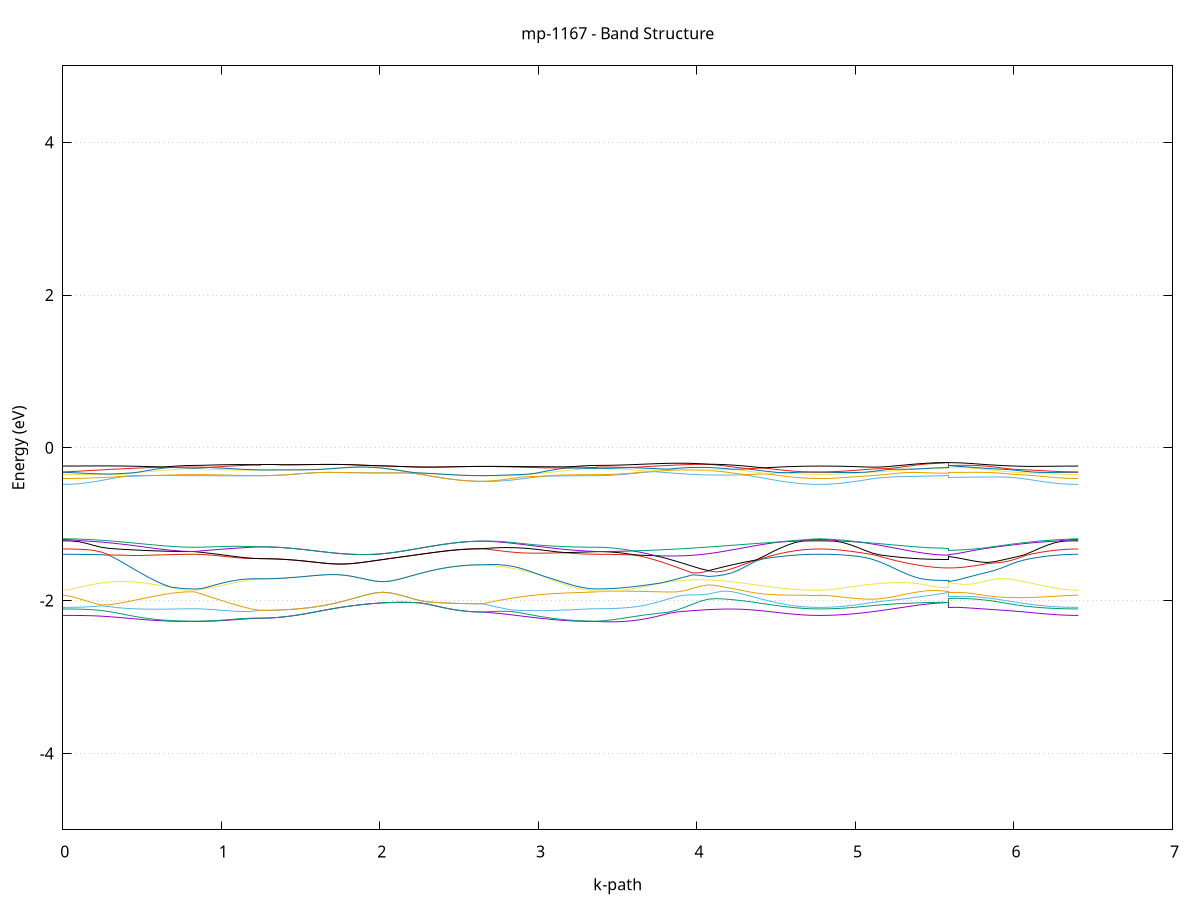 set title 'mp-1167 - Band Structure'
set xlabel 'k-path'
set ylabel 'Energy (eV)'
set grid y
set yrange [-5:5]
set terminal png size 800,600
set output 'mp-1167_bands_gnuplot.png'
plot '-' using 1:2 with lines notitle, '-' using 1:2 with lines notitle, '-' using 1:2 with lines notitle, '-' using 1:2 with lines notitle, '-' using 1:2 with lines notitle, '-' using 1:2 with lines notitle, '-' using 1:2 with lines notitle, '-' using 1:2 with lines notitle, '-' using 1:2 with lines notitle, '-' using 1:2 with lines notitle, '-' using 1:2 with lines notitle, '-' using 1:2 with lines notitle, '-' using 1:2 with lines notitle, '-' using 1:2 with lines notitle, '-' using 1:2 with lines notitle, '-' using 1:2 with lines notitle, '-' using 1:2 with lines notitle, '-' using 1:2 with lines notitle, '-' using 1:2 with lines notitle, '-' using 1:2 with lines notitle, '-' using 1:2 with lines notitle, '-' using 1:2 with lines notitle, '-' using 1:2 with lines notitle, '-' using 1:2 with lines notitle, '-' using 1:2 with lines notitle, '-' using 1:2 with lines notitle, '-' using 1:2 with lines notitle, '-' using 1:2 with lines notitle, '-' using 1:2 with lines notitle, '-' using 1:2 with lines notitle, '-' using 1:2 with lines notitle, '-' using 1:2 with lines notitle, '-' using 1:2 with lines notitle, '-' using 1:2 with lines notitle, '-' using 1:2 with lines notitle, '-' using 1:2 with lines notitle, '-' using 1:2 with lines notitle, '-' using 1:2 with lines notitle, '-' using 1:2 with lines notitle, '-' using 1:2 with lines notitle, '-' using 1:2 with lines notitle, '-' using 1:2 with lines notitle, '-' using 1:2 with lines notitle, '-' using 1:2 with lines notitle, '-' using 1:2 with lines notitle, '-' using 1:2 with lines notitle, '-' using 1:2 with lines notitle, '-' using 1:2 with lines notitle, '-' using 1:2 with lines notitle, '-' using 1:2 with lines notitle, '-' using 1:2 with lines notitle, '-' using 1:2 with lines notitle, '-' using 1:2 with lines notitle, '-' using 1:2 with lines notitle, '-' using 1:2 with lines notitle, '-' using 1:2 with lines notitle, '-' using 1:2 with lines notitle, '-' using 1:2 with lines notitle, '-' using 1:2 with lines notitle, '-' using 1:2 with lines notitle, '-' using 1:2 with lines notitle, '-' using 1:2 with lines notitle, '-' using 1:2 with lines notitle, '-' using 1:2 with lines notitle, '-' using 1:2 with lines notitle, '-' using 1:2 with lines notitle, '-' using 1:2 with lines notitle, '-' using 1:2 with lines notitle, '-' using 1:2 with lines notitle, '-' using 1:2 with lines notitle, '-' using 1:2 with lines notitle, '-' using 1:2 with lines notitle, '-' using 1:2 with lines notitle, '-' using 1:2 with lines notitle, '-' using 1:2 with lines notitle, '-' using 1:2 with lines notitle, '-' using 1:2 with lines notitle, '-' using 1:2 with lines notitle, '-' using 1:2 with lines notitle, '-' using 1:2 with lines notitle, '-' using 1:2 with lines notitle, '-' using 1:2 with lines notitle, '-' using 1:2 with lines notitle, '-' using 1:2 with lines notitle, '-' using 1:2 with lines notitle, '-' using 1:2 with lines notitle, '-' using 1:2 with lines notitle, '-' using 1:2 with lines notitle, '-' using 1:2 with lines notitle, '-' using 1:2 with lines notitle, '-' using 1:2 with lines notitle, '-' using 1:2 with lines notitle, '-' using 1:2 with lines notitle, '-' using 1:2 with lines notitle, '-' using 1:2 with lines notitle, '-' using 1:2 with lines notitle
0.000000 -24.523997
0.048836 -24.523497
0.097673 -24.522497
0.146509 -24.520897
0.195346 -24.518697
0.244182 -24.516097
0.293019 -24.512997
0.341855 -24.509697
0.390692 -24.506097
0.439528 -24.502497
0.488365 -24.498897
0.537201 -24.495497
0.586038 -24.492397
0.634874 -24.489597
0.683711 -24.487497
0.732547 -24.485897
0.781384 -24.484897
0.830220 -24.484597
0.830220 -24.484597
0.830220 -24.484597
0.830220 -24.484597
0.876082 -24.484497
0.921944 -24.484297
0.967807 -24.484097
1.013669 -24.483697
1.059531 -24.483297
1.105393 -24.482797
1.151255 -24.482297
1.197118 -24.481697
1.242980 -24.481197
1.242980 -24.481197
1.291283 -24.481097
1.339586 -24.480697
1.387889 -24.479897
1.436192 -24.478997
1.484495 -24.477897
1.532798 -24.476797
1.581101 -24.475497
1.629403 -24.474397
1.677706 -24.473297
1.726009 -24.472497
1.774312 -24.471997
1.822615 -24.471897
1.822615 -24.471897
1.871187 -24.472197
1.919759 -24.472997
1.968331 -24.474197
2.016903 -24.475797
2.065475 -24.477697
2.114048 -24.480097
2.162620 -24.482597
2.211192 -24.485397
2.259764 -24.488297
2.308336 -24.491097
2.356908 -24.493797
2.405480 -24.496297
2.454052 -24.498597
2.502624 -24.500397
2.551196 -24.501597
2.599768 -24.502497
2.648340 -24.502697
2.648340 -24.502697
2.696239 -24.502897
2.744137 -24.502497
2.792036 -24.501697
2.839935 -24.500497
2.887834 -24.498897
2.935732 -24.497097
2.983631 -24.495097
3.031530 -24.493197
3.079429 -24.491197
3.127327 -24.489397
3.175226 -24.487797
3.223125 -24.486397
3.271023 -24.485397
3.318922 -24.484797
3.366821 -24.484597
3.366821 -24.484597
3.412566 -24.484497
3.458311 -24.483997
3.504057 -24.483497
3.549802 -24.482697
3.595547 -24.482097
3.641293 -24.481197
3.687038 -24.480297
3.732783 -24.479697
3.778528 -24.479197
3.824274 -24.478997
3.824274 -24.478997
3.874164 -24.478997
3.924053 -24.479597
3.973943 -24.480697
4.023833 -24.482197
4.073723 -24.484297
4.123613 -24.486797
4.173503 -24.489897
4.223393 -24.493297
4.273282 -24.496897
4.323172 -24.500897
4.373062 -24.504797
4.422952 -24.508597
4.472842 -24.512097
4.522732 -24.515497
4.572622 -24.518397
4.622511 -24.520797
4.672401 -24.522497
4.722291 -24.523597
4.772181 -24.523997
4.772181 -24.523997
4.820189 -24.523597
4.868197 -24.522497
4.916205 -24.520897
4.964213 -24.518797
5.012221 -24.516097
5.060228 -24.512997
5.108236 -24.509597
5.156244 -24.505897
5.204252 -24.502197
5.252260 -24.498497
5.300268 -24.494797
5.348276 -24.491397
5.396284 -24.488397
5.444292 -24.485997
5.492300 -24.484197
5.540308 -24.482997
5.588316 -24.482597
5.588316 -24.479197
5.636372 -24.479697
5.684429 -24.481097
5.732486 -24.483297
5.780542 -24.486097
5.828599 -24.489497
5.876656 -24.493197
5.924712 -24.497097
5.972769 -24.501097
6.020826 -24.504997
6.068882 -24.508897
6.116939 -24.512497
6.164996 -24.515797
6.213052 -24.518497
6.261109 -24.520697
6.309166 -24.522397
6.357222 -24.523497
6.405279 -24.523997
e
0.000000 -24.481397
0.048836 -24.481297
0.097673 -24.481197
0.146509 -24.480997
0.195346 -24.480797
0.244182 -24.480597
0.293019 -24.480297
0.341855 -24.479997
0.390692 -24.479697
0.439528 -24.479397
0.488365 -24.479097
0.537201 -24.478797
0.586038 -24.478597
0.634874 -24.478297
0.683711 -24.478197
0.732547 -24.477997
0.781384 -24.477997
0.830220 -24.477997
0.830220 -24.477997
0.830220 -24.477997
0.830220 -24.477997
0.876082 -24.477997
0.921944 -24.478197
0.967807 -24.478497
1.013669 -24.478697
1.059531 -24.479097
1.105393 -24.479597
1.151255 -24.480097
1.197118 -24.480697
1.242980 -24.481197
1.242980 -24.481197
1.291283 -24.481097
1.339586 -24.480697
1.387889 -24.479897
1.436192 -24.478997
1.484495 -24.477897
1.532798 -24.476797
1.581101 -24.475497
1.629403 -24.474397
1.677706 -24.473297
1.726009 -24.472497
1.774312 -24.471997
1.822615 -24.471897
1.822615 -24.471897
1.871187 -24.472197
1.919759 -24.472997
1.968331 -24.474197
2.016903 -24.475797
2.065475 -24.477697
2.114048 -24.480097
2.162620 -24.482597
2.211192 -24.485397
2.259764 -24.488297
2.308336 -24.491097
2.356908 -24.493797
2.405480 -24.496297
2.454052 -24.498597
2.502624 -24.500397
2.551196 -24.501597
2.599768 -24.502497
2.648340 -24.502697
2.648340 -24.502697
2.696239 -24.502197
2.744137 -24.501197
2.792036 -24.499797
2.839935 -24.497997
2.887834 -24.495897
2.935732 -24.493497
2.983631 -24.491097
3.031530 -24.488497
3.079429 -24.486097
3.127327 -24.483897
3.175226 -24.481897
3.223125 -24.480197
3.271023 -24.478997
3.318922 -24.478297
3.366821 -24.477997
3.366821 -24.477997
3.412566 -24.477797
3.458311 -24.477197
3.504057 -24.476497
3.549802 -24.475397
3.595547 -24.474097
3.641293 -24.472597
3.687038 -24.470997
3.732783 -24.469497
3.778528 -24.468097
3.824274 -24.466597
3.824274 -24.466597
3.874164 -24.465197
3.924053 -24.463997
3.973943 -24.463197
4.023833 -24.462697
4.073723 -24.462697
4.123613 -24.463197
4.173503 -24.463997
4.223393 -24.465097
4.273282 -24.466597
4.323172 -24.468497
4.373062 -24.470497
4.422952 -24.472397
4.472842 -24.474297
4.522732 -24.476297
4.572622 -24.477897
4.622511 -24.479297
4.672401 -24.480497
4.722291 -24.481097
4.772181 -24.481397
4.772181 -24.481397
4.820189 -24.481197
4.868197 -24.480697
4.916205 -24.479897
4.964213 -24.478897
5.012221 -24.477597
5.060228 -24.476197
5.108236 -24.474697
5.156244 -24.473097
5.204252 -24.471497
5.252260 -24.469997
5.300268 -24.468597
5.348276 -24.467297
5.396284 -24.466197
5.444292 -24.465397
5.492300 -24.464897
5.540308 -24.464497
5.588316 -24.464397
5.588316 -24.467997
5.636372 -24.468097
5.684429 -24.468097
5.732486 -24.468297
5.780542 -24.468697
5.828599 -24.469397
5.876656 -24.470297
5.924712 -24.471397
5.972769 -24.472697
6.020826 -24.473997
6.068882 -24.475397
6.116939 -24.476797
6.164996 -24.477997
6.213052 -24.479097
6.261109 -24.479997
6.309166 -24.480697
6.357222 -24.481197
6.405279 -24.481397
e
0.000000 -21.647997
0.048836 -21.647597
0.097673 -21.646897
0.146509 -21.645697
0.195346 -21.644097
0.244182 -21.642497
0.293019 -21.640997
0.341855 -21.640097
0.390692 -21.639997
0.439528 -21.640997
0.488365 -21.642897
0.537201 -21.645097
0.586038 -21.647497
0.634874 -21.649797
0.683711 -21.651897
0.732547 -21.653297
0.781384 -21.654097
0.830220 -21.654497
0.830220 -21.654497
0.830220 -21.654497
0.830220 -21.654497
0.876082 -21.654097
0.921944 -21.653297
0.967807 -21.652097
1.013669 -21.650297
1.059531 -21.648097
1.105393 -21.645797
1.151255 -21.643397
1.197118 -21.641297
1.242980 -21.639497
1.242980 -21.639497
1.291283 -21.639397
1.339586 -21.639297
1.387889 -21.638897
1.436192 -21.638397
1.484495 -21.637897
1.532798 -21.637397
1.581101 -21.636997
1.629403 -21.636797
1.677706 -21.636797
1.726009 -21.637097
1.774312 -21.637497
1.822615 -21.637897
1.822615 -21.637897
1.871187 -21.637997
1.919759 -21.637897
1.968331 -21.637197
2.016903 -21.635997
2.065475 -21.634197
2.114048 -21.632097
2.162620 -21.629697
2.211192 -21.627297
2.259764 -21.625197
2.308336 -21.623497
2.356908 -21.622197
2.405480 -21.621497
2.454052 -21.620997
2.502624 -21.620797
2.551196 -21.620597
2.599768 -21.620497
2.648340 -21.620497
2.648340 -21.620497
2.696239 -21.621197
2.744137 -21.621797
2.792036 -21.622497
2.839935 -21.623197
2.887834 -21.624197
2.935732 -21.625497
2.983631 -21.629197
3.031530 -21.633797
3.079429 -21.638397
3.127327 -21.642797
3.175226 -21.646697
3.223125 -21.649897
3.271023 -21.652397
3.318922 -21.653897
3.366821 -21.654497
3.366821 -21.654497
3.412566 -21.654297
3.458311 -21.653797
3.504057 -21.652997
3.549802 -21.651897
3.595547 -21.650697
3.641293 -21.649097
3.687038 -21.647197
3.732783 -21.645197
3.778528 -21.642997
3.824274 -21.640597
3.824274 -21.640597
3.874164 -21.637897
3.924053 -21.638697
3.973943 -21.640297
4.023833 -21.640897
4.073723 -21.640597
4.123613 -21.639397
4.173503 -21.637397
4.223393 -21.634497
4.273282 -21.634697
4.323172 -21.636897
4.373062 -21.639097
4.422952 -21.640897
4.472842 -21.642497
4.522732 -21.644197
4.572622 -21.645597
4.622511 -21.646597
4.672401 -21.647297
4.722291 -21.647697
4.772181 -21.647997
4.772181 -21.647997
4.820189 -21.647797
4.868197 -21.647197
4.916205 -21.646397
4.964213 -21.645297
5.012221 -21.643897
5.060228 -21.642197
5.108236 -21.640397
5.156244 -21.638497
5.204252 -21.636597
5.252260 -21.635097
5.300268 -21.635897
5.348276 -21.639097
5.396284 -21.642297
5.444292 -21.644997
5.492300 -21.646997
5.540308 -21.648297
5.588316 -21.648697
5.588316 -21.640497
5.636372 -21.640197
5.684429 -21.639197
5.732486 -21.637597
5.780542 -21.635597
5.828599 -21.634097
5.876656 -21.634197
5.924712 -21.635297
5.972769 -21.636897
6.020826 -21.638697
6.068882 -21.640497
6.116939 -21.642197
6.164996 -21.643897
6.213052 -21.645297
6.261109 -21.646397
6.309166 -21.647197
6.357222 -21.647697
6.405279 -21.647997
e
0.000000 -21.599797
0.048836 -21.600797
0.097673 -21.602797
0.146509 -21.605197
0.195346 -21.607797
0.244182 -21.610397
0.293019 -21.612597
0.341855 -21.614297
0.390692 -21.617697
0.439528 -21.621697
0.488365 -21.625497
0.537201 -21.629297
0.586038 -21.632797
0.634874 -21.635797
0.683711 -21.638397
0.732547 -21.640297
0.781384 -21.641497
0.830220 -21.641797
0.830220 -21.641797
0.830220 -21.641797
0.830220 -21.641797
0.876082 -21.641697
0.921944 -21.641197
0.967807 -21.640497
1.013669 -21.639597
1.059531 -21.638697
1.105393 -21.638097
1.151255 -21.637897
1.197118 -21.638297
1.242980 -21.639497
1.242980 -21.639497
1.291283 -21.639397
1.339586 -21.639297
1.387889 -21.638897
1.436192 -21.638397
1.484495 -21.637897
1.532798 -21.637397
1.581101 -21.636997
1.629403 -21.636797
1.677706 -21.636797
1.726009 -21.637097
1.774312 -21.637497
1.822615 -21.637897
1.822615 -21.637897
1.871187 -21.637997
1.919759 -21.637897
1.968331 -21.637197
2.016903 -21.635997
2.065475 -21.634197
2.114048 -21.632097
2.162620 -21.629697
2.211192 -21.627297
2.259764 -21.625197
2.308336 -21.623497
2.356908 -21.622197
2.405480 -21.621497
2.454052 -21.620997
2.502624 -21.620797
2.551196 -21.620597
2.599768 -21.620497
2.648340 -21.620497
2.648340 -21.620497
2.696239 -21.619997
2.744137 -21.619597
2.792036 -21.619697
2.839935 -21.620497
2.887834 -21.622297
2.935732 -21.625297
2.983631 -21.627097
3.031530 -21.629297
3.079429 -21.631697
3.127327 -21.634297
3.175226 -21.636697
3.223125 -21.638797
3.271023 -21.640397
3.318922 -21.641497
3.366821 -21.641797
3.366821 -21.641797
3.412566 -21.641697
3.458311 -21.641197
3.504057 -21.640497
3.549802 -21.639597
3.595547 -21.638497
3.641293 -21.637097
3.687038 -21.635497
3.732783 -21.633797
3.778528 -21.632097
3.824274 -21.633197
3.824274 -21.633197
3.874164 -21.636297
3.924053 -21.635197
3.973943 -21.632297
4.023833 -21.629397
4.073723 -21.627397
4.123613 -21.628297
4.173503 -21.630297
4.223393 -21.632497
4.273282 -21.630897
4.323172 -21.626897
4.373062 -21.622397
4.422952 -21.617797
4.472842 -21.613197
4.522732 -21.609097
4.572622 -21.605297
4.622511 -21.602197
4.672401 -21.600797
4.722291 -21.599997
4.772181 -21.599797
4.772181 -21.599797
4.820189 -21.600297
4.868197 -21.601697
4.916205 -21.603797
4.964213 -21.606297
5.012221 -21.609497
5.060228 -21.612997
5.108236 -21.616997
5.156244 -21.621197
5.204252 -21.625497
5.252260 -21.629297
5.300268 -21.630797
5.348276 -21.630197
5.396284 -21.629697
5.444292 -21.629797
5.492300 -21.630097
5.540308 -21.630497
5.588316 -21.630597
5.588316 -21.635097
5.636372 -21.634897
5.684429 -21.634197
5.732486 -21.633097
5.780542 -21.632097
5.828599 -21.630997
5.876656 -21.628697
5.924712 -21.625697
5.972769 -21.622297
6.020826 -21.618897
6.068882 -21.615497
6.116939 -21.612297
6.164996 -21.609297
6.213052 -21.606497
6.261109 -21.604097
6.309166 -21.601997
6.357222 -21.600497
6.405279 -21.599797
e
0.000000 -21.599197
0.048836 -21.599597
0.097673 -21.600597
0.146509 -21.602197
0.195346 -21.604397
0.244182 -21.607197
0.293019 -21.610397
0.341855 -21.613997
0.390692 -21.614997
0.439528 -21.614497
0.488365 -21.612997
0.537201 -21.611097
0.586038 -21.608897
0.634874 -21.606797
0.683711 -21.604997
0.732547 -21.603597
0.781384 -21.602797
0.830220 -21.602397
0.830220 -21.602397
0.830220 -21.602397
0.830220 -21.602397
0.876082 -21.602797
0.921944 -21.603897
0.967807 -21.605597
1.013669 -21.607497
1.059531 -21.609397
1.105393 -21.611097
1.151255 -21.612297
1.197118 -21.612897
1.242980 -21.612797
1.242980 -21.612797
1.291283 -21.612697
1.339586 -21.612597
1.387889 -21.612397
1.436192 -21.612097
1.484495 -21.611797
1.532798 -21.611397
1.581101 -21.611297
1.629403 -21.613197
1.677706 -21.614897
1.726009 -21.616097
1.774312 -21.616797
1.822615 -21.617097
1.822615 -21.617097
1.871187 -21.616997
1.919759 -21.616797
1.968331 -21.616397
2.016903 -21.615897
2.065475 -21.615297
2.114048 -21.614597
2.162620 -21.613697
2.211192 -21.612597
2.259764 -21.611097
2.308336 -21.609097
2.356908 -21.606697
2.405480 -21.604297
2.454052 -21.602097
2.502624 -21.600297
2.551196 -21.598897
2.599768 -21.598097
2.648340 -21.597897
2.648340 -21.597897
2.696239 -21.598897
2.744137 -21.600197
2.792036 -21.601997
2.839935 -21.603897
2.887834 -21.605797
2.935732 -21.607397
2.983631 -21.608497
3.031530 -21.609097
3.079429 -21.608997
3.127327 -21.608597
3.175226 -21.607597
3.223125 -21.606297
3.271023 -21.604697
3.318922 -21.603097
3.366821 -21.602397
3.366821 -21.602397
3.412566 -21.603097
3.458311 -21.605197
3.504057 -21.607997
3.549802 -21.610997
3.595547 -21.614697
3.641293 -21.618497
3.687038 -21.622297
3.732783 -21.626197
3.778528 -21.629897
3.824274 -21.630197
3.824274 -21.630197
3.874164 -21.628097
3.924053 -21.626197
3.973943 -21.624797
4.023833 -21.624597
4.073723 -21.624997
4.123613 -21.623197
4.173503 -21.620497
4.223393 -21.617797
4.273282 -21.615097
4.323172 -21.612697
4.373062 -21.610397
4.422952 -21.608197
4.472842 -21.606097
4.522732 -21.604497
4.572622 -21.603097
4.622511 -21.601797
4.672401 -21.599797
4.722291 -21.599097
4.772181 -21.599197
4.772181 -21.599197
4.820189 -21.599297
4.868197 -21.599497
4.916205 -21.599997
4.964213 -21.600997
5.012221 -21.602597
5.060228 -21.604697
5.108236 -21.606997
5.156244 -21.609297
5.204252 -21.611697
5.252260 -21.613897
5.300268 -21.615797
5.348276 -21.617097
5.396284 -21.617597
5.444292 -21.617497
5.492300 -21.617397
5.540308 -21.617497
5.588316 -21.617497
5.588316 -21.623697
5.636372 -21.623897
5.684429 -21.624097
5.732486 -21.624297
5.780542 -21.623997
5.828599 -21.622797
5.876656 -21.620597
5.924712 -21.617597
5.972769 -21.614097
6.020826 -21.610497
6.068882 -21.607197
6.116939 -21.604197
6.164996 -21.601897
6.213052 -21.600597
6.261109 -21.599897
6.309166 -21.599397
6.357222 -21.599197
6.405279 -21.599197
e
0.000000 -21.597897
0.048836 -21.597097
0.097673 -21.596197
0.146509 -21.595597
0.195346 -21.595297
0.244182 -21.595297
0.293019 -21.596497
0.341855 -21.597997
0.390692 -21.599397
0.439528 -21.600497
0.488365 -21.601497
0.537201 -21.602197
0.586038 -21.602697
0.634874 -21.602897
0.683711 -21.602997
0.732547 -21.602597
0.781384 -21.602097
0.830220 -21.601797
0.830220 -21.601797
0.830220 -21.601797
0.830220 -21.601797
0.876082 -21.602497
0.921944 -21.603497
0.967807 -21.604597
1.013669 -21.605897
1.059531 -21.607397
1.105393 -21.608997
1.151255 -21.610597
1.197118 -21.611797
1.242980 -21.612797
1.242980 -21.612797
1.291283 -21.612697
1.339586 -21.612597
1.387889 -21.612397
1.436192 -21.612097
1.484495 -21.611797
1.532798 -21.611397
1.581101 -21.611297
1.629403 -21.613197
1.677706 -21.614897
1.726009 -21.616097
1.774312 -21.616797
1.822615 -21.617097
1.822615 -21.617097
1.871187 -21.616997
1.919759 -21.616797
1.968331 -21.616397
2.016903 -21.615897
2.065475 -21.615297
2.114048 -21.614597
2.162620 -21.613697
2.211192 -21.612597
2.259764 -21.611097
2.308336 -21.609097
2.356908 -21.606697
2.405480 -21.604297
2.454052 -21.602097
2.502624 -21.600297
2.551196 -21.598897
2.599768 -21.598097
2.648340 -21.597897
2.648340 -21.597897
2.696239 -21.597297
2.744137 -21.597697
2.792036 -21.599697
2.839935 -21.602097
2.887834 -21.604097
2.935732 -21.605197
2.983631 -21.605397
3.031530 -21.605197
3.079429 -21.604797
3.127327 -21.604297
3.175226 -21.603797
3.223125 -21.603297
3.271023 -21.602797
3.318922 -21.602497
3.366821 -21.601797
3.366821 -21.601797
3.412566 -21.602597
3.458311 -21.603097
3.504057 -21.603997
3.549802 -21.604897
3.595547 -21.605997
3.641293 -21.606997
3.687038 -21.608197
3.732783 -21.609797
3.778528 -21.611797
3.824274 -21.614097
3.824274 -21.614097
3.874164 -21.616397
3.924053 -21.618297
3.973943 -21.619697
4.023833 -21.620297
4.073723 -21.620397
4.123613 -21.619897
4.173503 -21.618697
4.223393 -21.616897
4.273282 -21.614497
4.323172 -21.611797
4.373062 -21.608897
4.422952 -21.605697
4.472842 -21.602397
4.522732 -21.600897
4.572622 -21.600097
4.622511 -21.599497
4.672401 -21.599197
4.722291 -21.598397
4.772181 -21.597897
4.772181 -21.597897
4.820189 -21.597997
4.868197 -21.598297
4.916205 -21.599097
4.964213 -21.600297
5.012221 -21.601397
5.060228 -21.602597
5.108236 -21.604097
5.156244 -21.605797
5.204252 -21.607797
5.252260 -21.609697
5.300268 -21.611497
5.348276 -21.613097
5.396284 -21.614297
5.444292 -21.615197
5.492300 -21.615597
5.540308 -21.615697
5.588316 -21.615597
5.588316 -21.617397
5.636372 -21.617197
5.684429 -21.616597
5.732486 -21.615697
5.780542 -21.614497
5.828599 -21.612997
5.876656 -21.611197
5.924712 -21.609197
5.972769 -21.607197
6.020826 -21.605197
6.068882 -21.603397
6.116939 -21.601997
6.164996 -21.600697
6.213052 -21.599197
6.261109 -21.598097
6.309166 -21.597697
6.357222 -21.597697
6.405279 -21.597897
e
0.000000 -21.591597
0.048836 -21.591697
0.097673 -21.591997
0.146509 -21.592797
0.195346 -21.593797
0.244182 -21.594997
0.293019 -21.595597
0.341855 -21.595997
0.390692 -21.596597
0.439528 -21.597297
0.488365 -21.597897
0.537201 -21.598797
0.586038 -21.599497
0.634874 -21.600097
0.683711 -21.600697
0.732547 -21.601097
0.781384 -21.601297
0.830220 -21.601397
0.830220 -21.601397
0.830220 -21.601397
0.830220 -21.601397
0.876082 -21.601297
0.921944 -21.601097
0.967807 -21.600897
1.013669 -21.600497
1.059531 -21.600197
1.105393 -21.599797
1.151255 -21.599397
1.197118 -21.598997
1.242980 -21.598597
1.242980 -21.598597
1.291283 -21.598997
1.339586 -21.599997
1.387889 -21.601497
1.436192 -21.603397
1.484495 -21.605797
1.532798 -21.608197
1.581101 -21.610097
1.629403 -21.609897
1.677706 -21.609297
1.726009 -21.608497
1.774312 -21.607597
1.822615 -21.606697
1.822615 -21.606697
1.871187 -21.605597
1.919759 -21.604597
1.968331 -21.603497
2.016903 -21.602297
2.065475 -21.600997
2.114048 -21.599697
2.162620 -21.598397
2.211192 -21.597097
2.259764 -21.595897
2.308336 -21.594797
2.356908 -21.593797
2.405480 -21.592797
2.454052 -21.591897
2.502624 -21.591197
2.551196 -21.590497
2.599768 -21.590097
2.648340 -21.589897
2.648340 -21.589897
2.696239 -21.592297
2.744137 -21.594397
2.792036 -21.595297
2.839935 -21.595797
2.887834 -21.596197
2.935732 -21.596797
2.983631 -21.597397
3.031530 -21.598097
3.079429 -21.598797
3.127327 -21.599597
3.175226 -21.600197
3.223125 -21.600697
3.271023 -21.601097
3.318922 -21.601297
3.366821 -21.601397
3.366821 -21.601397
3.412566 -21.600697
3.458311 -21.600297
3.504057 -21.600797
3.549802 -21.601597
3.595547 -21.603097
3.641293 -21.604797
3.687038 -21.606897
3.732783 -21.609397
3.778528 -21.611297
3.824274 -21.612897
3.824274 -21.612897
3.874164 -21.614597
3.924053 -21.616297
3.973943 -21.617397
4.023833 -21.617297
4.073723 -21.615897
4.123613 -21.613897
4.173503 -21.611997
4.223393 -21.609897
4.273282 -21.607897
4.323172 -21.606197
4.373062 -21.604697
4.422952 -21.603097
4.472842 -21.601797
4.522732 -21.599397
4.572622 -21.596797
4.622511 -21.594597
4.672401 -21.592897
4.722291 -21.591997
4.772181 -21.591597
4.772181 -21.591597
4.820189 -21.591897
4.868197 -21.592597
4.916205 -21.593797
4.964213 -21.595397
5.012221 -21.597397
5.060228 -21.599497
5.108236 -21.601497
5.156244 -21.603097
5.204252 -21.604597
5.252260 -21.605797
5.300268 -21.606897
5.348276 -21.607797
5.396284 -21.608497
5.444292 -21.608897
5.492300 -21.608997
5.540308 -21.608897
5.588316 -21.608697
5.588316 -21.600297
5.636372 -21.600997
5.684429 -21.601797
5.732486 -21.602397
5.780542 -21.602797
5.828599 -21.602997
5.876656 -21.602997
5.924712 -21.602697
5.972769 -21.602197
6.020826 -21.601397
6.068882 -21.600397
6.116939 -21.598897
6.164996 -21.597197
6.213052 -21.595297
6.261109 -21.593697
6.309166 -21.592597
6.357222 -21.591897
6.405279 -21.591597
e
0.000000 -21.580597
0.048836 -21.580597
0.097673 -21.580897
0.146509 -21.581397
0.195346 -21.582097
0.244182 -21.582897
0.293019 -21.583997
0.341855 -21.585197
0.390692 -21.586497
0.439528 -21.588097
0.488365 -21.589697
0.537201 -21.591297
0.586038 -21.592997
0.634874 -21.594597
0.683711 -21.596197
0.732547 -21.597697
0.781384 -21.598997
0.830220 -21.599597
0.830220 -21.599597
0.830220 -21.599497
0.830220 -21.599497
0.876082 -21.599097
0.921944 -21.598497
0.967807 -21.598097
1.013669 -21.597797
1.059531 -21.597697
1.105393 -21.597797
1.151255 -21.597997
1.197118 -21.598297
1.242980 -21.598597
1.242980 -21.598597
1.291283 -21.598997
1.339586 -21.599997
1.387889 -21.601497
1.436192 -21.603397
1.484495 -21.605797
1.532798 -21.608197
1.581101 -21.610097
1.629403 -21.609897
1.677706 -21.609297
1.726009 -21.608497
1.774312 -21.607597
1.822615 -21.606697
1.822615 -21.606697
1.871187 -21.605597
1.919759 -21.604597
1.968331 -21.603497
2.016903 -21.602297
2.065475 -21.600997
2.114048 -21.599697
2.162620 -21.598397
2.211192 -21.597097
2.259764 -21.595897
2.308336 -21.594797
2.356908 -21.593797
2.405480 -21.592797
2.454052 -21.591897
2.502624 -21.591197
2.551196 -21.590497
2.599768 -21.590097
2.648340 -21.589897
2.648340 -21.589897
2.696239 -21.588097
2.744137 -21.586397
2.792036 -21.585397
2.839935 -21.584997
2.887834 -21.584997
2.935732 -21.585297
2.983631 -21.586097
3.031530 -21.587297
3.079429 -21.588697
3.127327 -21.590397
3.175226 -21.592197
3.223125 -21.594197
3.271023 -21.596197
3.318922 -21.598097
3.366821 -21.599497
3.366821 -21.599597
3.412566 -21.599297
3.458311 -21.598797
3.504057 -21.598197
3.549802 -21.597397
3.595547 -21.596597
3.641293 -21.595697
3.687038 -21.594697
3.732783 -21.593797
3.778528 -21.592897
3.824274 -21.591897
3.824274 -21.591897
3.874164 -21.590797
3.924053 -21.589597
3.973943 -21.588497
4.023833 -21.587397
4.073723 -21.586397
4.123613 -21.585397
4.173503 -21.584497
4.223393 -21.583597
4.273282 -21.582897
4.323172 -21.582397
4.373062 -21.581997
4.422952 -21.581397
4.472842 -21.581097
4.522732 -21.580897
4.572622 -21.580797
4.622511 -21.580797
4.672401 -21.580697
4.722291 -21.580597
4.772181 -21.580597
4.772181 -21.580597
4.820189 -21.580697
4.868197 -21.580797
4.916205 -21.580797
4.964213 -21.581097
5.012221 -21.581397
5.060228 -21.581997
5.108236 -21.582697
5.156244 -21.583497
5.204252 -21.584697
5.252260 -21.585997
5.300268 -21.587497
5.348276 -21.589097
5.396284 -21.590797
5.444292 -21.592397
5.492300 -21.593897
5.540308 -21.594897
5.588316 -21.595297
5.588316 -21.599097
5.636372 -21.598297
5.684429 -21.596897
5.732486 -21.595397
5.780542 -21.593797
5.828599 -21.592397
5.876656 -21.590897
5.924712 -21.589397
5.972769 -21.587897
6.020826 -21.586697
6.068882 -21.585597
6.116939 -21.584597
6.164996 -21.583497
6.213052 -21.582597
6.261109 -21.581797
6.309166 -21.581097
6.357222 -21.580697
6.405279 -21.580597
e
0.000000 -8.278597
0.048836 -8.277097
0.097673 -8.272797
0.146509 -8.265897
0.195346 -8.256397
0.244182 -8.244697
0.293019 -8.231297
0.341855 -8.216397
0.390692 -8.200597
0.439528 -8.184397
0.488365 -8.168397
0.537201 -8.153197
0.586038 -8.139197
0.634874 -8.126897
0.683711 -8.116897
0.732547 -8.109497
0.781384 -8.104897
0.830220 -8.103397
0.830220 -8.103397
0.830220 -8.103397
0.830220 -8.103397
0.876082 -8.102997
0.921944 -8.102297
0.967807 -8.101097
1.013669 -8.099497
1.059531 -8.097697
1.105393 -8.095697
1.151255 -8.093497
1.197118 -8.091297
1.242980 -8.089197
1.242980 -8.089197
1.291283 -8.088897
1.339586 -8.088197
1.387889 -8.086997
1.436192 -8.085597
1.484495 -8.083897
1.532798 -8.082397
1.581101 -8.080997
1.629403 -8.079997
1.677706 -8.079497
1.726009 -8.079897
1.774312 -8.081197
1.822615 -8.083497
1.822615 -8.083497
1.871187 -8.086897
1.919759 -8.091497
1.968331 -8.097097
2.016903 -8.103697
2.065475 -8.111097
2.114048 -8.119297
2.162620 -8.127897
2.211192 -8.136697
2.259764 -8.145597
2.308336 -8.154197
2.356908 -8.162197
2.405480 -8.169497
2.454052 -8.175797
2.502624 -8.180897
2.551196 -8.184597
2.599768 -8.186997
2.648340 -8.187797
2.648340 -8.187797
2.696239 -8.187797
2.744137 -8.185797
2.792036 -8.181797
2.839935 -8.176197
2.887834 -8.169097
2.935732 -8.160897
2.983631 -8.151997
3.031530 -8.142897
3.079429 -8.133897
3.127327 -8.125497
3.175226 -8.117897
3.223125 -8.111797
3.271023 -8.107097
3.318922 -8.104297
3.366821 -8.103397
3.366821 -8.103397
3.412566 -8.103397
3.458311 -8.103297
3.504057 -8.103197
3.549802 -8.102697
3.595547 -8.101997
3.641293 -8.100797
3.687038 -8.099397
3.732783 -8.097797
3.778528 -8.096397
3.824274 -8.095297
3.824274 -8.095297
3.874164 -8.095197
3.924053 -8.096997
3.973943 -8.101397
4.023833 -8.108597
4.073723 -8.118597
4.123613 -8.130497
4.173503 -8.144297
4.223393 -8.159097
4.273282 -8.174697
4.323172 -8.190597
4.373062 -8.206297
4.422952 -8.221197
4.472842 -8.235097
4.522732 -8.247597
4.572622 -8.258397
4.622511 -8.266997
4.672401 -8.273397
4.722291 -8.277197
4.772181 -8.278597
4.772181 -8.278597
4.820189 -8.277297
4.868197 -8.273497
4.916205 -8.267397
4.964213 -8.259097
5.012221 -8.248797
5.060228 -8.236797
5.108236 -8.223497
5.156244 -8.209097
5.204252 -8.194197
5.252260 -8.178997
5.300268 -8.163997
5.348276 -8.149597
5.396284 -8.136097
5.444292 -8.123797
5.492300 -8.113197
5.540308 -8.104597
5.588316 -8.100497
5.588316 -8.119097
5.636372 -8.120497
5.684429 -8.124797
5.732486 -8.131597
5.780542 -8.140797
5.828599 -8.151997
5.876656 -8.164797
5.924712 -8.178697
5.972769 -8.193197
6.020826 -8.207897
6.068882 -8.222197
6.116939 -8.235697
6.164996 -8.247897
6.213052 -8.258497
6.261109 -8.267097
6.309166 -8.273397
6.357222 -8.277197
6.405279 -8.278597
e
0.000000 -8.091797
0.048836 -8.091597
0.097673 -8.091097
0.146509 -8.090397
0.195346 -8.089497
0.244182 -8.088297
0.293019 -8.087097
0.341855 -8.085797
0.390692 -8.084497
0.439528 -8.083197
0.488365 -8.081997
0.537201 -8.080997
0.586038 -8.079997
0.634874 -8.079197
0.683711 -8.078697
0.732547 -8.078197
0.781384 -8.077997
0.830220 -8.077897
0.830220 -8.077897
0.830220 -8.077897
0.830220 -8.077897
0.876082 -8.078097
0.921944 -8.078597
0.967807 -8.079397
1.013669 -8.080397
1.059531 -8.081697
1.105393 -8.083297
1.151255 -8.084997
1.197118 -8.086997
1.242980 -8.089197
1.242980 -8.089197
1.291283 -8.088897
1.339586 -8.088197
1.387889 -8.086997
1.436192 -8.085597
1.484495 -8.083897
1.532798 -8.082397
1.581101 -8.080997
1.629403 -8.079997
1.677706 -8.079497
1.726009 -8.079897
1.774312 -8.081197
1.822615 -8.083497
1.822615 -8.083497
1.871187 -8.086897
1.919759 -8.091497
1.968331 -8.097097
2.016903 -8.103697
2.065475 -8.111097
2.114048 -8.119297
2.162620 -8.127897
2.211192 -8.136697
2.259764 -8.145597
2.308336 -8.154197
2.356908 -8.162197
2.405480 -8.169497
2.454052 -8.175797
2.502624 -8.180897
2.551196 -8.184597
2.599768 -8.186997
2.648340 -8.187797
2.648340 -8.187797
2.696239 -8.185597
2.744137 -8.181397
2.792036 -8.175197
2.839935 -8.167397
2.887834 -8.158197
2.935732 -8.147897
2.983631 -8.136997
3.031530 -8.125897
3.079429 -8.115097
3.127327 -8.104897
3.175226 -8.095897
3.223125 -8.088497
3.271023 -8.082797
3.318922 -8.079297
3.366821 -8.077897
3.366821 -8.077897
3.412566 -8.077297
3.458311 -8.075797
3.504057 -8.073697
3.549802 -8.071197
3.595547 -8.068697
3.641293 -8.066397
3.687038 -8.064597
3.732783 -8.063497
3.778528 -8.063297
3.824274 -8.063797
3.824274 -8.063797
3.874164 -8.065097
3.924053 -8.066597
3.973943 -8.067697
4.023833 -8.068297
4.073723 -8.068597
4.123613 -8.068997
4.173503 -8.069597
4.223393 -8.070697
4.273282 -8.072297
4.323172 -8.074397
4.373062 -8.076797
4.422952 -8.079297
4.472842 -8.081997
4.522732 -8.084597
4.572622 -8.086897
4.622511 -8.088897
4.672401 -8.090397
4.722291 -8.091397
4.772181 -8.091797
4.772181 -8.091797
4.820189 -8.091497
4.868197 -8.090697
4.916205 -8.089397
4.964213 -8.087797
5.012221 -8.085897
5.060228 -8.083797
5.108236 -8.081697
5.156244 -8.079597
5.204252 -8.077797
5.252260 -8.076397
5.300268 -8.075597
5.348276 -8.075597
5.396284 -8.076497
5.444292 -8.078497
5.492300 -8.081497
5.540308 -8.085397
5.588316 -8.087897
5.588316 -8.070797
5.636372 -8.070897
5.684429 -8.071297
5.732486 -8.071997
5.780542 -8.072897
5.828599 -8.074097
5.876656 -8.075597
5.924712 -8.077297
5.972769 -8.079197
6.020826 -8.081197
6.068882 -8.083197
6.116939 -8.085097
6.164996 -8.086897
6.213052 -8.088497
6.261109 -8.089897
6.309166 -8.090897
6.357222 -8.091497
6.405279 -8.091797
e
0.000000 -5.720197
0.048836 -5.718897
0.097673 -5.714897
0.146509 -5.708397
0.195346 -5.699597
0.244182 -5.704197
0.293019 -5.708997
0.341855 -5.713697
0.390692 -5.718097
0.439528 -5.721997
0.488365 -5.725497
0.537201 -5.728197
0.586038 -5.730397
0.634874 -5.732097
0.683711 -5.733197
0.732547 -5.733997
0.781384 -5.734397
0.830220 -5.734497
0.830220 -5.734497
0.830220 -5.734497
0.830220 -5.734497
0.876082 -5.733497
0.921944 -5.730697
0.967807 -5.726297
1.013669 -5.720497
1.059531 -5.713297
1.105393 -5.705397
1.151255 -5.696997
1.197118 -5.688797
1.242980 -5.681497
1.242980 -5.681497
1.291283 -5.683097
1.339586 -5.687697
1.387889 -5.694497
1.436192 -5.702797
1.484495 -5.711997
1.532798 -5.721597
1.581101 -5.731197
1.629403 -5.740297
1.677706 -5.748697
1.726009 -5.755997
1.774312 -5.761997
1.822615 -5.766597
1.822615 -5.766597
1.871187 -5.769597
1.919759 -5.771097
1.968331 -5.770997
2.016903 -5.769297
2.065475 -5.766297
2.114048 -5.762097
2.162620 -5.756997
2.211192 -5.751097
2.259764 -5.744897
2.308336 -5.738397
2.356908 -5.731897
2.405480 -5.725697
2.454052 -5.719797
2.502624 -5.714497
2.551196 -5.709997
2.599768 -5.706397
2.648340 -5.704697
2.648340 -5.704697
2.696239 -5.712197
2.744137 -5.719197
2.792036 -5.725197
2.839935 -5.730097
2.887834 -5.733897
2.935732 -5.736597
2.983631 -5.738197
3.031530 -5.738897
3.079429 -5.738797
3.127327 -5.738297
3.175226 -5.737297
3.223125 -5.736297
3.271023 -5.735397
3.318922 -5.734797
3.366821 -5.734497
3.366821 -5.734497
3.412566 -5.734397
3.458311 -5.733997
3.504057 -5.733297
3.549802 -5.732397
3.595547 -5.731297
3.641293 -5.738397
3.687038 -5.753797
3.732783 -5.768697
3.778528 -5.782497
3.824274 -5.794797
3.824274 -5.794797
3.874164 -5.806397
3.924053 -5.815597
3.973943 -5.822297
4.023833 -5.826197
4.073723 -5.827397
4.123613 -5.825797
4.173503 -5.821497
4.223393 -5.814597
4.273282 -5.805597
4.323172 -5.794697
4.373062 -5.782497
4.422952 -5.769397
4.472842 -5.756297
4.522732 -5.744297
4.572622 -5.734597
4.622511 -5.727797
4.672401 -5.723397
4.722291 -5.720997
4.772181 -5.720197
4.772181 -5.720197
4.820189 -5.720397
4.868197 -5.721297
4.916205 -5.723497
4.964213 -5.728297
5.012221 -5.736897
5.060228 -5.748197
5.108236 -5.761097
5.156244 -5.774597
5.204252 -5.787997
5.252260 -5.800797
5.300268 -5.812797
5.348276 -5.823497
5.396284 -5.832597
5.444292 -5.839897
5.492300 -5.845297
5.540308 -5.848597
5.588316 -5.849697
5.588316 -5.824597
5.636372 -5.823897
5.684429 -5.821997
5.732486 -5.818697
5.780542 -5.813997
5.828599 -5.807997
5.876656 -5.800497
5.924712 -5.791597
5.972769 -5.781497
6.020826 -5.770397
6.068882 -5.758697
6.116939 -5.746897
6.164996 -5.736197
6.213052 -5.728097
6.261109 -5.723597
6.309166 -5.721497
6.357222 -5.720497
6.405279 -5.720197
e
0.000000 -5.702297
0.048836 -5.701697
0.097673 -5.699997
0.146509 -5.697197
0.195346 -5.699597
0.244182 -5.689897
0.293019 -5.685497
0.341855 -5.681497
0.390692 -5.677897
0.439528 -5.674997
0.488365 -5.672697
0.537201 -5.670897
0.586038 -5.669597
0.634874 -5.668697
0.683711 -5.668097
0.732547 -5.667697
0.781384 -5.667497
0.830220 -5.667397
0.830220 -5.667397
0.830220 -5.667397
0.830220 -5.667397
0.876082 -5.667297
0.921944 -5.667197
0.967807 -5.667197
1.013669 -5.667297
1.059531 -5.667897
1.105393 -5.669197
1.151255 -5.671697
1.197118 -5.675697
1.242980 -5.681497
1.242980 -5.681497
1.291283 -5.683097
1.339586 -5.687697
1.387889 -5.694497
1.436192 -5.702797
1.484495 -5.711997
1.532798 -5.721597
1.581101 -5.731197
1.629403 -5.740297
1.677706 -5.748697
1.726009 -5.755997
1.774312 -5.761997
1.822615 -5.766597
1.822615 -5.766597
1.871187 -5.769597
1.919759 -5.771097
1.968331 -5.770997
2.016903 -5.769297
2.065475 -5.766297
2.114048 -5.762097
2.162620 -5.756997
2.211192 -5.751097
2.259764 -5.744897
2.308336 -5.738397
2.356908 -5.731897
2.405480 -5.725697
2.454052 -5.719797
2.502624 -5.714497
2.551196 -5.709997
2.599768 -5.706397
2.648340 -5.704697
2.648340 -5.704697
2.696239 -5.700697
2.744137 -5.698097
2.792036 -5.692997
2.839935 -5.685597
2.887834 -5.676297
2.935732 -5.665497
2.983631 -5.662197
3.031530 -5.661697
3.079429 -5.662297
3.127327 -5.663397
3.175226 -5.664497
3.223125 -5.665697
3.271023 -5.666497
3.318922 -5.667097
3.366821 -5.667397
3.366821 -5.667397
3.412566 -5.670897
3.458311 -5.680097
3.504057 -5.692697
3.549802 -5.707197
3.595547 -5.722597
3.641293 -5.729897
3.687038 -5.728397
3.732783 -5.726697
3.778528 -5.724797
3.824274 -5.722797
3.824274 -5.722797
3.874164 -5.720597
3.924053 -5.718297
3.973943 -5.715997
4.023833 -5.713797
4.073723 -5.715097
4.123613 -5.721697
4.173503 -5.726597
4.223393 -5.729597
4.273282 -5.730797
4.323172 -5.730497
4.373062 -5.728697
4.422952 -5.725697
4.472842 -5.721497
4.522732 -5.716097
4.572622 -5.709297
4.622511 -5.703297
4.672401 -5.702797
4.722291 -5.702497
4.772181 -5.702297
4.772181 -5.702297
4.820189 -5.702297
4.868197 -5.703197
4.916205 -5.706597
4.964213 -5.712197
5.012221 -5.717697
5.060228 -5.722697
5.108236 -5.727697
5.156244 -5.732697
5.204252 -5.737697
5.252260 -5.742497
5.300268 -5.746897
5.348276 -5.750897
5.396284 -5.754197
5.444292 -5.756897
5.492300 -5.758797
5.540308 -5.759997
5.588316 -5.760397
5.588316 -5.729397
5.636372 -5.731997
5.684429 -5.734597
5.732486 -5.736297
5.780542 -5.737097
5.828599 -5.736997
5.876656 -5.736097
5.924712 -5.734397
5.972769 -5.732097
6.020826 -5.729397
6.068882 -5.726397
6.116939 -5.723097
6.164996 -5.719397
6.213052 -5.714297
6.261109 -5.708297
6.309166 -5.704097
6.357222 -5.702597
6.405279 -5.702297
e
0.000000 -5.689097
0.048836 -5.689897
0.097673 -5.692097
0.146509 -5.695397
0.195346 -5.693697
0.244182 -5.688497
0.293019 -5.676197
0.341855 -5.662597
0.390692 -5.648097
0.439528 -5.634897
0.488365 -5.626097
0.537201 -5.618297
0.586038 -5.612697
0.634874 -5.610197
0.683711 -5.609597
0.732547 -5.609397
0.781384 -5.609497
0.830220 -5.609497
0.830220 -5.609497
0.830220 -5.609497
0.830220 -5.609497
0.876082 -5.609697
0.921944 -5.610297
0.967807 -5.610997
1.013669 -5.611897
1.059531 -5.612797
1.105393 -5.613397
1.151255 -5.613297
1.197118 -5.612297
1.242980 -5.609697
1.242980 -5.609697
1.291283 -5.608997
1.339586 -5.607397
1.387889 -5.605497
1.436192 -5.604797
1.484495 -5.607897
1.532798 -5.615997
1.581101 -5.626697
1.629403 -5.638497
1.677706 -5.650697
1.726009 -5.662697
1.774312 -5.673997
1.822615 -5.684397
1.822615 -5.684397
1.871187 -5.693497
1.919759 -5.701197
1.968331 -5.707197
2.016903 -5.711497
2.065475 -5.714097
2.114048 -5.714997
2.162620 -5.714497
2.211192 -5.712797
2.259764 -5.710197
2.308336 -5.707297
2.356908 -5.704297
2.405480 -5.701697
2.454052 -5.699797
2.502624 -5.698897
2.551196 -5.698797
2.599768 -5.699597
2.648340 -5.700297
2.648340 -5.700297
2.696239 -5.699097
2.744137 -5.693797
2.792036 -5.686497
2.839935 -5.677997
2.887834 -5.669897
2.935732 -5.664597
2.983631 -5.653597
3.031530 -5.641397
3.079429 -5.629197
3.127327 -5.617697
3.175226 -5.609797
3.223125 -5.609497
3.271023 -5.609497
3.318922 -5.609497
3.366821 -5.609497
3.366821 -5.609497
3.412566 -5.607497
3.458311 -5.602797
3.504057 -5.598197
3.549802 -5.601597
3.595547 -5.609597
3.641293 -5.618697
3.687038 -5.628597
3.732783 -5.639197
3.778528 -5.650097
3.824274 -5.661197
3.824274 -5.661197
3.874164 -5.673397
3.924053 -5.685397
3.973943 -5.696697
4.023833 -5.706697
4.073723 -5.711797
4.123613 -5.709897
4.173503 -5.708297
4.223393 -5.706997
4.273282 -5.705897
4.323172 -5.705197
4.373062 -5.704697
4.422952 -5.704397
4.472842 -5.704197
4.522732 -5.703997
4.572622 -5.703697
4.622511 -5.701497
4.672401 -5.694297
4.722291 -5.689297
4.772181 -5.689097
4.772181 -5.689097
4.820189 -5.688997
4.868197 -5.690397
4.916205 -5.690897
4.964213 -5.689097
5.012221 -5.685697
5.060228 -5.680897
5.108236 -5.675197
5.156244 -5.674097
5.204252 -5.679697
5.252260 -5.685597
5.300268 -5.691297
5.348276 -5.696497
5.396284 -5.700997
5.444292 -5.704797
5.492300 -5.707597
5.540308 -5.709297
5.588316 -5.709897
5.588316 -5.727397
5.636372 -5.724197
5.684429 -5.719697
5.732486 -5.714897
5.780542 -5.709997
5.828599 -5.704997
5.876656 -5.699997
5.924712 -5.695297
5.972769 -5.691397
6.020826 -5.688897
6.068882 -5.688097
6.116939 -5.688897
6.164996 -5.690397
6.213052 -5.691897
6.261109 -5.692497
6.309166 -5.691297
6.357222 -5.689297
6.405279 -5.689097
e
0.000000 -5.687497
0.048836 -5.686697
0.097673 -5.684297
0.146509 -5.680397
0.195346 -5.675097
0.244182 -5.668597
0.293019 -5.660997
0.341855 -5.652697
0.390692 -5.643897
0.439528 -5.633297
0.488365 -5.618697
0.537201 -5.604997
0.586038 -5.602697
0.634874 -5.598297
0.683711 -5.593497
0.732547 -5.589497
0.781384 -5.587097
0.830220 -5.586197
0.830220 -5.586197
0.830220 -5.586197
0.830220 -5.586197
0.876082 -5.585997
0.921944 -5.585297
0.967807 -5.584297
1.013669 -5.582797
1.059531 -5.583997
1.105393 -5.591797
1.151255 -5.599197
1.197118 -5.605297
1.242980 -5.609697
1.242980 -5.609697
1.291283 -5.608997
1.339586 -5.607397
1.387889 -5.605497
1.436192 -5.604797
1.484495 -5.607897
1.532798 -5.615997
1.581101 -5.626697
1.629403 -5.638497
1.677706 -5.650697
1.726009 -5.662697
1.774312 -5.673997
1.822615 -5.684397
1.822615 -5.684397
1.871187 -5.693497
1.919759 -5.701197
1.968331 -5.707197
2.016903 -5.711497
2.065475 -5.714097
2.114048 -5.714997
2.162620 -5.714497
2.211192 -5.712797
2.259764 -5.710197
2.308336 -5.707297
2.356908 -5.704297
2.405480 -5.701697
2.454052 -5.699797
2.502624 -5.698897
2.551196 -5.698797
2.599768 -5.699597
2.648340 -5.700297
2.648340 -5.700297
2.696239 -5.694897
2.744137 -5.686197
2.792036 -5.677297
2.839935 -5.668497
2.887834 -5.659197
2.935732 -5.647897
2.983631 -5.634897
3.031530 -5.621297
3.079429 -5.609297
3.127327 -5.609197
3.175226 -5.606697
3.223125 -5.598397
3.271023 -5.591797
3.318922 -5.587697
3.366821 -5.586197
3.366821 -5.586197
3.412566 -5.587197
3.458311 -5.590097
3.504057 -5.594797
3.549802 -5.595097
3.595547 -5.597497
3.641293 -5.605097
3.687038 -5.615697
3.732783 -5.627597
3.778528 -5.639997
3.824274 -5.651997
3.824274 -5.651997
3.874164 -5.663897
3.924053 -5.674197
3.973943 -5.682597
4.023833 -5.688997
4.073723 -5.693497
4.123613 -5.695997
4.173503 -5.696597
4.223393 -5.695297
4.273282 -5.692297
4.323172 -5.687897
4.373062 -5.682297
4.422952 -5.675797
4.472842 -5.677197
4.522732 -5.680397
4.572622 -5.683197
4.622511 -5.685597
4.672401 -5.687397
4.722291 -5.688697
4.772181 -5.687497
4.772181 -5.687497
4.820189 -5.688497
4.868197 -5.688397
4.916205 -5.686897
4.964213 -5.684097
5.012221 -5.680097
5.060228 -5.675197
5.108236 -5.671197
5.156244 -5.668297
5.204252 -5.661297
5.252260 -5.653997
5.300268 -5.646897
5.348276 -5.640197
5.396284 -5.634197
5.444292 -5.629097
5.492300 -5.625297
5.540308 -5.622797
5.588316 -5.621897
5.588316 -5.697497
5.636372 -5.696697
5.684429 -5.694597
5.732486 -5.691397
5.780542 -5.687297
5.828599 -5.682997
5.876656 -5.678997
5.924712 -5.675497
5.972769 -5.672597
6.020826 -5.669997
6.068882 -5.667997
6.116939 -5.668397
6.164996 -5.672497
6.213052 -5.677697
6.261109 -5.682297
6.309166 -5.685797
6.357222 -5.687597
6.405279 -5.687497
e
0.000000 -5.624097
0.048836 -5.623897
0.097673 -5.623397
0.146509 -5.622297
0.195346 -5.620597
0.244182 -5.618197
0.293019 -5.614897
0.341855 -5.610397
0.390692 -5.608197
0.439528 -5.607097
0.488365 -5.606097
0.537201 -5.604797
0.586038 -5.592097
0.634874 -5.581097
0.683711 -5.572097
0.732547 -5.565397
0.781384 -5.561297
0.830220 -5.559897
0.830220 -5.559897
0.830220 -5.559897
0.830220 -5.559897
0.876082 -5.561197
0.921944 -5.564597
0.967807 -5.569797
1.013669 -5.576397
1.059531 -5.581097
1.105393 -5.579097
1.151255 -5.576797
1.197118 -5.574397
1.242980 -5.571997
1.242980 -5.571997
1.291283 -5.573097
1.339586 -5.576397
1.387889 -5.581297
1.436192 -5.586997
1.484495 -5.590697
1.532798 -5.591297
1.581101 -5.590797
1.629403 -5.590397
1.677706 -5.590397
1.726009 -5.590997
1.774312 -5.592097
1.822615 -5.593697
1.822615 -5.593697
1.871187 -5.595697
1.919759 -5.598097
1.968331 -5.600697
2.016903 -5.603397
2.065475 -5.606197
2.114048 -5.608997
2.162620 -5.611497
2.211192 -5.613797
2.259764 -5.615697
2.308336 -5.617097
2.356908 -5.617997
2.405480 -5.618297
2.454052 -5.618097
2.502624 -5.617697
2.551196 -5.617197
2.599768 -5.616697
2.648340 -5.616597
2.648340 -5.616597
2.696239 -5.617797
2.744137 -5.618697
2.792036 -5.618897
2.839935 -5.617897
2.887834 -5.614997
2.935732 -5.610297
2.983631 -5.609797
3.031530 -5.609497
3.079429 -5.607697
3.127327 -5.594997
3.175226 -5.583597
3.223125 -5.573997
3.271023 -5.566697
3.318922 -5.561897
3.366821 -5.559897
3.366821 -5.559897
3.412566 -5.560297
3.458311 -5.561997
3.504057 -5.566497
3.549802 -5.571097
3.595547 -5.573497
3.641293 -5.573597
3.687038 -5.578397
3.732783 -5.583697
3.778528 -5.589497
3.824274 -5.595697
3.824274 -5.595697
3.874164 -5.602797
3.924053 -5.610297
3.973943 -5.617897
4.023833 -5.625397
4.073723 -5.632897
4.123613 -5.640197
4.173503 -5.647097
4.223393 -5.653497
4.273282 -5.659397
4.323172 -5.664697
4.373062 -5.669497
4.422952 -5.673597
4.472842 -5.668797
4.522732 -5.661497
4.572622 -5.653997
4.622511 -5.646497
4.672401 -5.638697
4.722291 -5.630897
4.772181 -5.624097
4.772181 -5.624097
4.820189 -5.629397
4.868197 -5.635697
4.916205 -5.641797
4.964213 -5.647697
5.012221 -5.653497
5.060228 -5.659097
5.108236 -5.663197
5.156244 -5.660397
5.204252 -5.654397
5.252260 -5.647997
5.300268 -5.641697
5.348276 -5.635897
5.396284 -5.630797
5.444292 -5.626697
5.492300 -5.623597
5.540308 -5.621797
5.588316 -5.621297
5.588316 -5.583897
5.636372 -5.585197
5.684429 -5.588497
5.732486 -5.593397
5.780542 -5.599697
5.828599 -5.607097
5.876656 -5.615297
5.924712 -5.624097
5.972769 -5.632997
6.020826 -5.641597
6.068882 -5.648797
6.116939 -5.652297
6.164996 -5.650797
6.213052 -5.646697
6.261109 -5.641497
6.309166 -5.635697
6.357222 -5.629497
6.405279 -5.624097
e
0.000000 -5.621097
0.048836 -5.620697
0.097673 -5.619397
0.146509 -5.617597
0.195346 -5.615497
0.244182 -5.613397
0.293019 -5.611397
0.341855 -5.609697
0.390692 -5.604997
0.439528 -5.598597
0.488365 -5.591597
0.537201 -5.584397
0.586038 -5.577297
0.634874 -5.570897
0.683711 -5.565497
0.732547 -5.561397
0.781384 -5.558797
0.830220 -5.557897
0.830220 -5.557897
0.830220 -5.557897
0.830220 -5.557897
0.876082 -5.558097
0.921944 -5.558697
0.967807 -5.559697
1.013669 -5.561097
1.059531 -5.562897
1.105393 -5.564897
1.151255 -5.567097
1.197118 -5.569497
1.242980 -5.571997
1.242980 -5.571997
1.291283 -5.573097
1.339586 -5.576397
1.387889 -5.581297
1.436192 -5.586997
1.484495 -5.590697
1.532798 -5.591297
1.581101 -5.590797
1.629403 -5.590397
1.677706 -5.590397
1.726009 -5.590997
1.774312 -5.592097
1.822615 -5.593697
1.822615 -5.593697
1.871187 -5.595697
1.919759 -5.598097
1.968331 -5.600697
2.016903 -5.603397
2.065475 -5.606197
2.114048 -5.608997
2.162620 -5.611497
2.211192 -5.613797
2.259764 -5.615697
2.308336 -5.617097
2.356908 -5.617997
2.405480 -5.618297
2.454052 -5.618097
2.502624 -5.617697
2.551196 -5.617197
2.599768 -5.616697
2.648340 -5.616597
2.648340 -5.616597
2.696239 -5.615197
2.744137 -5.613897
2.792036 -5.612797
2.839935 -5.611697
2.887834 -5.610897
2.935732 -5.609897
2.983631 -5.602997
3.031530 -5.594897
3.079429 -5.586497
3.127327 -5.578497
3.175226 -5.571297
3.223125 -5.565397
3.271023 -5.561097
3.318922 -5.558597
3.366821 -5.557897
3.366821 -5.557897
3.412566 -5.558997
3.458311 -5.561497
3.504057 -5.563397
3.549802 -5.566097
3.595547 -5.569597
3.641293 -5.572997
3.687038 -5.571697
3.732783 -5.570697
3.778528 -5.570397
3.824274 -5.570597
3.824274 -5.570597
3.874164 -5.571297
3.924053 -5.572497
3.973943 -5.573797
4.023833 -5.575097
4.073723 -5.576397
4.123613 -5.577497
4.173503 -5.578497
4.223393 -5.579397
4.273282 -5.580297
4.323172 -5.581297
4.373062 -5.582697
4.422952 -5.584497
4.472842 -5.587097
4.522732 -5.590597
4.572622 -5.595097
4.622511 -5.600597
4.672401 -5.607197
4.722291 -5.614497
4.772181 -5.621097
4.772181 -5.621097
4.820189 -5.615797
4.868197 -5.609397
4.916205 -5.603397
4.964213 -5.598097
5.012221 -5.593497
5.060228 -5.589797
5.108236 -5.586797
5.156244 -5.584597
5.204252 -5.582997
5.252260 -5.581997
5.300268 -5.581397
5.348276 -5.581197
5.396284 -5.581297
5.444292 -5.581397
5.492300 -5.581597
5.540308 -5.581797
5.588316 -5.581797
5.588316 -5.578797
5.636372 -5.578997
5.684429 -5.579797
5.732486 -5.581397
5.780542 -5.583697
5.828599 -5.586397
5.876656 -5.589097
5.924712 -5.591397
5.972769 -5.593197
6.020826 -5.594497
6.068882 -5.595497
6.116939 -5.596697
6.164996 -5.598497
6.213052 -5.601197
6.261109 -5.605097
6.309166 -5.609997
6.357222 -5.615897
6.405279 -5.621097
e
0.000000 -2.193997
0.048836 -2.194097
0.097673 -2.194597
0.146509 -2.195997
0.195346 -2.198897
0.244182 -2.203697
0.293019 -2.210297
0.341855 -2.218297
0.390692 -2.227097
0.439528 -2.236097
0.488365 -2.244797
0.537201 -2.252697
0.586038 -2.259397
0.634874 -2.264797
0.683711 -2.268797
0.732547 -2.271497
0.781384 -2.272897
0.830220 -2.273397
0.830220 -2.273397
0.830220 -2.273397
0.830220 -2.273397
0.876082 -2.272397
0.921944 -2.269797
0.967807 -2.265697
1.013669 -2.260397
1.059531 -2.253997
1.105393 -2.247197
1.151255 -2.240297
1.197118 -2.234297
1.242980 -2.230297
1.242980 -2.230297
1.291283 -2.228497
1.339586 -2.223097
1.387889 -2.214397
1.436192 -2.202497
1.484495 -2.187797
1.532798 -2.170897
1.581101 -2.152497
1.629403 -2.133497
1.677706 -2.114997
1.726009 -2.097797
1.774312 -2.082197
1.822615 -2.068197
1.822615 -2.068197
1.871187 -2.055697
1.919759 -2.044997
1.968331 -2.036197
2.016903 -2.029397
2.065475 -2.024897
2.114048 -2.022497
2.162620 -2.022397
2.211192 -2.024797
2.259764 -2.031797
2.308336 -2.048597
2.356908 -2.071697
2.405480 -2.093997
2.454052 -2.113397
2.502624 -2.129097
2.551196 -2.140597
2.599768 -2.147597
2.648340 -2.149997
2.648340 -2.149997
2.696239 -2.157597
2.744137 -2.166797
2.792036 -2.177197
2.839935 -2.188597
2.887834 -2.200597
2.935732 -2.212697
2.983631 -2.224397
3.031530 -2.235497
3.079429 -2.245397
3.127327 -2.253997
3.175226 -2.261097
3.223125 -2.266497
3.271023 -2.270297
3.318922 -2.272597
3.366821 -2.273397
3.366821 -2.273397
3.412566 -2.276597
3.458311 -2.278097
3.504057 -2.276397
3.549802 -2.271197
3.595547 -2.262497
3.641293 -2.249997
3.687038 -2.233797
3.732783 -2.213897
3.778528 -2.190597
3.824274 -2.165897
3.824274 -2.165897
3.874164 -2.148897
3.924053 -2.139397
3.973943 -2.131397
4.023833 -2.124297
4.073723 -2.118097
4.123613 -2.113397
4.173503 -2.110597
4.223393 -2.110197
4.273282 -2.112597
4.323172 -2.117897
4.373062 -2.125897
4.422952 -2.135997
4.472842 -2.147297
4.522732 -2.159097
4.572622 -2.170297
4.622511 -2.179997
4.672401 -2.187597
4.722291 -2.192297
4.772181 -2.193997
4.772181 -2.193997
4.820189 -2.192897
4.868197 -2.189597
4.916205 -2.184197
4.964213 -2.176897
5.012221 -2.167697
5.060228 -2.156997
5.108236 -2.144797
5.156244 -2.131497
5.204252 -2.117397
5.252260 -2.102697
5.300268 -2.087797
5.348276 -2.073197
5.396284 -2.059297
5.444292 -2.046897
5.492300 -2.036797
5.540308 -2.029997
5.588316 -2.027497
5.588316 -2.086097
5.636372 -2.087797
5.684429 -2.092197
5.732486 -2.098297
5.780542 -2.104997
5.828599 -2.111797
5.876656 -2.118597
5.924712 -2.125497
5.972769 -2.132597
6.020826 -2.140397
6.068882 -2.148997
6.116939 -2.158297
6.164996 -2.167597
6.213052 -2.176297
6.261109 -2.183697
6.309166 -2.189297
6.357222 -2.192797
6.405279 -2.193997
e
0.000000 -2.109097
0.048836 -2.109697
0.097673 -2.111597
0.146509 -2.114997
0.195346 -2.120697
0.244182 -2.129697
0.293019 -2.143497
0.341855 -2.161897
0.390692 -2.182097
0.439528 -2.201697
0.488365 -2.219097
0.537201 -2.233897
0.586038 -2.245797
0.634874 -2.254897
0.683711 -2.261597
0.732547 -2.265997
0.781384 -2.268597
0.830220 -2.269397
0.830220 -2.269397
0.830220 -2.269397
0.830220 -2.269397
0.876082 -2.268297
0.921944 -2.265397
0.967807 -2.260797
1.013669 -2.254497
1.059531 -2.247197
1.105393 -2.239497
1.151255 -2.232997
1.197118 -2.229597
1.242980 -2.230297
1.242980 -2.230297
1.291283 -2.228497
1.339586 -2.223097
1.387889 -2.214397
1.436192 -2.202497
1.484495 -2.187797
1.532798 -2.170897
1.581101 -2.152497
1.629403 -2.133497
1.677706 -2.114997
1.726009 -2.097797
1.774312 -2.082197
1.822615 -2.068197
1.822615 -2.068197
1.871187 -2.055697
1.919759 -2.044997
1.968331 -2.036197
2.016903 -2.029397
2.065475 -2.024897
2.114048 -2.022497
2.162620 -2.022397
2.211192 -2.024797
2.259764 -2.031797
2.308336 -2.048597
2.356908 -2.071697
2.405480 -2.093997
2.454052 -2.113397
2.502624 -2.129097
2.551196 -2.140597
2.599768 -2.147597
2.648340 -2.149997
2.648340 -2.149997
2.696239 -2.144097
2.744137 -2.140197
2.792036 -2.139097
2.839935 -2.144297
2.887834 -2.160297
2.935732 -2.179397
2.983631 -2.197697
3.031530 -2.214397
3.079429 -2.228997
3.127327 -2.241397
3.175226 -2.251497
3.223125 -2.259297
3.271023 -2.264797
3.318922 -2.268197
3.366821 -2.269397
3.366821 -2.269397
3.412566 -2.263297
3.458311 -2.252897
3.504057 -2.240297
3.549802 -2.226097
3.595547 -2.211297
3.641293 -2.196797
3.687038 -2.183597
3.732783 -2.171997
3.778528 -2.161397
3.824274 -2.149397
3.824274 -2.149397
3.874164 -2.123097
3.924053 -2.086197
3.973943 -2.045997
4.023833 -2.007197
4.073723 -1.980397
4.123613 -1.974297
4.173503 -1.979097
4.223393 -1.987697
4.273282 -1.998397
4.323172 -2.010897
4.373062 -2.025297
4.422952 -2.040797
4.472842 -2.056197
4.522732 -2.070597
4.572622 -2.083197
4.622511 -2.093797
4.672401 -2.101997
4.722291 -2.107297
4.772181 -2.109097
4.772181 -2.109097
4.820189 -2.107997
4.868197 -2.104797
4.916205 -2.099497
4.964213 -2.092597
5.012221 -2.084297
5.060228 -2.074997
5.108236 -2.065397
5.156244 -2.056397
5.204252 -2.048697
5.252260 -2.042697
5.300268 -2.037997
5.348276 -2.033797
5.396284 -2.029797
5.444292 -2.026197
5.492300 -2.023397
5.540308 -2.021697
5.588316 -2.021197
5.588316 -1.968097
5.636372 -1.968997
5.684429 -1.971997
5.732486 -1.977097
5.780542 -1.984697
5.828599 -1.995297
5.876656 -2.009097
5.924712 -2.025297
5.972769 -2.042197
6.020826 -2.058097
6.068882 -2.071597
6.116939 -2.082597
6.164996 -2.090997
6.213052 -2.097497
6.261109 -2.102397
6.309166 -2.105997
6.357222 -2.108297
6.405279 -2.109097
e
0.000000 -2.088897
0.048836 -2.088397
0.097673 -2.086597
0.146509 -2.082997
0.195346 -2.076697
0.244182 -2.067297
0.293019 -2.078297
0.341855 -2.091597
0.390692 -2.100097
0.439528 -2.105697
0.488365 -2.109497
0.537201 -2.111697
0.586038 -2.112597
0.634874 -2.112197
0.683711 -2.110797
0.732547 -2.108997
0.781384 -2.107397
0.830220 -2.106797
0.830220 -2.106797
0.830220 -2.106897
0.830220 -2.106897
0.876082 -2.108897
0.921944 -2.113897
0.967807 -2.120797
1.013669 -2.128597
1.059531 -2.135897
1.105393 -2.141297
1.151255 -2.142997
1.197118 -2.138897
1.242980 -2.128097
1.242980 -2.128097
1.291283 -2.127297
1.339586 -2.124897
1.387889 -2.120797
1.436192 -2.115097
1.484495 -2.107397
1.532798 -2.097697
1.581101 -2.085597
1.629403 -2.070597
1.677706 -2.052097
1.726009 -2.030097
1.774312 -2.004997
1.822615 -1.977797
1.822615 -1.977797
1.871187 -1.949597
1.919759 -1.922497
1.968331 -1.900497
2.016903 -1.890597
2.065475 -1.898497
2.114048 -1.920197
2.162620 -1.947997
2.211192 -1.976997
2.259764 -2.002597
2.308336 -2.017797
2.356908 -2.024897
2.405480 -2.029797
2.454052 -2.033897
2.502624 -2.037297
2.551196 -2.039797
2.599768 -2.041297
2.648340 -2.041797
2.648340 -2.041797
2.696239 -2.063897
2.744137 -2.086297
2.792036 -2.107697
2.839935 -2.123597
2.887834 -2.128897
2.935732 -2.130397
2.983631 -2.130997
3.031530 -2.130897
3.079429 -2.129797
3.127327 -2.127297
3.175226 -2.123297
3.223125 -2.118297
3.271023 -2.112997
3.318922 -2.108697
3.366821 -2.106897
3.366821 -2.106797
3.412566 -2.106197
3.458311 -2.104097
3.504057 -2.100397
3.549802 -2.094197
3.595547 -2.084997
3.641293 -2.071797
3.687038 -2.053797
3.732783 -2.031197
3.778528 -2.004597
3.824274 -1.975697
3.824274 -1.975697
3.874164 -1.945897
3.924053 -1.927997
3.973943 -1.924397
4.023833 -1.923497
4.073723 -1.913397
4.123613 -1.890097
4.173503 -1.874497
4.223393 -1.883397
4.273282 -1.906897
4.323172 -1.933497
4.373062 -1.960597
4.422952 -1.987497
4.472842 -2.013197
4.522732 -2.036297
4.572622 -2.055697
4.622511 -2.070697
4.672401 -2.080997
4.722291 -2.086997
4.772181 -2.088897
4.772181 -2.088897
4.820189 -2.087497
4.868197 -2.083197
4.916205 -2.075897
4.964213 -2.065897
5.012221 -2.053397
5.060228 -2.038897
5.108236 -2.023897
5.156244 -2.010797
5.204252 -2.000497
5.252260 -1.990397
5.300268 -1.978797
5.348276 -1.966197
5.396284 -1.952797
5.444292 -1.939097
5.492300 -1.924597
5.540308 -1.909497
5.588316 -1.899297
5.588316 -1.942097
5.636372 -1.942097
5.684429 -1.943197
5.732486 -1.947097
5.780542 -1.954297
5.828599 -1.964297
5.876656 -1.977297
5.924712 -1.992397
5.972769 -2.008297
6.020826 -2.023797
6.068882 -2.038497
6.116939 -2.051897
6.164996 -2.063497
6.213052 -2.073097
6.261109 -2.080297
6.309166 -2.085197
6.357222 -2.087997
6.405279 -2.088897
e
0.000000 -1.929497
0.048836 -1.943697
0.097673 -1.971697
0.146509 -2.002397
0.195346 -2.032197
0.244182 -2.058297
0.293019 -2.054597
0.341855 -2.038897
0.390692 -2.020797
0.439528 -2.000997
0.488365 -1.980197
0.537201 -1.959197
0.586038 -1.938997
0.634874 -1.920497
0.683711 -1.904697
0.732547 -1.892597
0.781384 -1.885497
0.830220 -1.883797
0.830220 -1.883797
0.830220 -1.884497
0.830220 -1.884497
0.876082 -1.913597
0.921944 -1.945097
0.967807 -1.976597
1.013669 -2.007297
1.059531 -2.036797
1.105393 -2.064397
1.151255 -2.089497
1.197118 -2.111097
1.242980 -2.128097
1.242980 -2.128097
1.291283 -2.127297
1.339586 -2.124897
1.387889 -2.120797
1.436192 -2.115097
1.484495 -2.107397
1.532798 -2.097697
1.581101 -2.085597
1.629403 -2.070597
1.677706 -2.052097
1.726009 -2.030097
1.774312 -2.004997
1.822615 -1.977797
1.822615 -1.977797
1.871187 -1.949597
1.919759 -1.922497
1.968331 -1.900497
2.016903 -1.890597
2.065475 -1.898497
2.114048 -1.920197
2.162620 -1.947997
2.211192 -1.976997
2.259764 -2.002597
2.308336 -2.017797
2.356908 -2.024897
2.405480 -2.029797
2.454052 -2.033897
2.502624 -2.037297
2.551196 -2.039797
2.599768 -2.041297
2.648340 -2.041797
2.648340 -2.041797
2.696239 -2.020597
2.744137 -2.000597
2.792036 -1.982297
2.839935 -1.965697
2.887834 -1.951097
2.935732 -1.938297
2.983631 -1.927497
3.031530 -1.918397
3.079429 -1.911097
3.127327 -1.905097
3.175226 -1.900497
3.223125 -1.896697
3.271023 -1.893397
3.318922 -1.889597
3.366821 -1.884497
3.366821 -1.883797
3.412566 -1.882197
3.458311 -1.877297
3.504057 -1.875697
3.549802 -1.876497
3.595547 -1.877697
3.641293 -1.879197
3.687038 -1.881197
3.732783 -1.883397
3.778528 -1.885797
3.824274 -1.887497
3.824274 -1.887497
3.874164 -1.885397
3.924053 -1.870097
3.973943 -1.840697
4.023833 -1.810297
4.073723 -1.793797
4.123613 -1.802497
4.173503 -1.822997
4.223393 -1.841797
4.273282 -1.861697
4.323172 -1.882897
4.373062 -1.900997
4.422952 -1.913597
4.472842 -1.921297
4.522732 -1.925597
4.572622 -1.927797
4.622511 -1.928897
4.672401 -1.929297
4.722291 -1.929497
4.772181 -1.929497
4.772181 -1.929497
4.820189 -1.933497
4.868197 -1.942797
4.916205 -1.953797
4.964213 -1.964397
5.012221 -1.973397
5.060228 -1.979597
5.108236 -1.981197
5.156244 -1.975597
5.204252 -1.961797
5.252260 -1.943097
5.300268 -1.922897
5.348276 -1.903197
5.396284 -1.885697
5.444292 -1.872297
5.492300 -1.865897
5.540308 -1.870797
5.588316 -1.879297
5.588316 -1.892797
5.636372 -1.893197
5.684429 -1.895997
5.732486 -1.905097
5.780542 -1.919997
5.828599 -1.935997
5.876656 -1.948497
5.924712 -1.955997
5.972769 -1.959697
6.020826 -1.960797
6.068882 -1.959997
6.116939 -1.957497
6.164996 -1.953597
6.213052 -1.948597
6.261109 -1.942797
6.309166 -1.936697
6.357222 -1.931597
6.405279 -1.929497
e
0.000000 -1.865497
0.048836 -1.852897
0.097673 -1.829597
0.146509 -1.806197
0.195346 -1.785697
0.244182 -1.769397
0.293019 -1.757797
0.341855 -1.751497
0.390692 -1.750497
0.439528 -1.754697
0.488365 -1.763597
0.537201 -1.776297
0.586038 -1.791497
0.634874 -1.807797
0.683711 -1.825697
0.732547 -1.853297
0.781384 -1.869897
0.830220 -1.874797
0.830220 -1.874797
0.830220 -1.874097
0.830220 -1.874097
0.876082 -1.846097
0.921944 -1.832897
0.967807 -1.816897
1.013669 -1.797597
1.059531 -1.776697
1.105393 -1.756197
1.151255 -1.737997
1.197118 -1.723897
1.242980 -1.715397
1.242980 -1.715397
1.291283 -1.714397
1.339586 -1.711397
1.387889 -1.706397
1.436192 -1.699797
1.484495 -1.691697
1.532798 -1.682697
1.581101 -1.673497
1.629403 -1.665297
1.677706 -1.659797
1.726009 -1.659597
1.774312 -1.666897
1.822615 -1.681597
1.822615 -1.681597
1.871187 -1.701997
1.919759 -1.724397
1.968331 -1.743997
2.016903 -1.752997
2.065475 -1.744997
2.114048 -1.723897
2.162620 -1.696997
2.211192 -1.668697
2.259764 -1.641197
2.308336 -1.615697
2.356908 -1.593197
2.405480 -1.573997
2.454052 -1.558397
2.502624 -1.546397
2.551196 -1.537897
2.599768 -1.532797
2.648340 -1.531097
2.648340 -1.531097
2.696239 -1.538397
2.744137 -1.548897
2.792036 -1.562497
2.839935 -1.579097
2.887834 -1.598997
2.935732 -1.622097
2.983631 -1.648397
3.031530 -1.683497
3.079429 -1.723297
3.127327 -1.761397
3.175226 -1.795997
3.223125 -1.825297
3.271023 -1.848297
3.318922 -1.864597
3.366821 -1.874097
3.366821 -1.874797
3.412566 -1.874897
3.458311 -1.875197
3.504057 -1.869197
3.549802 -1.858197
3.595547 -1.844397
3.641293 -1.828097
3.687038 -1.809597
3.732783 -1.789197
3.778528 -1.768597
3.824274 -1.755397
3.824274 -1.755397
3.874164 -1.743297
3.924053 -1.733897
3.973943 -1.727997
4.023833 -1.726097
4.073723 -1.728097
4.123613 -1.733797
4.173503 -1.742497
4.223393 -1.753697
4.273282 -1.766597
4.323172 -1.780497
4.373062 -1.794797
4.422952 -1.808997
4.472842 -1.822397
4.522732 -1.834597
4.572622 -1.845197
4.622511 -1.853797
4.672401 -1.860197
4.722291 -1.864097
4.772181 -1.865497
4.772181 -1.865497
4.820189 -1.860997
4.868197 -1.850097
4.916205 -1.836397
4.964213 -1.822097
5.012221 -1.808097
5.060228 -1.795297
5.108236 -1.784197
5.156244 -1.775097
5.204252 -1.768397
5.252260 -1.764597
5.300268 -1.763997
5.348276 -1.767497
5.396284 -1.777397
5.444292 -1.795297
5.492300 -1.815297
5.540308 -1.827297
5.588316 -1.829997
5.588316 -1.762897
5.636372 -1.778397
5.684429 -1.788497
5.732486 -1.783497
5.780542 -1.764497
5.828599 -1.739097
5.876656 -1.718097
5.924712 -1.710797
5.972769 -1.717897
6.020826 -1.733697
6.068882 -1.753797
6.116939 -1.775297
6.164996 -1.796797
6.213052 -1.817197
6.261109 -1.835497
6.309166 -1.850797
6.357222 -1.861497
6.405279 -1.865497
e
0.000000 -1.393197
0.048836 -1.393497
0.097673 -1.394297
0.146509 -1.395697
0.195346 -1.397497
0.244182 -1.399597
0.293019 -1.406497
0.341855 -1.458897
0.390692 -1.516497
0.439528 -1.576097
0.488365 -1.635097
0.537201 -1.691497
0.586038 -1.743197
0.634874 -1.788497
0.683711 -1.823297
0.732547 -1.836197
0.781384 -1.844897
0.830220 -1.847997
0.830220 -1.847997
0.830220 -1.847897
0.830220 -1.847897
0.876082 -1.843697
0.921944 -1.817397
0.967807 -1.790697
1.013669 -1.766697
1.059531 -1.746097
1.105393 -1.729797
1.151255 -1.718697
1.197118 -1.713697
1.242980 -1.715397
1.242980 -1.715397
1.291283 -1.714397
1.339586 -1.711397
1.387889 -1.706397
1.436192 -1.699797
1.484495 -1.691697
1.532798 -1.682697
1.581101 -1.673497
1.629403 -1.665297
1.677706 -1.659797
1.726009 -1.659597
1.774312 -1.666897
1.822615 -1.681597
1.822615 -1.681597
1.871187 -1.701997
1.919759 -1.724397
1.968331 -1.743997
2.016903 -1.752997
2.065475 -1.744997
2.114048 -1.723897
2.162620 -1.696997
2.211192 -1.668697
2.259764 -1.641197
2.308336 -1.615697
2.356908 -1.593197
2.405480 -1.573997
2.454052 -1.558397
2.502624 -1.546397
2.551196 -1.537897
2.599768 -1.532797
2.648340 -1.531097
2.648340 -1.531097
2.696239 -1.527797
2.744137 -1.529297
2.792036 -1.537097
2.839935 -1.552697
2.887834 -1.576497
2.935732 -1.607697
2.983631 -1.644197
3.031530 -1.677597
3.079429 -1.708897
3.127327 -1.741197
3.175226 -1.772897
3.223125 -1.801797
3.271023 -1.825597
3.318922 -1.841697
3.366821 -1.847897
3.366821 -1.847997
3.412566 -1.846697
3.458311 -1.842997
3.504057 -1.836997
3.549802 -1.828797
3.595547 -1.818697
3.641293 -1.807097
3.687038 -1.794397
3.732783 -1.780997
3.778528 -1.766297
3.824274 -1.743697
3.824274 -1.743697
3.874164 -1.717197
3.924053 -1.689997
3.973943 -1.662497
4.023833 -1.668797
4.073723 -1.684097
4.123613 -1.676497
4.173503 -1.661297
4.223393 -1.634297
4.273282 -1.590197
4.323172 -1.536597
4.373062 -1.481297
4.422952 -1.451297
4.472842 -1.436197
4.522732 -1.423197
4.572622 -1.412497
4.622511 -1.404097
4.672401 -1.398097
4.722291 -1.394397
4.772181 -1.393197
4.772181 -1.393197
4.820189 -1.394097
4.868197 -1.396897
4.916205 -1.401797
4.964213 -1.409197
5.012221 -1.419997
5.060228 -1.436197
5.108236 -1.460397
5.156244 -1.494897
5.204252 -1.537897
5.252260 -1.584497
5.300268 -1.630597
5.348276 -1.672097
5.396284 -1.704597
5.444292 -1.723797
5.492300 -1.732097
5.540308 -1.734997
5.588316 -1.735597
5.588316 -1.752897
5.636372 -1.732997
5.684429 -1.707397
5.732486 -1.681397
5.780542 -1.656197
5.828599 -1.631597
5.876656 -1.604797
5.924712 -1.570697
5.972769 -1.530297
6.020826 -1.492797
6.068882 -1.465997
6.116939 -1.446097
6.164996 -1.429997
6.213052 -1.416897
6.261109 -1.406597
6.309166 -1.399197
6.357222 -1.394697
6.405279 -1.393197
e
0.000000 -1.324097
0.048836 -1.324797
0.097673 -1.327197
0.146509 -1.331997
0.195346 -1.342097
0.244182 -1.365297
0.293019 -1.401897
0.341855 -1.404097
0.390692 -1.405697
0.439528 -1.406597
0.488365 -1.406597
0.537201 -1.405497
0.586038 -1.403597
0.634874 -1.401097
0.683711 -1.398297
0.732547 -1.395797
0.781384 -1.393897
0.830220 -1.393297
0.830220 -1.393297
0.830220 -1.393297
0.830220 -1.393297
0.876082 -1.395597
0.921944 -1.401597
0.967807 -1.410197
1.013669 -1.420097
1.059531 -1.430197
1.105393 -1.439397
1.151255 -1.446397
1.197118 -1.450397
1.242980 -1.450397
1.242980 -1.450397
1.291283 -1.451397
1.339586 -1.454297
1.387889 -1.459097
1.436192 -1.465697
1.484495 -1.474097
1.532798 -1.483897
1.581101 -1.494697
1.629403 -1.505597
1.677706 -1.515197
1.726009 -1.521097
1.774312 -1.521297
1.822615 -1.515397
1.822615 -1.515397
1.871187 -1.504897
1.919759 -1.491697
1.968331 -1.477297
2.016903 -1.462797
2.065475 -1.448497
2.114048 -1.434597
2.162620 -1.420697
2.211192 -1.406697
2.259764 -1.392597
2.308336 -1.378697
2.356908 -1.365297
2.405480 -1.352797
2.454052 -1.341897
2.502624 -1.332897
2.551196 -1.326197
2.599768 -1.322097
2.648340 -1.320697
2.648340 -1.320697
2.696239 -1.331297
2.744137 -1.343497
2.792036 -1.355997
2.839935 -1.366597
2.887834 -1.373997
2.935732 -1.377997
2.983631 -1.379297
3.031530 -1.378697
3.079429 -1.376897
3.127327 -1.374497
3.175226 -1.373997
3.223125 -1.382197
3.271023 -1.388197
3.318922 -1.391897
3.366821 -1.393297
3.366821 -1.393297
3.412566 -1.393697
3.458311 -1.394997
3.504057 -1.396997
3.549802 -1.399497
3.595547 -1.402497
3.641293 -1.416297
3.687038 -1.438997
3.732783 -1.465497
3.778528 -1.495097
3.824274 -1.527197
3.824274 -1.527197
3.874164 -1.564097
3.924053 -1.601697
3.973943 -1.637997
4.023833 -1.634897
4.073723 -1.610497
4.123613 -1.624397
4.173503 -1.611497
4.223393 -1.579897
4.273282 -1.543297
4.323172 -1.506197
4.373062 -1.468897
4.422952 -1.441197
4.472842 -1.411097
4.522732 -1.385297
4.572622 -1.363697
4.622511 -1.346597
4.672401 -1.334197
4.722291 -1.326597
4.772181 -1.324097
4.772181 -1.324097
4.820189 -1.325997
4.868197 -1.331597
4.916205 -1.340597
4.964213 -1.352497
5.012221 -1.366397
5.060228 -1.381197
5.108236 -1.397297
5.156244 -1.422097
5.204252 -1.450197
5.252260 -1.475497
5.300268 -1.498297
5.348276 -1.518697
5.396284 -1.536397
5.444292 -1.551197
5.492300 -1.562597
5.540308 -1.569897
5.588316 -1.572497
5.588316 -1.572797
5.636372 -1.570097
5.684429 -1.562097
5.732486 -1.549497
5.780542 -1.533497
5.828599 -1.516297
5.876656 -1.507797
5.924712 -1.497897
5.972769 -1.479097
6.020826 -1.449797
6.068882 -1.412297
6.116939 -1.387397
6.164996 -1.368797
6.213052 -1.353197
6.261109 -1.340697
6.309166 -1.331597
6.357222 -1.325997
6.405279 -1.324097
e
0.000000 -1.216997
0.048836 -1.218797
0.097673 -1.227497
0.146509 -1.248897
0.195346 -1.277397
0.244182 -1.302097
0.293019 -1.315997
0.341855 -1.324197
0.390692 -1.330297
0.439528 -1.335597
0.488365 -1.340397
0.537201 -1.344897
0.586038 -1.348897
0.634874 -1.352297
0.683711 -1.355097
0.732547 -1.357197
0.781384 -1.358197
0.830220 -1.357997
0.830220 -1.357997
0.830220 -1.358697
0.830220 -1.358697
0.876082 -1.368497
0.921944 -1.379097
0.967807 -1.390697
1.013669 -1.402997
1.059531 -1.415497
1.105393 -1.427597
1.151255 -1.438197
1.197118 -1.446197
1.242980 -1.450397
1.242980 -1.450397
1.291283 -1.451397
1.339586 -1.454297
1.387889 -1.459097
1.436192 -1.465697
1.484495 -1.474097
1.532798 -1.483897
1.581101 -1.494697
1.629403 -1.505597
1.677706 -1.515197
1.726009 -1.521097
1.774312 -1.521297
1.822615 -1.515397
1.822615 -1.515397
1.871187 -1.504897
1.919759 -1.491697
1.968331 -1.477297
2.016903 -1.462797
2.065475 -1.448497
2.114048 -1.434597
2.162620 -1.420697
2.211192 -1.406697
2.259764 -1.392597
2.308336 -1.378697
2.356908 -1.365297
2.405480 -1.352797
2.454052 -1.341897
2.502624 -1.332897
2.551196 -1.326197
2.599768 -1.322097
2.648340 -1.320697
2.648340 -1.320697
2.696239 -1.312797
2.744137 -1.307797
2.792036 -1.305797
2.839935 -1.306797
2.887834 -1.310897
2.935732 -1.317997
2.983631 -1.327997
3.031530 -1.339897
3.079429 -1.352297
3.127327 -1.363897
3.175226 -1.371797
3.223125 -1.368897
3.271023 -1.365897
3.318922 -1.362497
3.366821 -1.358697
3.366821 -1.357997
3.412566 -1.359497
3.458311 -1.363997
3.504057 -1.371697
3.549802 -1.382697
3.595547 -1.397497
3.641293 -1.405697
3.687038 -1.408897
3.732783 -1.411897
3.778528 -1.431997
3.824274 -1.457697
3.824274 -1.457697
3.874164 -1.487697
3.924053 -1.519297
3.973943 -1.551797
4.023833 -1.583297
4.073723 -1.607797
4.123613 -1.581297
4.173503 -1.555797
4.223393 -1.531597
4.273282 -1.508797
4.323172 -1.487797
4.373062 -1.468497
4.422952 -1.419097
4.472842 -1.365297
4.522732 -1.315797
4.572622 -1.272797
4.622511 -1.237797
4.672401 -1.219597
4.722291 -1.217697
4.772181 -1.216997
4.772181 -1.216997
4.820189 -1.217897
4.868197 -1.221497
4.916205 -1.237197
4.964213 -1.266697
5.012221 -1.302797
5.060228 -1.342197
5.108236 -1.379497
5.156244 -1.402497
5.204252 -1.415597
5.252260 -1.426597
5.300268 -1.436497
5.348276 -1.444997
5.396284 -1.451797
5.444292 -1.456697
5.492300 -1.459597
5.540308 -1.460897
5.588316 -1.461197
5.588316 -1.424697
5.636372 -1.436797
5.684429 -1.456497
5.732486 -1.475897
5.780542 -1.492297
5.828599 -1.501297
5.876656 -1.490397
5.924712 -1.469497
5.972769 -1.447297
6.020826 -1.424697
6.068882 -1.398397
6.116939 -1.356597
6.164996 -1.312397
6.213052 -1.272697
6.261109 -1.240397
6.309166 -1.222097
6.357222 -1.217997
6.405279 -1.216997
e
0.000000 -1.198497
0.048836 -1.202897
0.097673 -1.212397
0.146509 -1.219597
0.195346 -1.226197
0.244182 -1.233997
0.293019 -1.243097
0.341855 -1.253597
0.390692 -1.265197
0.439528 -1.277797
0.488365 -1.291097
0.537201 -1.304597
0.586038 -1.317897
0.634874 -1.330297
0.683711 -1.341097
0.732547 -1.349597
0.781384 -1.355297
0.830220 -1.357797
0.830220 -1.357797
0.830220 -1.357097
0.830220 -1.357097
0.876082 -1.348397
0.921944 -1.340397
0.967807 -1.332797
1.013669 -1.325597
1.059531 -1.318597
1.105393 -1.311997
1.151255 -1.305897
1.197118 -1.300297
1.242980 -1.295697
1.242980 -1.295697
1.291283 -1.296897
1.339586 -1.300397
1.387889 -1.306197
1.436192 -1.313997
1.484495 -1.323597
1.532798 -1.334397
1.581101 -1.345997
1.629403 -1.357797
1.677706 -1.369197
1.726009 -1.379397
1.774312 -1.387797
1.822615 -1.393897
1.822615 -1.393897
1.871187 -1.397097
1.919759 -1.397097
1.968331 -1.393397
2.016903 -1.385997
2.065475 -1.375097
2.114048 -1.361497
2.162620 -1.345797
2.211192 -1.328897
2.259764 -1.311597
2.308336 -1.294397
2.356908 -1.277897
2.405480 -1.262497
2.454052 -1.248797
2.502624 -1.237297
2.551196 -1.228697
2.599768 -1.223297
2.648340 -1.221497
2.648340 -1.221497
2.696239 -1.225097
2.744137 -1.231597
2.792036 -1.240197
2.839935 -1.250397
2.887834 -1.261797
2.935732 -1.273897
2.983631 -1.286297
3.031530 -1.298497
3.079429 -1.310297
3.127327 -1.321297
3.175226 -1.331197
3.223125 -1.339697
3.271023 -1.346797
3.318922 -1.352597
3.366821 -1.357097
3.366821 -1.357797
3.412566 -1.357397
3.458311 -1.356297
3.504057 -1.354497
3.549802 -1.352197
3.595547 -1.349497
3.641293 -1.365897
3.687038 -1.386097
3.732783 -1.408097
3.778528 -1.414297
3.824274 -1.415597
3.824274 -1.415597
3.874164 -1.415197
3.924053 -1.412397
3.973943 -1.406597
4.023833 -1.397597
4.073723 -1.385397
4.123613 -1.370597
4.173503 -1.353697
4.223393 -1.335397
4.273282 -1.316597
4.323172 -1.297697
4.373062 -1.279397
4.422952 -1.262197
4.472842 -1.246397
4.522732 -1.232997
4.572622 -1.227197
4.622511 -1.222897
4.672401 -1.211797
4.722291 -1.199997
4.772181 -1.198497
4.772181 -1.198497
4.820189 -1.200897
4.868197 -1.210897
4.916205 -1.220797
4.964213 -1.226397
5.012221 -1.232497
5.060228 -1.243497
5.108236 -1.259097
5.156244 -1.276297
5.204252 -1.294497
5.252260 -1.313297
5.300268 -1.332197
5.348276 -1.350497
5.396284 -1.367497
5.444292 -1.382497
5.492300 -1.394597
5.540308 -1.402597
5.588316 -1.405397
5.588316 -1.398197
5.636372 -1.386397
5.684429 -1.367697
5.732486 -1.348897
5.780542 -1.331197
5.828599 -1.315297
5.876656 -1.301197
5.924712 -1.288197
5.972769 -1.275597
6.020826 -1.263797
6.068882 -1.252897
6.116939 -1.243097
6.164996 -1.234697
6.213052 -1.227697
6.261109 -1.221597
6.309166 -1.211997
6.357222 -1.200997
6.405279 -1.198497
e
0.000000 -1.190597
0.048836 -1.191397
0.097673 -1.193997
0.146509 -1.198097
0.195346 -1.203497
0.244182 -1.210197
0.293019 -1.217797
0.341855 -1.226197
0.390692 -1.235197
0.439528 -1.244597
0.488365 -1.254297
0.537201 -1.263897
0.586038 -1.273297
0.634874 -1.282097
0.683711 -1.289897
0.732547 -1.295997
0.781384 -1.299997
0.830220 -1.301397
0.830220 -1.301397
0.830220 -1.301397
0.830220 -1.301397
0.876082 -1.300397
0.921944 -1.297797
0.967807 -1.294597
1.013669 -1.291697
1.059531 -1.289697
1.105393 -1.289097
1.151255 -1.289897
1.197118 -1.292097
1.242980 -1.295697
1.242980 -1.295697
1.291283 -1.296897
1.339586 -1.300397
1.387889 -1.306197
1.436192 -1.313997
1.484495 -1.323597
1.532798 -1.334397
1.581101 -1.345997
1.629403 -1.357797
1.677706 -1.369197
1.726009 -1.379397
1.774312 -1.387797
1.822615 -1.393897
1.822615 -1.393897
1.871187 -1.397097
1.919759 -1.397097
1.968331 -1.393397
2.016903 -1.385997
2.065475 -1.375097
2.114048 -1.361497
2.162620 -1.345797
2.211192 -1.328897
2.259764 -1.311597
2.308336 -1.294397
2.356908 -1.277897
2.405480 -1.262497
2.454052 -1.248797
2.502624 -1.237297
2.551196 -1.228697
2.599768 -1.223297
2.648340 -1.221497
2.648340 -1.221497
2.696239 -1.221097
2.744137 -1.224197
2.792036 -1.230597
2.839935 -1.239697
2.887834 -1.250297
2.935732 -1.260897
2.983631 -1.270297
3.031530 -1.278197
3.079429 -1.284497
3.127327 -1.289697
3.175226 -1.293897
3.223125 -1.297197
3.271023 -1.299597
3.318922 -1.300997
3.366821 -1.301397
3.366821 -1.301397
3.412566 -1.303397
3.458311 -1.309397
3.504057 -1.318997
3.549802 -1.331897
3.595547 -1.347797
3.641293 -1.346297
3.687038 -1.342797
3.732783 -1.338897
3.778528 -1.334597
3.824274 -1.329897
3.824274 -1.329897
3.874164 -1.324397
3.924053 -1.318497
3.973943 -1.312097
4.023833 -1.305397
4.073723 -1.298397
4.123613 -1.290997
4.173503 -1.283497
4.223393 -1.275797
4.273282 -1.267997
4.323172 -1.260297
4.373062 -1.252697
4.422952 -1.245397
4.472842 -1.238597
4.522732 -1.231897
4.572622 -1.220497
4.622511 -1.211097
4.672401 -1.204197
4.722291 -1.195897
4.772181 -1.190597
4.772181 -1.190597
4.820189 -1.194197
4.868197 -1.200997
4.916205 -1.208397
4.964213 -1.217797
5.012221 -1.229497
5.060228 -1.239297
5.108236 -1.247097
5.156244 -1.255397
5.204252 -1.264197
5.252260 -1.273197
5.300268 -1.281997
5.348276 -1.290497
5.396284 -1.298197
5.444292 -1.304797
5.492300 -1.309797
5.540308 -1.312997
5.588316 -1.314097
5.588316 -1.340397
5.636372 -1.338997
5.684429 -1.334597
5.732486 -1.327497
5.780542 -1.317997
5.828599 -1.306097
5.876656 -1.292397
5.924712 -1.278197
5.972769 -1.264497
6.020826 -1.251697
6.068882 -1.239897
6.116939 -1.229197
6.164996 -1.219597
6.213052 -1.211497
6.261109 -1.204797
6.309166 -1.199497
6.357222 -1.194097
6.405279 -1.190597
e
0.000000 -0.478897
0.048836 -0.476597
0.097673 -0.469897
0.146509 -0.459097
0.195346 -0.444697
0.244182 -0.427397
0.293019 -0.408097
0.341855 -0.388097
0.390692 -0.376397
0.439528 -0.372497
0.488365 -0.368697
0.537201 -0.364997
0.586038 -0.362597
0.634874 -0.363197
0.683711 -0.363697
0.732547 -0.364097
0.781384 -0.364297
0.830220 -0.364397
0.830220 -0.364397
0.830220 -0.364397
0.830220 -0.364397
0.876082 -0.364497
0.921944 -0.364897
0.967807 -0.365397
1.013669 -0.365997
1.059531 -0.366397
1.105393 -0.366697
1.151255 -0.366597
1.197118 -0.365997
1.242980 -0.364997
1.242980 -0.364997
1.291283 -0.363897
1.339586 -0.360597
1.387889 -0.355297
1.436192 -0.348497
1.484495 -0.340797
1.532798 -0.333097
1.581101 -0.326597
1.629403 -0.322697
1.677706 -0.321397
1.726009 -0.321997
1.774312 -0.323597
1.822615 -0.325297
1.822615 -0.325297
1.871187 -0.326797
1.919759 -0.327997
1.968331 -0.328597
2.016903 -0.328697
2.065475 -0.328497
2.114048 -0.328397
2.162620 -0.329097
2.211192 -0.333197
2.259764 -0.347497
2.308336 -0.364897
2.356908 -0.381997
2.405480 -0.397797
2.454052 -0.411697
2.502624 -0.423097
2.551196 -0.431697
2.599768 -0.436897
2.648340 -0.438697
2.648340 -0.438697
2.696239 -0.439697
2.744137 -0.436697
2.792036 -0.430197
2.839935 -0.420697
2.887834 -0.408797
2.935732 -0.395797
2.983631 -0.382897
3.031530 -0.371797
3.079429 -0.369897
3.127327 -0.368397
3.175226 -0.367097
3.223125 -0.365997
3.271023 -0.365097
3.318922 -0.364597
3.366821 -0.364397
3.366821 -0.364397
3.412566 -0.363097
3.458311 -0.359497
3.504057 -0.353597
3.549802 -0.345797
3.595547 -0.336597
3.641293 -0.326897
3.687038 -0.317697
3.732783 -0.311897
3.778528 -0.319797
3.824274 -0.327397
3.824274 -0.327397
3.874164 -0.334997
3.924053 -0.341797
3.973943 -0.347497
4.023833 -0.351897
4.073723 -0.354997
4.123613 -0.356697
4.173503 -0.356897
4.223393 -0.355797
4.273282 -0.353397
4.323172 -0.360897
4.373062 -0.379197
4.422952 -0.397897
4.472842 -0.416197
4.522732 -0.433497
4.572622 -0.448797
4.622511 -0.461497
4.672401 -0.470997
4.722291 -0.476897
4.772181 -0.478897
4.772181 -0.478897
4.820189 -0.476897
4.868197 -0.471197
4.916205 -0.462097
4.964213 -0.449897
5.012221 -0.435597
5.060228 -0.419997
5.108236 -0.404897
5.156244 -0.392297
5.204252 -0.384197
5.252260 -0.379697
5.300268 -0.376897
5.348276 -0.374497
5.396284 -0.372197
5.444292 -0.369897
5.492300 -0.367697
5.540308 -0.366097
5.588316 -0.365397
5.588316 -0.385297
5.636372 -0.385097
5.684429 -0.384597
5.732486 -0.383797
5.780542 -0.382697
5.828599 -0.381597
5.876656 -0.380997
5.924712 -0.381697
5.972769 -0.385297
6.020826 -0.393797
6.068882 -0.406797
6.116939 -0.421897
6.164996 -0.437097
6.213052 -0.450997
6.261109 -0.462697
6.309166 -0.471497
6.357222 -0.476997
6.405279 -0.478897
e
0.000000 -0.401797
0.048836 -0.401197
0.097673 -0.399497
0.146509 -0.396797
0.195346 -0.393197
0.244182 -0.389197
0.293019 -0.384797
0.341855 -0.380497
0.390692 -0.370697
0.439528 -0.362697
0.488365 -0.361497
0.537201 -0.361897
0.586038 -0.361397
0.634874 -0.358097
0.683711 -0.355297
0.732547 -0.353097
0.781384 -0.351697
0.830220 -0.351297
0.830220 -0.351297
0.830220 -0.351297
0.830220 -0.351297
0.876082 -0.351597
0.921944 -0.352397
0.967807 -0.353797
1.013669 -0.355497
1.059531 -0.357597
1.105393 -0.359697
1.151255 -0.361697
1.197118 -0.363597
1.242980 -0.364997
1.242980 -0.364997
1.291283 -0.363897
1.339586 -0.360597
1.387889 -0.355297
1.436192 -0.348497
1.484495 -0.340797
1.532798 -0.333097
1.581101 -0.326597
1.629403 -0.322697
1.677706 -0.321397
1.726009 -0.321997
1.774312 -0.323597
1.822615 -0.325297
1.822615 -0.325297
1.871187 -0.326797
1.919759 -0.327997
1.968331 -0.328597
2.016903 -0.328697
2.065475 -0.328497
2.114048 -0.328397
2.162620 -0.329097
2.211192 -0.333197
2.259764 -0.347497
2.308336 -0.364897
2.356908 -0.381997
2.405480 -0.397797
2.454052 -0.411697
2.502624 -0.423097
2.551196 -0.431697
2.599768 -0.436897
2.648340 -0.438697
2.648340 -0.438697
2.696239 -0.433797
2.744137 -0.425097
2.792036 -0.413297
2.839935 -0.399397
2.887834 -0.385997
2.935732 -0.377597
2.983631 -0.373797
3.031530 -0.371597
3.079429 -0.363597
3.127327 -0.358297
3.175226 -0.354997
3.223125 -0.353097
3.271023 -0.351997
3.318922 -0.351397
3.366821 -0.351297
3.366821 -0.351297
3.412566 -0.350297
3.458311 -0.347597
3.504057 -0.343197
3.549802 -0.337297
3.595547 -0.329997
3.641293 -0.321197
3.687038 -0.310797
3.732783 -0.309297
3.778528 -0.301797
3.824274 -0.295497
3.824274 -0.295497
3.874164 -0.290397
3.924053 -0.288697
3.973943 -0.290797
4.023833 -0.291797
4.073723 -0.295797
4.123613 -0.303997
4.173503 -0.314897
4.223393 -0.328297
4.273282 -0.343697
4.323172 -0.349997
4.373062 -0.345597
4.422952 -0.340697
4.472842 -0.348797
4.522732 -0.363197
4.572622 -0.376097
4.622511 -0.386897
4.672401 -0.395097
4.722291 -0.400097
4.772181 -0.401797
4.772181 -0.401797
4.820189 -0.400497
4.868197 -0.396697
4.916205 -0.390797
4.964213 -0.383597
5.012221 -0.376197
5.060228 -0.369497
5.108236 -0.363497
5.156244 -0.356297
5.204252 -0.346297
5.252260 -0.335197
5.300268 -0.326197
5.348276 -0.322097
5.396284 -0.322697
5.444292 -0.325897
5.492300 -0.329497
5.540308 -0.332197
5.588316 -0.333297
5.588316 -0.321797
5.636372 -0.321597
5.684429 -0.321097
5.732486 -0.320597
5.780542 -0.320497
5.828599 -0.321797
5.876656 -0.325697
5.924712 -0.333097
5.972769 -0.342097
6.020826 -0.349597
6.068882 -0.355297
6.116939 -0.361997
6.164996 -0.370697
6.213052 -0.380197
6.261109 -0.388997
6.309166 -0.395897
6.357222 -0.400297
6.405279 -0.401797
e
0.000000 -0.347197
0.048836 -0.347297
0.097673 -0.347597
0.146509 -0.347797
0.195346 -0.347497
0.244182 -0.346297
0.293019 -0.345097
0.341855 -0.346697
0.390692 -0.344497
0.439528 -0.332597
0.488365 -0.319797
0.537201 -0.311597
0.586038 -0.303397
0.634874 -0.295397
0.683711 -0.287897
0.732547 -0.280997
0.781384 -0.274697
0.830220 -0.269797
0.830220 -0.269797
0.830220 -0.269897
0.830220 -0.269897
0.876082 -0.275197
0.921944 -0.280297
0.967807 -0.284797
1.013669 -0.288397
1.059531 -0.290997
1.105393 -0.292397
1.151255 -0.292697
1.197118 -0.291697
1.242980 -0.289697
1.242980 -0.289697
1.291283 -0.289597
1.339586 -0.289297
1.387889 -0.288997
1.436192 -0.288597
1.484495 -0.288197
1.532798 -0.287297
1.581101 -0.285097
1.629403 -0.280897
1.677706 -0.274597
1.726009 -0.267397
1.774312 -0.260497
1.822615 -0.254897
1.822615 -0.254897
1.871187 -0.251597
1.919759 -0.251697
1.968331 -0.256497
2.016903 -0.265797
2.065475 -0.278297
2.114048 -0.293097
2.162620 -0.309097
2.211192 -0.323697
2.259764 -0.330097
2.308336 -0.334697
2.356908 -0.340097
2.405480 -0.346097
2.454052 -0.351997
2.502624 -0.357197
2.551196 -0.361297
2.599768 -0.363897
2.648340 -0.364797
2.648340 -0.364797
2.696239 -0.366197
2.744137 -0.367097
2.792036 -0.366997
2.839935 -0.365597
2.887834 -0.360897
2.935732 -0.349297
2.983631 -0.338497
3.031530 -0.330397
3.079429 -0.320097
3.127327 -0.308497
3.175226 -0.296897
3.223125 -0.286697
3.271023 -0.278397
3.318922 -0.272597
3.366821 -0.269897
3.366821 -0.269797
3.412566 -0.269297
3.458311 -0.272097
3.504057 -0.276497
3.549802 -0.282097
3.595547 -0.288797
3.641293 -0.296097
3.687038 -0.303897
3.732783 -0.299497
3.778528 -0.288397
3.824274 -0.281297
3.824274 -0.281297
3.874164 -0.285397
3.924053 -0.287697
3.973943 -0.287597
4.023833 -0.290197
4.073723 -0.291397
4.123613 -0.289797
4.173503 -0.286897
4.223393 -0.283097
4.273282 -0.291397
4.323172 -0.304497
4.373062 -0.318697
4.422952 -0.333697
4.472842 -0.335497
4.522732 -0.330397
4.572622 -0.332897
4.622511 -0.339197
4.672401 -0.343697
4.722291 -0.346297
4.772181 -0.347197
4.772181 -0.347197
4.820189 -0.346597
4.868197 -0.344897
4.916205 -0.341997
4.964213 -0.337697
5.012221 -0.331697
5.060228 -0.324397
5.108236 -0.318297
5.156244 -0.312397
5.204252 -0.305797
5.252260 -0.298797
5.300268 -0.291497
5.348276 -0.283997
5.396284 -0.276697
5.444292 -0.271397
5.492300 -0.267797
5.540308 -0.265497
5.588316 -0.264597
5.588316 -0.253397
5.636372 -0.254697
5.684429 -0.258597
5.732486 -0.265197
5.780542 -0.274397
5.828599 -0.285397
5.876656 -0.296297
5.924712 -0.305697
5.972769 -0.313697
6.020826 -0.320997
6.068882 -0.327397
6.116939 -0.332697
6.164996 -0.336797
6.213052 -0.340497
6.261109 -0.343497
6.309166 -0.345597
6.357222 -0.346797
6.405279 -0.347197
e
0.000000 -0.320497
0.048836 -0.324097
0.097673 -0.329197
0.146509 -0.333997
0.195346 -0.338397
0.244182 -0.342097
0.293019 -0.343897
0.341855 -0.339897
0.390692 -0.334297
0.439528 -0.327497
0.488365 -0.314297
0.537201 -0.295597
0.586038 -0.278797
0.634874 -0.265397
0.683711 -0.257197
0.732547 -0.259497
0.781384 -0.263997
0.830220 -0.268297
0.830220 -0.268297
0.830220 -0.268297
0.830220 -0.268297
0.876082 -0.262697
0.921944 -0.256697
0.967807 -0.261697
1.013669 -0.267097
1.059531 -0.272597
1.105393 -0.277797
1.151255 -0.282597
1.197118 -0.286597
1.242980 -0.289697
1.242980 -0.289697
1.291283 -0.289597
1.339586 -0.289297
1.387889 -0.288997
1.436192 -0.288597
1.484495 -0.288197
1.532798 -0.287297
1.581101 -0.285097
1.629403 -0.280897
1.677706 -0.274597
1.726009 -0.267397
1.774312 -0.260497
1.822615 -0.254897
1.822615 -0.254897
1.871187 -0.251597
1.919759 -0.251697
1.968331 -0.256497
2.016903 -0.265797
2.065475 -0.278297
2.114048 -0.293097
2.162620 -0.309097
2.211192 -0.323697
2.259764 -0.330097
2.308336 -0.334697
2.356908 -0.340097
2.405480 -0.346097
2.454052 -0.351997
2.502624 -0.357197
2.551196 -0.361297
2.599768 -0.363897
2.648340 -0.364797
2.648340 -0.364797
2.696239 -0.362797
2.744137 -0.360197
2.792036 -0.357197
2.839935 -0.353597
2.887834 -0.349497
2.935732 -0.344597
2.983631 -0.331997
3.031530 -0.312897
3.079429 -0.294097
3.127327 -0.276697
3.175226 -0.265097
3.223125 -0.265797
3.271023 -0.266397
3.318922 -0.267397
3.366821 -0.268297
3.366821 -0.268297
3.412566 -0.269197
3.458311 -0.267297
3.504057 -0.264297
3.549802 -0.260397
3.595547 -0.259797
3.641293 -0.263697
3.687038 -0.267997
3.732783 -0.272497
3.778528 -0.277097
3.824274 -0.278097
3.824274 -0.278097
3.874164 -0.268597
3.924053 -0.261497
3.973943 -0.257297
4.023833 -0.256197
4.073723 -0.258097
4.123613 -0.262997
4.173503 -0.270397
4.223393 -0.279997
4.273282 -0.278297
4.323172 -0.276597
4.373062 -0.290497
4.422952 -0.303297
4.472842 -0.314797
4.522732 -0.324697
4.572622 -0.325597
4.622511 -0.321497
4.672401 -0.318397
4.722291 -0.318897
4.772181 -0.320497
4.772181 -0.320497
4.820189 -0.320997
4.868197 -0.322197
4.916205 -0.323297
4.964213 -0.323897
5.012221 -0.322897
5.060228 -0.319097
5.108236 -0.309597
5.156244 -0.296497
5.204252 -0.283597
5.252260 -0.279697
5.300268 -0.280397
5.348276 -0.278897
5.396284 -0.275097
5.444292 -0.269597
5.492300 -0.264597
5.540308 -0.261397
5.588316 -0.260397
5.588316 -0.237397
5.636372 -0.240597
5.684429 -0.246997
5.732486 -0.254397
5.780542 -0.261797
5.828599 -0.268697
5.876656 -0.274797
5.924712 -0.279997
5.972769 -0.285697
6.020826 -0.296097
6.068882 -0.307597
6.116939 -0.316397
6.164996 -0.321097
6.213052 -0.322497
6.261109 -0.322197
6.309166 -0.321397
6.357222 -0.320697
6.405279 -0.320497
e
0.000000 -0.315797
0.048836 -0.311897
0.097673 -0.306197
0.146509 -0.300397
0.195346 -0.294497
0.244182 -0.288797
0.293019 -0.283197
0.341855 -0.277897
0.390692 -0.272697
0.439528 -0.267897
0.488365 -0.263397
0.537201 -0.259097
0.586038 -0.254997
0.634874 -0.251697
0.683711 -0.255397
0.732547 -0.253397
0.781384 -0.251597
0.830220 -0.251097
0.830220 -0.251097
0.830220 -0.251097
0.830220 -0.251097
0.876082 -0.252797
0.921944 -0.256497
0.967807 -0.250297
1.013669 -0.244297
1.059531 -0.238697
1.105393 -0.233497
1.151255 -0.228997
1.197118 -0.225197
1.242980 -0.222297
1.242980 -0.222297
1.291283 -0.222297
1.339586 -0.222297
1.387889 -0.222197
1.436192 -0.221797
1.484495 -0.220997
1.532798 -0.219997
1.581101 -0.218797
1.629403 -0.217697
1.677706 -0.217097
1.726009 -0.217297
1.774312 -0.218697
1.822615 -0.221397
1.822615 -0.221397
1.871187 -0.225297
1.919759 -0.229497
1.968331 -0.233097
2.016903 -0.236097
2.065475 -0.239197
2.114048 -0.242797
2.162620 -0.246497
2.211192 -0.249597
2.259764 -0.251797
2.308336 -0.252497
2.356908 -0.251997
2.405480 -0.250497
2.454052 -0.248597
2.502624 -0.246597
2.551196 -0.244897
2.599768 -0.243797
2.648340 -0.243397
2.648340 -0.243397
2.696239 -0.244497
2.744137 -0.246097
2.792036 -0.248197
2.839935 -0.250697
2.887834 -0.253497
2.935732 -0.256197
2.983631 -0.258797
3.031530 -0.260997
3.079429 -0.262797
3.127327 -0.264097
3.175226 -0.261897
3.223125 -0.252797
3.271023 -0.251297
3.318922 -0.251097
3.366821 -0.251097
3.366821 -0.251097
3.412566 -0.251397
3.458311 -0.252397
3.504057 -0.254097
3.549802 -0.256597
3.595547 -0.255697
3.641293 -0.250597
3.687038 -0.245197
3.732783 -0.239797
3.778528 -0.234597
3.824274 -0.229697
3.824274 -0.229697
3.874164 -0.224897
3.924053 -0.220697
3.973943 -0.217397
4.023833 -0.215397
4.073723 -0.216097
4.123613 -0.224797
4.173503 -0.235797
4.223393 -0.248597
4.273282 -0.262397
4.323172 -0.273097
4.373062 -0.267497
4.422952 -0.264397
4.472842 -0.276197
4.522732 -0.287697
4.572622 -0.298297
4.622511 -0.307397
4.672401 -0.314397
4.722291 -0.316497
4.772181 -0.315797
4.772181 -0.315797
4.820189 -0.314597
4.868197 -0.311397
4.916205 -0.306497
4.964213 -0.300197
5.012221 -0.292697
5.060228 -0.284697
5.108236 -0.277097
5.156244 -0.272597
5.204252 -0.271397
5.252260 -0.262597
5.300268 -0.248497
5.348276 -0.234797
5.396284 -0.222497
5.444292 -0.212297
5.492300 -0.204597
5.540308 -0.199697
5.588316 -0.198097
5.588316 -0.231197
5.636372 -0.229697
5.684429 -0.228497
5.732486 -0.229297
5.780542 -0.232897
5.828599 -0.240097
5.876656 -0.250897
5.924712 -0.263897
5.972769 -0.276097
6.020826 -0.282897
6.068882 -0.287297
6.116939 -0.292197
6.164996 -0.297597
6.213052 -0.303197
6.261109 -0.308197
6.309166 -0.312297
6.357222 -0.314897
6.405279 -0.315797
e
0.000000 -0.238697
0.048836 -0.238597
0.097673 -0.238097
0.146509 -0.237497
0.195346 -0.236997
0.244182 -0.236697
0.293019 -0.236897
0.341855 -0.237497
0.390692 -0.238697
0.439528 -0.240397
0.488365 -0.242597
0.537201 -0.245297
0.586038 -0.248297
0.634874 -0.250197
0.683711 -0.243697
0.732547 -0.236697
0.781384 -0.231897
0.830220 -0.230197
0.830220 -0.230197
0.830220 -0.230197
0.830220 -0.230197
0.876082 -0.228997
0.921944 -0.226597
0.967807 -0.223897
1.013669 -0.221597
1.059531 -0.219997
1.105393 -0.219197
1.151255 -0.219297
1.197118 -0.220297
1.242980 -0.222297
1.242980 -0.222297
1.291283 -0.222297
1.339586 -0.222297
1.387889 -0.222197
1.436192 -0.221797
1.484495 -0.220997
1.532798 -0.219997
1.581101 -0.218797
1.629403 -0.217697
1.677706 -0.217097
1.726009 -0.217297
1.774312 -0.218697
1.822615 -0.221397
1.822615 -0.221397
1.871187 -0.225297
1.919759 -0.229497
1.968331 -0.233097
2.016903 -0.236097
2.065475 -0.239197
2.114048 -0.242797
2.162620 -0.246497
2.211192 -0.249597
2.259764 -0.251797
2.308336 -0.252497
2.356908 -0.251997
2.405480 -0.250497
2.454052 -0.248597
2.502624 -0.246597
2.551196 -0.244897
2.599768 -0.243797
2.648340 -0.243397
2.648340 -0.243397
2.696239 -0.242897
2.744137 -0.242997
2.792036 -0.243397
2.839935 -0.244097
2.887834 -0.244997
2.935732 -0.245897
2.983631 -0.246697
3.031530 -0.247497
3.079429 -0.248197
3.127327 -0.248597
3.175226 -0.248497
3.223125 -0.245297
3.271023 -0.237697
3.318922 -0.232197
3.366821 -0.230197
3.366821 -0.230197
3.412566 -0.229797
3.458311 -0.228397
3.504057 -0.226197
3.549802 -0.223297
3.595547 -0.219797
3.641293 -0.215997
3.687038 -0.212097
3.732783 -0.208397
3.778528 -0.205197
3.824274 -0.202797
3.824274 -0.202797
3.874164 -0.201497
3.924053 -0.201797
3.973943 -0.204097
4.023833 -0.208597
4.073723 -0.214297
4.123613 -0.216197
4.173503 -0.219697
4.223393 -0.225397
4.273282 -0.232997
4.323172 -0.242297
4.373062 -0.252997
4.422952 -0.261797
4.472842 -0.256397
4.522732 -0.251397
4.572622 -0.246997
4.622511 -0.243497
4.672401 -0.240897
4.722291 -0.239297
4.772181 -0.238697
4.772181 -0.238697
4.820189 -0.239097
4.868197 -0.240097
4.916205 -0.241697
4.964213 -0.244097
5.012221 -0.247097
5.060228 -0.250297
5.108236 -0.252697
5.156244 -0.251697
5.204252 -0.245397
5.252260 -0.236397
5.300268 -0.226897
5.348276 -0.217697
5.396284 -0.209297
5.444292 -0.202297
5.492300 -0.197097
5.540308 -0.193897
5.588316 -0.192797
5.588316 -0.193997
5.636372 -0.195297
5.684429 -0.199297
5.732486 -0.205397
5.780542 -0.212897
5.828599 -0.220097
5.876656 -0.226297
5.924712 -0.231697
5.972769 -0.236397
6.020826 -0.240197
6.068882 -0.242497
6.116939 -0.243297
6.164996 -0.242997
6.213052 -0.241997
6.261109 -0.240797
6.309166 -0.239697
6.357222 -0.238997
6.405279 -0.238697
e
0.000000 8.872503
0.048836 8.885503
0.097673 8.923903
0.146509 8.987303
0.195346 9.074703
0.244182 9.184803
0.293019 9.315803
0.341855 9.466003
0.390692 9.633303
0.439528 9.815603
0.488365 10.010503
0.537201 10.215403
0.586038 10.427603
0.634874 10.643603
0.683711 10.859203
0.732547 11.067203
0.781384 11.250003
0.830220 11.341303
0.830220 11.341303
0.830220 11.341403
0.830220 11.341403
0.876082 11.325203
0.921944 11.283603
0.967807 11.231803
1.013669 11.180003
1.059531 11.133803
1.105393 11.096403
1.151255 11.069703
1.197118 11.054803
1.242980 11.052103
1.242980 11.052103
1.291283 11.058703
1.339586 11.078003
1.387889 11.110003
1.436192 11.153903
1.484495 11.209003
1.532798 11.274303
1.581101 11.348803
1.629403 11.430803
1.677706 11.519003
1.726009 11.610403
1.774312 11.698703
1.822615 11.742903
1.822615 11.742903
1.871187 11.650503
1.919759 11.503603
1.968331 11.340003
2.016903 11.168503
2.065475 10.994503
2.114048 10.821903
2.162620 10.654403
2.211192 10.494803
2.259764 10.345503
2.308336 10.208703
2.356908 10.086403
2.405480 9.980003
2.454052 9.891103
2.502624 9.820703
2.551196 9.769803
2.599768 9.738903
2.648340 9.728503
2.648340 9.728503
2.696239 9.738403
2.744137 9.769403
2.792036 9.821303
2.839935 9.893603
2.887834 9.985103
2.935732 10.091103
2.983631 10.212003
3.031530 10.346003
3.079429 10.491403
3.127327 10.645903
3.175226 10.807103
3.223125 10.971103
3.271023 11.132003
3.318922 11.273303
3.366821 11.341403
3.366821 11.341303
3.412566 11.346903
3.458311 11.363503
3.504057 11.391103
3.549802 11.429403
3.595547 11.477703
3.641293 11.535503
3.687038 11.601303
3.732783 11.673003
3.778528 11.739803
3.824274 11.788203
3.824274 11.788203
3.874164 11.705603
3.924053 11.545303
3.973943 11.359403
4.023833 11.155603
4.073723 10.939903
4.123613 10.717803
4.173503 10.494303
4.223393 10.273903
4.273282 10.060303
4.323172 9.856703
4.373062 9.666103
4.422952 9.491203
4.472842 9.334303
4.522732 9.197503
4.572622 9.082903
4.622511 8.991903
4.672401 8.926003
4.722291 8.886003
4.772181 8.872503
4.772181 8.872503
4.820189 8.885003
4.868197 8.922103
4.916205 8.983203
4.964213 9.067503
5.012221 9.173703
5.060228 9.300303
5.108236 9.445503
5.156244 9.607503
5.204252 9.784003
5.252260 9.972803
5.300268 10.171603
5.348276 10.377403
5.396284 10.587603
5.444292 10.798203
5.492300 11.004103
5.540308 11.193003
5.588316 11.299903
5.588316 11.371003
5.636372 11.230103
5.684429 11.026303
5.732486 10.813303
5.780542 10.598303
5.828599 10.385103
5.876656 10.177103
5.924712 9.976803
5.972769 9.786903
6.020826 9.609703
6.068882 9.447103
6.116939 9.301403
6.164996 9.174503
6.213052 9.068003
6.261109 8.983503
6.309166 8.922203
6.357222 8.885003
6.405279 8.872503
e
0.000000 11.404803
0.048836 11.380203
0.097673 11.324803
0.146509 11.261703
0.195346 11.202203
0.244182 11.151603
0.293019 11.112303
0.341855 11.086103
0.390692 11.073903
0.439528 11.075903
0.488365 11.092203
0.537201 11.122203
0.586038 11.165203
0.634874 11.220303
0.683711 11.286003
0.732547 11.360903
0.781384 11.441803
0.830220 11.502903
0.830220 11.502903
0.830220 11.500803
0.830220 11.500803
0.876082 11.434203
0.921944 11.356203
0.967807 11.283603
1.013669 11.218803
1.059531 11.163303
1.105393 11.118103
1.151255 11.084103
1.197118 11.062003
1.242980 11.052103
1.242980 11.052103
1.291283 11.058703
1.339586 11.078003
1.387889 11.110003
1.436192 11.153903
1.484495 11.209003
1.532798 11.274303
1.581101 11.348803
1.629403 11.430803
1.677706 11.519003
1.726009 11.610403
1.774312 11.698703
1.822615 11.742903
1.822615 11.742903
1.871187 11.650503
1.919759 11.503603
1.968331 11.340003
2.016903 11.168503
2.065475 10.994503
2.114048 10.821903
2.162620 10.654403
2.211192 10.494803
2.259764 10.345503
2.308336 10.208703
2.356908 10.086403
2.405480 9.980003
2.454052 9.891103
2.502624 9.820703
2.551196 9.769803
2.599768 9.738903
2.648340 9.728503
2.648340 9.728503
2.696239 9.739903
2.744137 9.772103
2.792036 9.824403
2.839935 9.895903
2.887834 9.985203
2.935732 10.094603
2.983631 10.220403
3.031530 10.360603
3.079429 10.513103
3.127327 10.675203
3.175226 10.844403
3.223125 11.017303
3.271023 11.190403
3.318922 11.359303
3.366821 11.500803
3.366821 11.502903
3.412566 11.506103
3.458311 11.515503
3.504057 11.530903
3.549802 11.552503
3.595547 11.579903
3.641293 11.613003
3.687038 11.651203
3.732783 11.693803
3.778528 11.747203
3.824274 11.800303
3.824274 11.800303
3.874164 11.841703
3.924053 11.892203
3.973943 11.936103
4.023833 11.968703
4.073723 11.985603
4.123613 11.985203
4.173503 11.969403
4.223393 11.942603
4.273282 11.909203
4.323172 11.873503
4.373062 11.821203
4.422952 11.736703
4.472842 11.657003
4.522732 11.584803
4.572622 11.522503
4.622511 11.472203
4.672401 11.435203
4.722291 11.412503
4.772181 11.404803
4.772181 11.404803
4.820189 11.403403
4.868197 11.400203
4.916205 11.397603
4.964213 11.398103
5.012221 11.403503
5.060228 11.415203
5.108236 11.433803
5.156244 11.459503
5.204252 11.491903
5.252260 11.530303
5.300268 11.573403
5.348276 11.618903
5.396284 11.664103
5.444292 11.703903
5.492300 11.724603
5.540308 11.652903
5.588316 11.566503
5.588316 11.519003
5.636372 11.645103
5.684429 11.802603
5.732486 11.862703
5.780542 11.791303
5.828599 11.715403
5.876656 11.643003
5.924712 11.577103
5.972769 11.519603
6.020826 11.471903
6.068882 11.434503
6.116939 11.407803
6.164996 11.391703
6.213052 11.385403
6.261109 11.387003
6.309166 11.393803
6.357222 11.401503
6.405279 11.404803
e
0.000000 11.705403
0.048836 11.732003
0.097673 11.793003
0.146509 11.864503
0.195346 11.934703
0.244182 11.998003
0.293019 12.051603
0.341855 12.094603
0.390692 12.127203
0.439528 12.150103
0.488365 12.161103
0.537201 12.116703
0.586038 12.028403
0.634874 11.933303
0.683711 11.835203
0.732547 11.736903
0.781384 11.641703
0.830220 11.575803
0.830220 11.575803
0.830220 11.577803
0.830220 11.577803
0.876082 11.648003
0.921944 11.737003
0.967807 11.828003
1.013669 11.917503
1.059531 11.982803
1.105393 12.030803
1.151255 12.069303
1.197118 12.098303
1.242980 12.117603
1.242980 12.117603
1.291283 12.120603
1.339586 12.129203
1.387889 12.142403
1.436192 12.158203
1.484495 12.173103
1.532798 12.181803
1.581101 12.178103
1.629403 12.155403
1.677706 12.110003
1.726009 12.041303
1.774312 11.954503
1.822615 11.890703
1.822615 11.890703
1.871187 11.943703
1.919759 12.033303
1.968331 12.124903
2.016903 12.212703
2.065475 12.293903
2.114048 12.367003
2.162620 12.430903
2.211192 12.484703
2.259764 12.526703
2.308336 12.554403
2.356908 12.565603
2.405480 12.563903
2.454052 12.556603
2.502624 12.548203
2.551196 12.541303
2.599768 12.536803
2.648340 12.535203
2.648340 12.535203
2.696239 12.507603
2.744137 12.481303
2.792036 12.455703
2.839935 12.430003
2.887834 12.402903
2.935732 12.372103
2.983631 12.334603
3.031530 12.286103
3.079429 12.225403
3.127327 12.151803
3.175226 12.064103
3.223125 11.960503
3.271023 11.840703
3.318922 11.706003
3.366821 11.577803
3.366821 11.575803
3.412566 11.584503
3.458311 11.610503
3.504057 11.652603
3.549802 11.709703
3.595547 11.779403
3.641293 11.831403
3.687038 11.865903
3.732783 11.906403
3.778528 11.952803
3.824274 11.890203
3.824274 11.890203
3.874164 11.937403
3.924053 12.020603
3.973943 12.100203
4.023833 12.166303
4.073723 12.201503
4.123613 12.188703
4.173503 12.139303
4.223393 12.070903
4.273282 11.992003
4.323172 11.907403
4.373062 11.838603
4.422952 11.806603
4.472842 11.778603
4.522732 11.755003
4.572622 11.736303
4.622511 11.722403
4.672401 11.712803
4.722291 11.707203
4.772181 11.705403
4.772181 11.705403
4.820189 11.713803
4.868197 11.737803
4.916205 11.774803
4.964213 11.821703
5.012221 11.875603
5.060228 11.934303
5.108236 11.995303
5.156244 12.056203
5.204252 12.113603
5.252260 12.161703
5.300268 12.188403
5.348276 12.170003
5.396284 12.094803
5.444292 11.980003
5.492300 11.851603
5.540308 11.794903
5.588316 11.794903
5.588316 12.014303
5.636372 11.994403
5.684429 11.944603
5.732486 11.952403
5.780542 12.053403
5.828599 12.122903
5.876656 12.156903
5.924712 12.158903
5.972769 12.135203
6.020826 12.093103
6.068882 12.039203
6.116939 11.978703
6.164996 11.915703
6.213052 11.854003
6.261109 11.797103
6.309166 11.749703
6.357222 11.717203
6.405279 11.705403
e
0.000000 12.390003
0.048836 12.393903
0.097673 12.405003
0.146509 12.422703
0.195346 12.447003
0.244182 12.477203
0.293019 12.500803
0.341855 12.438403
0.390692 12.369803
0.439528 12.295703
0.488365 12.220003
0.537201 12.188303
0.586038 12.191603
0.634874 12.195903
0.683711 12.112603
0.732547 11.965703
0.781384 11.820203
0.830220 11.741503
0.830220 11.741503
0.830220 11.741503
0.830220 11.741503
0.876082 11.760203
0.921944 11.807003
0.967807 11.866203
1.013669 11.926903
1.059531 12.001703
1.105393 12.073003
1.151255 12.115703
1.197118 12.125803
1.242980 12.117603
1.242980 12.117603
1.291283 12.120603
1.339586 12.129203
1.387889 12.142403
1.436192 12.158203
1.484495 12.173103
1.532798 12.181803
1.581101 12.178103
1.629403 12.155403
1.677706 12.110003
1.726009 12.041303
1.774312 11.954503
1.822615 11.890703
1.822615 11.890703
1.871187 11.943703
1.919759 12.033303
1.968331 12.124903
2.016903 12.212703
2.065475 12.293903
2.114048 12.367003
2.162620 12.430903
2.211192 12.484703
2.259764 12.526703
2.308336 12.554403
2.356908 12.565603
2.405480 12.563903
2.454052 12.556603
2.502624 12.548203
2.551196 12.541303
2.599768 12.536803
2.648340 12.535203
2.648340 12.535203
2.696239 12.564003
2.744137 12.593503
2.792036 12.592703
2.839935 12.544203
2.887834 12.493703
2.935732 12.443603
2.983631 12.396003
3.031530 12.353903
3.079429 12.317503
3.127327 12.285603
3.175226 12.207603
3.223125 12.075403
3.271023 11.936103
3.318922 11.806503
3.366821 11.741503
3.366821 11.741503
3.412566 11.743803
3.458311 11.751003
3.504057 11.763003
3.549802 11.780303
3.595547 11.802903
3.641293 11.858303
3.687038 11.938203
3.732783 11.989103
3.778528 11.956603
3.824274 12.005003
3.824274 12.005003
3.874164 12.067803
3.924053 12.135903
3.973943 12.207803
4.023833 12.281803
4.073723 12.355303
4.123613 12.421603
4.173503 12.464903
4.223393 12.511503
4.273282 12.555203
4.323172 12.594203
4.373062 12.612803
4.422952 12.585403
4.472842 12.547303
4.522732 12.506703
4.572622 12.468503
4.622511 12.435903
4.672401 12.411003
4.722291 12.395403
4.772181 12.390003
4.772181 12.390003
4.820189 12.394703
4.868197 12.408103
4.916205 12.429803
4.964213 12.457803
5.012221 12.490603
5.060228 12.525503
5.108236 12.558203
5.156244 12.582403
5.204252 12.563603
5.252260 12.511303
5.300268 12.460703
5.348276 12.432103
5.396284 12.434603
5.444292 12.451203
5.492300 12.469503
5.540308 12.486103
5.588316 12.494503
5.588316 12.385303
5.636372 12.393903
5.684429 12.415403
5.732486 12.446303
5.780542 12.483903
5.828599 12.507203
5.876656 12.511303
5.924712 12.513703
5.972769 12.516703
6.020826 12.515903
6.068882 12.506903
6.116939 12.489303
6.164996 12.466503
6.213052 12.442703
6.261109 12.421303
6.309166 12.404503
6.357222 12.393903
6.405279 12.390003
e
0.000000 12.717203
0.048836 12.706803
0.097673 12.681903
0.146509 12.647803
0.195346 12.605703
0.244182 12.556703
0.293019 12.512203
0.341855 12.551103
0.390692 12.592303
0.439528 12.591203
0.488365 12.548703
0.537201 12.462803
0.586038 12.362303
0.634874 12.246003
0.683711 12.199303
0.732547 12.202703
0.781384 12.205103
0.830220 12.206003
0.830220 12.206003
0.830220 12.206103
0.830220 12.206103
0.876082 12.205403
0.921944 12.203703
0.967807 12.202003
1.013669 12.201703
1.059531 12.204303
1.105393 12.215603
1.151255 12.250003
1.197118 12.309303
1.242980 12.377503
1.242980 12.377503
1.291283 12.379503
1.339586 12.385703
1.387889 12.395603
1.436192 12.408703
1.484495 12.425303
1.532798 12.445103
1.581101 12.469103
1.629403 12.497803
1.677706 12.530703
1.726009 12.565703
1.774312 12.600103
1.822615 12.631203
1.822615 12.631203
1.871187 12.657803
1.919759 12.678003
1.968331 12.691303
2.016903 12.698003
2.065475 12.698803
2.114048 12.694603
2.162620 12.686703
2.211192 12.677103
2.259764 12.668203
2.308336 12.664303
2.356908 12.669003
2.405480 12.679603
2.454052 12.690803
2.502624 12.699503
2.551196 12.705303
2.599768 12.708403
2.648340 12.709203
2.648340 12.709203
2.696239 12.676903
2.744137 12.637503
2.792036 12.622003
2.839935 12.645303
2.887834 12.650903
2.935732 12.626803
2.983631 12.578603
3.031530 12.511803
3.079429 12.427603
3.127327 12.325903
3.175226 12.258203
3.223125 12.236203
3.271023 12.219903
3.318922 12.209903
3.366821 12.206103
3.366821 12.206003
3.412566 12.210303
3.458311 12.223103
3.504057 12.243703
3.549802 12.272003
3.595547 12.266703
3.641293 12.226503
3.687038 12.182203
3.732783 12.158203
3.778528 12.203403
3.824274 12.280903
3.824274 12.280903
3.874164 12.356203
3.924053 12.400103
3.973943 12.409003
4.023833 12.399503
4.073723 12.396603
4.123613 12.425803
4.173503 12.490203
4.223393 12.545903
4.273282 12.589603
4.323172 12.615203
4.373062 12.628503
4.422952 12.658303
4.472842 12.683603
4.522732 12.704703
4.572622 12.717803
4.622511 12.718303
4.672401 12.718003
4.722291 12.717503
4.772181 12.717203
4.772181 12.717203
4.820189 12.714503
4.868197 12.707303
4.916205 12.697103
4.964213 12.685103
5.012221 12.672403
5.060228 12.658903
5.108236 12.640703
5.156244 12.609503
5.204252 12.594603
5.252260 12.596303
5.300268 12.596503
5.348276 12.598903
5.396284 12.604803
5.444292 12.606603
5.492300 12.589603
5.540308 12.565903
5.588316 12.554103
5.588316 12.436803
5.636372 12.445803
5.684429 12.468803
5.732486 12.494303
5.780542 12.514403
5.828599 12.545803
5.876656 12.592203
5.924712 12.632103
5.972769 12.654503
6.020826 12.661403
6.068882 12.663903
6.116939 12.668603
6.164996 12.676403
6.213052 12.686103
6.261109 12.696303
6.309166 12.706003
6.357222 12.713803
6.405279 12.717203
e
0.000000 12.752803
0.048836 12.755903
0.097673 12.758203
0.146509 12.754803
0.195346 12.744403
0.244182 12.726403
0.293019 12.701103
0.341855 12.669403
0.390692 12.632203
0.439528 12.618903
0.488365 12.549303
0.537201 12.506403
0.586038 12.466603
0.634874 12.430503
0.683711 12.399603
0.732547 12.375903
0.781384 12.360603
0.830220 12.355203
0.830220 12.355203
0.830220 12.355203
0.830220 12.355203
0.876082 12.362703
0.921944 12.382403
0.967807 12.412803
1.013669 12.452703
1.059531 12.499903
1.105393 12.552103
1.151255 12.510303
1.197118 12.445603
1.242980 12.377503
1.242980 12.377503
1.291283 12.379503
1.339586 12.385703
1.387889 12.395603
1.436192 12.408703
1.484495 12.425303
1.532798 12.445103
1.581101 12.469103
1.629403 12.497803
1.677706 12.530703
1.726009 12.565703
1.774312 12.600103
1.822615 12.631203
1.822615 12.631203
1.871187 12.657803
1.919759 12.678003
1.968331 12.691303
2.016903 12.698003
2.065475 12.698803
2.114048 12.694603
2.162620 12.686703
2.211192 12.677103
2.259764 12.668203
2.308336 12.664303
2.356908 12.669003
2.405480 12.679603
2.454052 12.690803
2.502624 12.699503
2.551196 12.705303
2.599768 12.708403
2.648340 12.709203
2.648340 12.709203
2.696239 12.732203
2.744137 12.744603
2.792036 12.746403
2.839935 12.727203
2.887834 12.684403
2.935732 12.639303
2.983631 12.593103
3.031530 12.547203
3.079429 12.503003
3.127327 12.462303
3.175226 12.426403
3.223125 12.396603
3.271023 12.374303
3.318922 12.360203
3.366821 12.355203
3.366821 12.355203
3.412566 12.351703
3.458311 12.341603
3.504057 12.324003
3.549802 12.299303
3.595547 12.306603
3.641293 12.347103
3.687038 12.392003
3.732783 12.439403
3.778528 12.487503
3.824274 12.533803
3.824274 12.533803
3.874164 12.578303
3.924053 12.611103
3.973943 12.630003
4.023833 12.639103
4.073723 12.646103
4.123613 12.656803
4.173503 12.671103
4.223393 12.684503
4.273282 12.691203
4.323172 12.690203
4.373062 12.692803
4.422952 12.702203
4.472842 12.710603
4.522732 12.715503
4.572622 12.722003
4.622511 12.735403
4.672401 12.745103
4.722291 12.750803
4.772181 12.752803
4.772181 12.752803
4.820189 12.752403
4.868197 12.750603
4.916205 12.745303
4.964213 12.735303
5.012221 12.720003
5.060228 12.700003
5.108236 12.680403
5.156244 12.674003
5.204252 12.683103
5.252260 12.697103
5.300268 12.703803
5.348276 12.696903
5.396284 12.678903
5.444292 12.665003
5.492300 12.674903
5.540308 12.698303
5.588316 12.715703
5.588316 12.663403
5.636372 12.663303
5.684429 12.663803
5.732486 12.667103
5.780542 12.675503
5.828599 12.688903
5.876656 12.703803
5.924712 12.717303
5.972769 12.730803
6.020826 12.745903
6.068882 12.759203
6.116939 12.768203
6.164996 12.772203
6.213052 12.771703
6.261109 12.767703
6.309166 12.761703
6.357222 12.755603
6.405279 12.752803
e
0.000000 12.952303
0.048836 12.947903
0.097673 12.934903
0.146509 12.913403
0.195346 12.884203
0.244182 12.847503
0.293019 12.803303
0.341855 12.752203
0.390692 12.694103
0.439528 12.643803
0.488365 12.679303
0.537201 12.716603
0.586038 12.746003
0.634874 12.763203
0.683711 12.768203
0.732547 12.767203
0.781384 12.764903
0.830220 12.763903
0.830220 12.763903
0.830220 12.763903
0.830220 12.763903
0.876082 12.756703
0.921944 12.737703
0.967807 12.708203
1.013669 12.669803
1.059531 12.623403
1.105393 12.569903
1.151255 12.607403
1.197118 12.663103
1.242980 12.716603
1.242980 12.716603
1.291283 12.715203
1.339586 12.711703
1.387889 12.706803
1.436192 12.701403
1.484495 12.697303
1.532798 12.696603
1.581101 12.701503
1.629403 12.712903
1.677706 12.730703
1.726009 12.753003
1.774312 12.777403
1.822615 12.801503
1.822615 12.801503
1.871187 12.824003
1.919759 12.843103
1.968331 12.858603
2.016903 12.870103
2.065475 12.877603
2.114048 12.881103
2.162620 12.881203
2.211192 12.878703
2.259764 12.874403
2.308336 12.869103
2.356908 12.864303
2.405480 12.860403
2.454052 12.857803
2.502624 12.856503
2.551196 12.856303
2.599768 12.856403
2.648340 12.856603
2.648340 12.856603
2.696239 12.831303
2.744137 12.801203
2.792036 12.766403
2.839935 12.740903
2.887834 12.739503
2.935732 12.753503
2.983631 12.775003
3.031530 12.794803
3.079429 12.807003
3.127327 12.807403
3.175226 12.798203
3.223125 12.785603
3.271023 12.774303
3.318922 12.766603
3.366821 12.763903
3.366821 12.763903
3.412566 12.762903
3.458311 12.759703
3.504057 12.753903
3.549802 12.746003
3.595547 12.735303
3.641293 12.722903
3.687038 12.708603
3.732783 12.692903
3.778528 12.677503
3.824274 12.665403
3.824274 12.665403
3.874164 12.662803
3.924053 12.680003
3.973943 12.716403
4.023833 12.759003
4.073723 12.797703
4.123613 12.829703
4.173503 12.856003
4.223393 12.878003
4.273282 12.891103
4.323172 12.894203
4.373062 12.902703
4.422952 12.913903
4.472842 12.925103
4.522732 12.934203
4.572622 12.941303
4.622511 12.946403
4.672401 12.949903
4.722291 12.951803
4.772181 12.952303
4.772181 12.952303
4.820189 12.950803
4.868197 12.946603
4.916205 12.940203
4.964213 12.931703
5.012221 12.922103
5.060228 12.911503
5.108236 12.899803
5.156244 12.886603
5.204252 12.870603
5.252260 12.851303
5.300268 12.832103
5.348276 12.816203
5.396284 12.803203
5.444292 12.790103
5.492300 12.774603
5.540308 12.755803
5.588316 12.741203
5.588316 12.804303
5.636372 12.804003
5.684429 12.803103
5.732486 12.801403
5.780542 12.798503
5.828599 12.795503
5.876656 12.794703
5.924712 12.801303
5.972769 12.819303
6.020826 12.845503
6.068882 12.870803
6.116939 12.886903
6.164996 12.900703
6.213052 12.915103
6.261109 12.929203
6.309166 12.941203
6.357222 12.949503
6.405279 12.952303
e
0.000000 12.983303
0.048836 12.982303
0.097673 12.979103
0.146509 12.973203
0.195346 12.965303
0.244182 12.955003
0.293019 12.942803
0.341855 12.929503
0.390692 12.915503
0.439528 12.901303
0.488365 12.888203
0.537201 12.878003
0.586038 12.873503
0.634874 12.878503
0.683711 12.890803
0.732547 12.904903
0.781384 12.915103
0.830220 12.918803
0.830220 12.918803
0.830220 12.918803
0.830220 12.918803
0.876082 12.918103
0.921944 12.914703
0.967807 12.907003
1.013669 12.893703
1.059531 12.873203
1.105393 12.844903
1.151255 12.808903
1.197118 12.765803
1.242980 12.716603
1.242980 12.716603
1.291283 12.715203
1.339586 12.711703
1.387889 12.706803
1.436192 12.701403
1.484495 12.697303
1.532798 12.696603
1.581101 12.701503
1.629403 12.712903
1.677706 12.730703
1.726009 12.753003
1.774312 12.777403
1.822615 12.801503
1.822615 12.801503
1.871187 12.824003
1.919759 12.843103
1.968331 12.858603
2.016903 12.870103
2.065475 12.877603
2.114048 12.881103
2.162620 12.881203
2.211192 12.878703
2.259764 12.874403
2.308336 12.869103
2.356908 12.864303
2.405480 12.860403
2.454052 12.857803
2.502624 12.856503
2.551196 12.856303
2.599768 12.856403
2.648340 12.856603
2.648340 12.856603
2.696239 12.877603
2.744137 12.894503
2.792036 12.907303
2.839935 12.915703
2.887834 12.918803
2.935732 12.916703
2.983631 12.909803
3.031530 12.900303
3.079429 12.892703
3.127327 12.892103
3.175226 12.898303
3.223125 12.906103
3.271023 12.913103
3.318922 12.917403
3.366821 12.918803
3.366821 12.918803
3.412566 12.918703
3.458311 12.918403
3.504057 12.917303
3.549802 12.915303
3.595547 12.911903
3.641293 12.907003
3.687038 12.899903
3.732783 12.890603
3.778528 12.879103
3.824274 12.867203
3.824274 12.867203
3.874164 12.856003
3.924053 12.851203
3.973943 12.856303
4.023833 12.869103
4.073723 12.882803
4.123613 12.891903
4.173503 12.894603
4.223393 12.892703
4.273282 12.897003
4.323172 12.913303
4.373062 12.927603
4.422952 12.940903
4.472842 12.952203
4.522732 12.961503
4.572622 12.969103
4.622511 12.975303
4.672401 12.979903
4.722291 12.982503
4.772181 12.983303
4.772181 12.983303
4.820189 12.982403
4.868197 12.979803
4.916205 12.974703
4.964213 12.967003
5.012221 12.956303
5.060228 12.942903
5.108236 12.926703
5.156244 12.909303
5.204252 12.893003
5.252260 12.880703
5.300268 12.873303
5.348276 12.870703
5.396284 12.871903
5.444292 12.874503
5.492300 12.876603
5.540308 12.877703
5.588316 12.878103
5.588316 12.869903
5.636372 12.868403
5.684429 12.864903
5.732486 12.860603
5.780542 12.857403
5.828599 12.856303
5.876656 12.858103
5.924712 12.862103
5.972769 12.868003
6.020826 12.875903
6.068882 12.889003
6.116939 12.911403
6.164996 12.934603
6.213052 12.953903
6.261109 12.968103
6.309166 12.977203
6.357222 12.981903
6.405279 12.983303
e
0.000000 13.624303
0.048836 13.626303
0.097673 13.632003
0.146509 13.640003
0.195346 13.649203
0.244182 13.658303
0.293019 13.667003
0.341855 13.675303
0.390692 13.683803
0.439528 13.692903
0.488365 13.696803
0.537201 13.681303
0.586038 13.666503
0.634874 13.652803
0.683711 13.640003
0.732547 13.629703
0.781384 13.622803
0.830220 13.620603
0.830220 13.620603
0.830220 13.620603
0.830220 13.620603
0.876082 13.623003
0.921944 13.629603
0.967807 13.639203
1.013669 13.650803
1.059531 13.663003
1.105393 13.675303
1.151255 13.687203
1.197118 13.698803
1.242980 13.709703
1.242980 13.709703
1.291283 13.709103
1.339586 13.707203
1.387889 13.704603
1.436192 13.701303
1.484495 13.697603
1.532798 13.694303
1.581101 13.691903
1.629403 13.691103
1.677706 13.692303
1.726009 13.695303
1.774312 13.698203
1.822615 13.696203
1.822615 13.696203
1.871187 13.684603
1.919759 13.665303
1.968331 13.645603
2.016903 13.630903
2.065475 13.623203
2.114048 13.622103
2.162620 13.627103
2.211192 13.636903
2.259764 13.650003
2.308336 13.665303
2.356908 13.681803
2.405480 13.698003
2.454052 13.713003
2.502624 13.725703
2.551196 13.735503
2.599768 13.741603
2.648340 13.743603
2.648340 13.743603
2.696239 13.740503
2.744137 13.735003
2.792036 13.727203
2.839935 13.717803
2.887834 13.707703
2.935732 13.697303
2.983631 13.686703
3.031530 13.676103
3.079429 13.665503
3.127327 13.655103
3.175226 13.644903
3.223125 13.635403
3.271023 13.627503
3.318922 13.622203
3.366821 13.620603
3.366821 13.620603
3.412566 13.621503
3.458311 13.624603
3.504057 13.629403
3.549802 13.636203
3.595547 13.644503
3.641293 13.654703
3.687038 13.643003
3.732783 13.635103
3.778528 13.637203
3.824274 13.652403
3.824274 13.652403
3.874164 13.686803
3.924053 13.740003
3.973943 13.755203
4.023833 13.762003
4.073723 13.727503
4.123613 13.702003
4.173503 13.688703
4.223393 13.685503
4.273282 13.677303
4.323172 13.658803
4.373062 13.645103
4.422952 13.635903
4.472842 13.630103
4.522732 13.626703
4.572622 13.625003
4.622511 13.624403
4.672401 13.624203
4.722291 13.624103
4.772181 13.624303
4.772181 13.624303
4.820189 13.624703
4.868197 13.626103
4.916205 13.628103
4.964213 13.630003
5.012221 13.631003
5.060228 13.630003
5.108236 13.625203
5.156244 13.616203
5.204252 13.603303
5.252260 13.588403
5.300268 13.574103
5.348276 13.562803
5.396284 13.556903
5.444292 13.559103
5.492300 13.571703
5.540308 13.597203
5.588316 13.633703
5.588316 13.632403
5.636372 13.595403
5.684429 13.568303
5.732486 13.554403
5.780542 13.551103
5.828599 13.556103
5.876656 13.567203
5.924712 13.582103
5.972769 13.598003
6.020826 13.611903
6.068882 13.621503
6.116939 13.626303
6.164996 13.627703
6.213052 13.627403
6.261109 13.626403
6.309166 13.625303
6.357222 13.624503
6.405279 13.624303
e
0.000000 13.816303
0.048836 13.814703
0.097673 13.809303
0.146509 13.800703
0.195346 13.789503
0.244182 13.776103
0.293019 13.761203
0.341855 13.745403
0.390692 13.729203
0.439528 13.712803
0.488365 13.702903
0.537201 13.713703
0.586038 13.724803
0.634874 13.736003
0.683711 13.746003
0.732547 13.754303
0.781384 13.759803
0.830220 13.761803
0.830220 13.761803
0.830220 13.761803
0.830220 13.761803
0.876082 13.760803
0.921944 13.758903
0.967807 13.755603
1.013669 13.751203
1.059531 13.745303
1.105393 13.738103
1.151255 13.729703
1.197118 13.720203
1.242980 13.709703
1.242980 13.709703
1.291283 13.709103
1.339586 13.707203
1.387889 13.704603
1.436192 13.701303
1.484495 13.697603
1.532798 13.694303
1.581101 13.691903
1.629403 13.691103
1.677706 13.692303
1.726009 13.695303
1.774312 13.698203
1.822615 13.696203
1.822615 13.696203
1.871187 13.684603
1.919759 13.665303
1.968331 13.645603
2.016903 13.630903
2.065475 13.623203
2.114048 13.622103
2.162620 13.627103
2.211192 13.636903
2.259764 13.650003
2.308336 13.665303
2.356908 13.681803
2.405480 13.698003
2.454052 13.713003
2.502624 13.725703
2.551196 13.735503
2.599768 13.741603
2.648340 13.743603
2.648340 13.743603
2.696239 13.743803
2.744137 13.741403
2.792036 13.736503
2.839935 13.730003
2.887834 13.722803
2.935732 13.716003
2.983631 13.710503
3.031530 13.707203
3.079429 13.707203
3.127327 13.711003
3.175226 13.719003
3.223125 13.730803
3.271023 13.744603
3.318922 13.756503
3.366821 13.761803
3.366821 13.761803
3.412566 13.756603
3.458311 13.742703
3.504057 13.722603
3.549802 13.700203
3.595547 13.677703
3.641293 13.658003
3.687038 13.666403
3.732783 13.679503
3.778528 13.693403
3.824274 13.708603
3.824274 13.708603
3.874164 13.725703
3.924053 13.741903
3.973943 13.792603
4.023833 13.766103
4.073723 13.758603
4.123613 13.744703
4.173503 13.723403
4.223393 13.699503
4.273282 13.689903
4.323172 13.699803
4.373062 13.713803
4.422952 13.730303
4.472842 13.748103
4.522732 13.765503
4.572622 13.781903
4.622511 13.796003
4.672401 13.807103
4.722291 13.814003
4.772181 13.816303
4.772181 13.816303
4.820189 13.814203
4.868197 13.808203
4.916205 13.798703
4.964213 13.786603
5.012221 13.773303
5.060228 13.760803
5.108236 13.751203
5.156244 13.746403
5.204252 13.746503
5.252260 13.750703
5.300268 13.757203
5.348276 13.763703
5.396284 13.766803
5.444292 13.760303
5.492300 13.733603
5.540308 13.686503
5.588316 13.639403
5.588316 13.643403
5.636372 13.696703
5.684429 13.771003
5.732486 13.828403
5.780542 13.801803
5.828599 13.780303
5.876656 13.763503
5.924712 13.751303
5.972769 13.744103
6.020826 13.742803
6.068882 13.747903
6.116939 13.758603
6.164996 13.772403
6.213052 13.786603
6.261109 13.799103
6.309166 13.808603
6.357222 13.814403
6.405279 13.816303
e
0.000000 14.139903
0.048836 14.148203
0.097673 14.173503
0.146509 14.217303
0.195346 14.281503
0.244182 14.365703
0.293019 14.465703
0.341855 14.568603
0.390692 14.644903
0.439528 14.656403
0.488365 14.610303
0.537201 14.542003
0.586038 14.472303
0.634874 14.326703
0.683711 14.199603
0.732547 14.109003
0.781384 14.054903
0.830220 14.037003
0.830220 14.037003
0.830220 14.037003
0.830220 14.037003
0.876082 14.045003
0.921944 14.069003
0.967807 14.110203
1.013669 14.169903
1.059531 14.247703
1.105393 14.339003
1.151255 14.432103
1.197118 14.504003
1.242980 14.529203
1.242980 14.529203
1.291283 14.529603
1.339586 14.530503
1.387889 14.531303
1.436192 14.530003
1.484495 14.522703
1.532798 14.502003
1.581101 14.456703
1.629403 14.379103
1.677706 14.277903
1.726009 14.173603
1.774312 14.086103
1.822615 14.030803
1.822615 14.030803
1.871187 14.017903
1.919759 14.046903
1.968331 14.109803
2.016903 14.198603
2.065475 14.308303
2.114048 14.434803
2.162620 14.573303
2.211192 14.717603
2.259764 14.858603
2.308336 14.984203
2.356908 15.082603
2.405480 15.148703
2.454052 15.187103
2.502624 15.206803
2.551196 15.216003
2.599768 15.219603
2.648340 15.220503
2.648340 15.220503
2.696239 15.157603
2.744137 15.098403
2.792036 15.040803
2.839935 14.980103
2.887834 14.906903
2.935732 14.810603
2.983631 14.689103
3.031530 14.554003
3.079429 14.421103
3.127327 14.302003
3.175226 14.203603
3.223125 14.128403
3.271023 14.076503
3.318922 14.046503
3.366821 14.037003
3.366821 14.037003
3.412566 14.043203
3.458311 14.060303
3.504057 14.085503
3.549802 14.116503
3.595547 14.151103
3.641293 14.187903
3.687038 14.220903
3.732783 14.203303
3.778528 14.185803
3.824274 14.160203
3.824274 14.160203
3.874164 14.036403
3.924053 13.931203
3.973943 13.869103
4.023833 13.919803
4.073723 13.997903
4.123613 14.060203
4.173503 14.097603
4.223393 14.113403
4.273282 14.116303
4.323172 14.113803
4.373062 14.111203
4.422952 14.111003
4.472842 14.113603
4.522732 14.118203
4.572622 14.124103
4.622511 14.130203
4.672401 14.135403
4.722291 14.138803
4.772181 14.139903
4.772181 14.139903
4.820189 14.141203
4.868197 14.145103
4.916205 14.152103
4.964213 14.162903
5.012221 14.178503
5.060228 14.200203
5.108236 14.228403
5.156244 14.263403
5.204252 14.303603
5.252260 14.344503
5.300268 14.360703
5.348276 14.263303
5.396284 14.125303
5.444292 14.009103
5.492300 13.932803
5.540308 13.898803
5.588316 13.890403
5.588316 13.913003
5.636372 13.894203
5.684429 13.860503
5.732486 13.859003
5.780542 13.952803
5.828599 14.041503
5.876656 14.110003
5.924712 14.148803
5.972769 14.160403
6.020826 14.156403
6.068882 14.147303
6.116939 14.139203
6.164996 14.134503
6.213052 14.133403
6.261109 14.134803
6.309166 14.137203
6.357222 14.139203
6.405279 14.139903
e
0.000000 16.200703
0.048836 16.145603
0.097673 16.015903
0.146509 15.857103
0.195346 15.692203
0.244182 15.533303
0.293019 15.390503
0.341855 15.279103
0.390692 15.228903
0.439528 15.123103
0.488365 14.890803
0.537201 14.677103
0.586038 14.487303
0.634874 14.410103
0.683711 14.359103
0.732547 14.321403
0.781384 14.298203
0.830220 14.290103
0.830220 14.290103
0.830220 14.290303
0.830220 14.290303
0.876082 14.295403
0.921944 14.307403
0.967807 14.327003
1.013669 14.354203
1.059531 14.388403
1.105393 14.428603
1.151255 14.472003
1.197118 14.510903
1.242980 14.529203
1.242980 14.529203
1.291283 14.529603
1.339586 14.530503
1.387889 14.531303
1.436192 14.530003
1.484495 14.522703
1.532798 14.502003
1.581101 14.456703
1.629403 14.379103
1.677706 14.277903
1.726009 14.173603
1.774312 14.086103
1.822615 14.030803
1.822615 14.030803
1.871187 14.017903
1.919759 14.046903
1.968331 14.109803
2.016903 14.198603
2.065475 14.308303
2.114048 14.434803
2.162620 14.573303
2.211192 14.717603
2.259764 14.858603
2.308336 14.984203
2.356908 15.082603
2.405480 15.148703
2.454052 15.187103
2.502624 15.206803
2.551196 15.216003
2.599768 15.219603
2.648340 15.220503
2.648340 15.220503
2.696239 15.286503
2.744137 15.353403
2.792036 15.416403
2.839935 15.465303
2.887834 15.478103
2.935732 15.424303
2.983631 15.299003
3.031530 15.132803
3.079429 14.954903
3.127327 14.782303
3.175226 14.625303
3.223125 14.490903
3.271023 14.386003
3.318922 14.316903
3.366821 14.290303
3.366821 14.290103
3.412566 14.288703
3.458311 14.284103
3.504057 14.276303
3.549802 14.265903
3.595547 14.252703
3.641293 14.237603
3.687038 14.224803
3.732783 14.255103
3.778528 14.249103
3.824274 14.170203
3.824274 14.170203
3.874164 14.156803
3.924053 14.149803
3.973943 14.152903
4.023833 14.170803
4.073723 14.209403
4.123613 14.273303
4.173503 14.364203
4.223393 14.482203
4.273282 14.625703
4.323172 14.792803
4.373062 14.981503
4.422952 15.189303
4.472842 15.412903
4.522732 15.647403
4.572622 15.886803
4.622511 16.121003
4.672401 16.203203
4.722291 16.201603
4.772181 16.200703
4.772181 16.200703
4.820189 16.186503
4.868197 16.144403
4.916205 16.072103
4.964213 15.944103
5.012221 15.747203
5.060228 15.527403
5.108236 15.303603
5.156244 15.083003
5.204252 14.870403
5.252260 14.672603
5.300268 14.515103
5.348276 14.485803
5.396284 14.509203
5.444292 14.523703
5.492300 14.522503
5.540308 14.514603
5.588316 14.510603
5.588316 14.050103
5.636372 14.081703
5.684429 14.154003
5.732486 14.250003
5.780542 14.366403
5.828599 14.502303
5.876656 14.656403
5.924712 14.826003
5.972769 15.007403
6.020826 15.196403
6.068882 15.390103
6.116939 15.583503
6.164996 15.763903
6.213052 15.911103
6.261109 16.026103
6.309166 16.116603
6.357222 16.178303
6.405279 16.200703
e
0.000000 16.556903
0.048836 16.543303
0.097673 16.501903
0.146509 16.428603
0.195346 16.306403
0.244182 16.114403
0.293019 15.875603
0.341855 15.622003
0.390692 15.368703
0.439528 15.276203
0.488365 15.411603
0.537201 15.596603
0.586038 15.806203
0.634874 15.812303
0.683711 15.767003
0.732547 15.733703
0.781384 15.713103
0.830220 15.706203
0.830220 15.706203
0.830220 15.705903
0.830220 15.705903
0.876082 15.671203
0.921944 15.592803
0.967807 15.491003
1.013669 15.381003
1.059531 15.273203
1.105393 15.177803
1.151255 15.109003
1.197118 15.090703
1.242980 15.147003
1.242980 15.147003
1.291283 15.146003
1.339586 15.142203
1.387889 15.132803
1.436192 15.112603
1.484495 15.075903
1.532798 15.022103
1.581101 14.965603
1.629403 14.929003
1.677706 14.923403
1.726009 14.944403
1.774312 14.985703
1.822615 15.042703
1.822615 15.042703
1.871187 15.113403
1.919759 15.195203
1.968331 15.285803
2.016903 15.382403
2.065475 15.480503
2.114048 15.574103
2.162620 15.657303
2.211192 15.727803
2.259764 15.791903
2.308336 15.864703
2.356908 15.961603
2.405480 16.087603
2.454052 16.233103
2.502624 16.377903
2.551196 16.498403
2.599768 16.575403
2.648340 16.601103
2.648340 16.601103
2.696239 16.398303
2.744137 16.186203
2.792036 15.975903
2.839935 15.780203
2.887834 15.615203
2.935732 15.497503
2.983631 15.434503
3.031530 15.418503
3.079429 15.436303
3.127327 15.476803
3.175226 15.530703
3.223125 15.589903
3.271023 15.645303
3.318922 15.687003
3.366821 15.705903
3.366821 15.706203
3.412566 15.679303
3.458311 15.600603
3.504057 15.475603
3.549802 15.315303
3.595547 15.131703
3.641293 14.937803
3.687038 14.746003
3.732783 14.571403
3.778528 14.451303
3.824274 14.438403
3.824274 14.438403
3.874164 14.483203
3.924053 14.546103
3.973943 14.620503
4.023833 14.608503
4.073723 14.596503
4.123613 14.621703
4.173503 14.682503
4.223393 14.776403
4.273282 14.900703
4.323172 15.052903
4.373062 15.230403
4.422952 15.430103
4.472842 15.648503
4.522732 15.881403
4.572622 16.123303
4.622511 16.203103
4.672401 16.332903
4.722291 16.493403
4.772181 16.556903
4.772181 16.556903
4.820189 16.509303
4.868197 16.384603
4.916205 16.217403
4.964213 16.055403
5.012221 15.923103
5.060228 15.783003
5.108236 15.629803
5.156244 15.473103
5.204252 15.320803
5.252260 15.178603
5.300268 15.050903
5.348276 14.942303
5.396284 14.857803
5.444292 14.802103
5.492300 14.774103
5.540308 14.764003
5.588316 14.761903
5.588316 15.295903
5.636372 15.263503
5.684429 15.198103
5.732486 15.126703
5.780542 15.065503
5.828599 15.031003
5.876656 15.040603
5.924712 15.105503
5.972769 15.221903
6.020826 15.374703
6.068882 15.543903
6.116939 15.712103
6.164996 15.876403
6.213052 16.051303
6.261109 16.231403
6.309166 16.393503
6.357222 16.511903
6.405279 16.556903
e
0.000000 16.825403
0.048836 16.873303
0.097673 16.981303
0.146509 16.827903
0.195346 16.618703
0.244182 16.465203
0.293019 16.353303
0.341855 16.257503
0.390692 16.168603
0.439528 16.084603
0.488365 16.005803
0.537201 15.933103
0.586038 15.868103
0.634874 16.027103
0.683711 16.248103
0.732547 16.422703
0.781384 16.411503
0.830220 16.407803
0.830220 16.407803
0.830220 16.408003
0.830220 16.408003
0.876082 16.440903
0.921944 16.461003
0.967807 16.265403
1.013669 16.055703
1.059531 15.843503
1.105393 15.636503
1.151255 15.442503
1.197118 15.272803
1.242980 15.147003
1.242980 15.147003
1.291283 15.146003
1.339586 15.142203
1.387889 15.132803
1.436192 15.112603
1.484495 15.075903
1.532798 15.022103
1.581101 14.965603
1.629403 14.929003
1.677706 14.923403
1.726009 14.944403
1.774312 14.985703
1.822615 15.042703
1.822615 15.042703
1.871187 15.113403
1.919759 15.195203
1.968331 15.285803
2.016903 15.382403
2.065475 15.480503
2.114048 15.574103
2.162620 15.657303
2.211192 15.727803
2.259764 15.791903
2.308336 15.864703
2.356908 15.961603
2.405480 16.087603
2.454052 16.233103
2.502624 16.377903
2.551196 16.498403
2.599768 16.575403
2.648340 16.601103
2.648340 16.601103
2.696239 16.766303
2.744137 16.700103
2.792036 16.529303
2.839935 16.354303
2.887834 16.210303
2.935732 16.135203
2.983631 16.138903
3.031530 16.194503
3.079429 16.275603
3.127327 16.367503
3.175226 16.461403
3.223125 16.502703
3.271023 16.456003
3.318922 16.422303
3.366821 16.408003
3.366821 16.407803
3.412566 16.381403
3.458311 16.304303
3.504057 16.182603
3.549802 16.027503
3.595547 15.852003
3.641293 15.667903
3.687038 15.484103
3.732783 15.307203
3.778528 15.142503
3.824274 14.994003
3.824274 14.994003
3.874164 14.853803
3.924053 14.740103
3.973943 14.657003
4.023833 14.708103
4.073723 14.815203
4.123613 14.950703
4.173503 15.118803
4.223393 15.315703
4.273282 15.530503
4.323172 15.745203
4.373062 15.929703
4.422952 16.057203
4.472842 16.134303
4.522732 16.176603
4.572622 16.196503
4.622511 16.365103
4.672401 16.589703
4.722291 16.760803
4.772181 16.825403
4.772181 16.825403
4.820189 16.792503
4.868197 16.694303
4.916205 16.552803
4.964213 16.398603
5.012221 16.254603
5.060228 16.132703
5.108236 16.030903
5.156244 15.941903
5.204252 15.861003
5.252260 15.788303
5.300268 15.727403
5.348276 15.684003
5.396284 15.664003
5.444292 15.671503
5.492300 15.706203
5.540308 15.762603
5.588316 15.814203
5.588316 15.413903
5.636372 15.433403
5.684429 15.465603
5.732486 15.496003
5.780542 15.526703
5.828599 15.561603
5.876656 15.604203
5.924712 15.656803
5.972769 15.722003
6.020826 15.803003
6.068882 15.905303
6.116939 16.036003
6.164996 16.196703
6.213052 16.375503
6.261109 16.552203
6.309166 16.702403
6.357222 16.797203
6.405279 16.825403
e
0.000000 17.216803
0.048836 17.204303
0.097673 17.057603
0.146509 17.104103
0.195346 17.046403
0.244182 16.968803
0.293019 16.887703
0.341855 16.807603
0.390692 16.731803
0.439528 16.662503
0.488365 16.601103
0.537201 16.548303
0.586038 16.504303
0.634874 16.468903
0.683711 16.441803
0.732547 16.454903
0.781384 16.619403
0.830220 16.687903
0.830220 16.687903
0.830220 16.687803
0.830220 16.687803
0.876082 16.618103
0.921944 16.516603
0.967807 16.615803
1.013669 16.725503
1.059531 16.838503
1.105393 16.951403
1.151255 17.062303
1.197118 17.170603
1.242980 17.276003
1.242980 17.276003
1.291283 17.021403
1.339586 16.731303
1.387889 16.462403
1.436192 16.226503
1.484495 16.037203
1.532798 15.906303
1.581101 15.835403
1.629403 15.813803
1.677706 15.827803
1.726009 15.867003
1.774312 15.924403
1.822615 15.995503
1.822615 15.995503
1.871187 16.076803
1.919759 16.162403
1.968331 16.244503
2.016903 16.311803
2.065475 16.355103
2.114048 16.380203
2.162620 16.406703
2.211192 16.451503
2.259764 16.518303
2.308336 16.600003
2.356908 16.685303
2.405480 16.764903
2.454052 16.834503
2.502624 16.894303
2.551196 16.946003
2.599768 16.986003
2.648340 17.001803
2.648340 17.001803
2.696239 16.912703
2.744137 16.996603
2.792036 17.050503
2.839935 17.002003
2.887834 16.941503
2.935732 16.876003
2.983631 16.809203
3.031530 16.743103
3.079429 16.678503
3.127327 16.616303
3.175226 16.557203
3.223125 16.549603
3.271023 16.623703
3.318922 16.673003
3.366821 16.687803
3.366821 16.687903
3.412566 16.692303
3.458311 16.705503
3.504057 16.726603
3.549802 16.753103
3.595547 16.774803
3.641293 16.750703
3.687038 16.651303
3.732783 16.516203
3.778528 16.366903
3.824274 16.214103
3.824274 16.214103
3.874164 16.053303
3.924053 15.908803
3.973943 15.790703
4.023833 15.708803
4.073723 15.670203
4.123613 15.677603
4.173503 15.726703
4.223393 15.809603
4.273282 15.917303
4.323172 16.046403
4.373062 16.206903
4.422952 16.407803
4.472842 16.627703
4.522732 16.839703
4.572622 17.025503
4.622511 17.172303
4.672401 17.237703
4.722291 17.220403
4.772181 17.216803
4.772181 17.216803
4.820189 17.217103
4.868197 17.214903
4.916205 17.085803
4.964213 16.943103
5.012221 16.799303
5.060228 16.660103
5.108236 16.529503
5.156244 16.410403
5.204252 16.305603
5.252260 16.216203
5.300268 16.142003
5.348276 16.081303
5.396284 16.031703
5.444292 15.989803
5.492300 15.950103
5.540308 15.902803
5.588316 15.856103
5.588316 15.922503
5.636372 15.939703
5.684429 15.989403
5.732486 16.066703
5.780542 16.166203
5.828599 16.282703
5.876656 16.411003
5.924712 16.543503
5.972769 16.665903
6.020826 16.770503
6.068882 16.869103
6.116939 16.968003
6.164996 17.065303
6.213052 17.155203
6.261109 17.226903
6.309166 17.236803
6.357222 17.218403
6.405279 17.216803
e
0.000000 17.353703
0.048836 17.261103
0.097673 17.170103
0.146509 17.115303
0.195346 17.220103
0.244182 17.320003
0.293019 17.399203
0.341855 17.456403
0.390692 17.493603
0.439528 17.515903
0.488365 17.529503
0.537201 17.538703
0.586038 17.546003
0.634874 17.551103
0.683711 17.550203
0.732547 17.533603
0.781384 17.488403
0.830220 17.455603
0.830220 17.455603
0.830220 17.455703
0.830220 17.455703
0.876082 17.482303
0.921944 17.509903
0.967807 17.512303
1.013669 17.499503
1.059531 17.448203
1.105393 17.409103
1.151255 17.387503
1.197118 17.371803
1.242980 17.276003
1.242980 17.276003
1.291283 17.021403
1.339586 16.731303
1.387889 16.462403
1.436192 16.226503
1.484495 16.037203
1.532798 15.906303
1.581101 15.835403
1.629403 15.813803
1.677706 15.827803
1.726009 15.867003
1.774312 15.924403
1.822615 15.995503
1.822615 15.995503
1.871187 16.076803
1.919759 16.162403
1.968331 16.244503
2.016903 16.311803
2.065475 16.355103
2.114048 16.380203
2.162620 16.406703
2.211192 16.451503
2.259764 16.518303
2.308336 16.600003
2.356908 16.685303
2.405480 16.764903
2.454052 16.834503
2.502624 16.894303
2.551196 16.946003
2.599768 16.986003
2.648340 17.001803
2.648340 17.001803
2.696239 17.062903
2.744137 17.075703
2.792036 17.142203
2.839935 17.269203
2.887834 17.372003
2.935732 17.450303
2.983631 17.506003
3.031530 17.542203
3.079429 17.562103
3.127327 17.566603
3.175226 17.554803
3.223125 17.527203
3.271023 17.492503
3.318922 17.464803
3.366821 17.455703
3.366821 17.455603
3.412566 17.441603
3.458311 17.350703
3.504057 17.208203
3.549802 17.088403
3.595547 16.989803
3.641293 16.942203
3.687038 16.967603
3.732783 17.024603
3.778528 17.094403
3.824274 17.171303
3.824274 17.171303
3.874164 17.174903
3.924053 17.170903
3.973943 17.171303
4.023833 17.176103
4.073723 17.185003
4.123613 17.197403
4.173503 17.212403
4.223393 17.228703
4.273282 17.245203
4.323172 17.260203
4.373062 17.272503
4.422952 17.281203
4.472842 17.285003
4.522732 17.283003
4.572622 17.274603
4.622511 17.259003
4.672401 17.275003
4.722291 17.334403
4.772181 17.353703
4.772181 17.353703
4.820189 17.315803
4.868197 17.234703
4.916205 17.262003
4.964213 17.280603
5.012221 17.266103
5.060228 17.210103
5.108236 17.120403
5.156244 17.010703
5.204252 16.891203
5.252260 16.768303
5.300268 16.645303
5.348276 16.523703
5.396284 16.405003
5.444292 16.292203
5.492300 16.192803
5.540308 16.122203
5.588316 16.097003
5.588316 16.611103
5.636372 16.601503
5.684429 16.582303
5.732486 16.568803
5.780542 16.569803
5.828599 16.588703
5.876656 16.627403
5.924712 16.689103
5.972769 16.782403
6.020826 16.907303
6.068882 17.041903
6.116939 17.165403
6.164996 17.259703
6.213052 17.304903
6.261109 17.299403
6.309166 17.310803
6.357222 17.342103
6.405279 17.353703
e
0.000000 17.967403
0.048836 18.002503
0.097673 18.004003
0.146509 17.988003
0.195346 17.971303
0.244182 17.958503
0.293019 17.954303
0.341855 17.961603
0.390692 17.979503
0.439528 18.002903
0.488365 18.024703
0.537201 18.019303
0.586038 17.942503
0.634874 17.873003
0.683711 17.814903
0.732547 17.771603
0.781384 17.716403
0.830220 17.695103
0.830220 17.695103
0.830220 17.695203
0.830220 17.695203
0.876082 17.707503
0.921944 17.645703
0.967807 17.572503
1.013669 17.503903
1.059531 17.478203
1.105393 17.451803
1.151255 17.421703
1.197118 17.382403
1.242980 17.392203
1.242980 17.392203
1.291283 17.653503
1.339586 17.962503
1.387889 18.255203
1.436192 18.496103
1.484495 18.615603
1.532798 18.566503
1.581101 18.411303
1.629403 18.216403
1.677706 18.011303
1.726009 17.808903
1.774312 17.616203
1.822615 17.438003
1.822615 17.438003
1.871187 17.278203
1.919759 17.143603
1.968331 17.043203
2.016903 16.989203
2.065475 16.992603
2.114048 17.050503
2.162620 17.146603
2.211192 17.264503
2.259764 17.393603
2.308336 17.528303
2.356908 17.663703
2.405480 17.793003
2.454052 17.907203
2.502624 18.004003
2.551196 18.090803
2.599768 18.169603
2.648340 18.208303
2.648340 18.208303
2.696239 18.198403
2.744137 18.191803
2.792036 18.182203
2.839935 18.160903
2.887834 18.120403
2.935732 18.061703
2.983631 17.992403
3.031530 17.920503
3.079429 17.851503
3.127327 17.790603
3.175226 17.743903
3.223125 17.715103
3.271023 17.701203
3.318922 17.695903
3.366821 17.695203
3.366821 17.695103
3.412566 17.519803
3.458311 17.405703
3.504057 17.360503
3.549802 17.317603
3.595547 17.281103
3.641293 17.251803
3.687038 17.228303
3.732783 17.209403
3.778528 17.194503
3.824274 17.183203
3.824274 17.183203
3.874164 17.259103
3.924053 17.346403
3.973943 17.427303
4.023833 17.495103
4.073723 17.542503
4.123613 17.565203
4.173503 17.564103
4.223393 17.546703
4.273282 17.524703
4.323172 17.510903
4.373062 17.517603
4.422952 17.554003
4.472842 17.624203
4.522732 17.725803
4.572622 17.850103
4.622511 17.948703
4.672401 17.945403
4.722291 17.952403
4.772181 17.967403
4.772181 17.967403
4.820189 17.967103
4.868197 17.988003
4.916205 18.006203
4.964213 17.966403
5.012221 17.837303
5.060228 17.695903
5.108236 17.556003
5.156244 17.424703
5.204252 17.305603
5.252260 17.200403
5.300268 17.110003
5.348276 17.034603
5.396284 16.973903
5.444292 16.927703
5.492300 16.895103
5.540308 16.875803
5.588316 16.869403
5.588316 17.062003
5.636372 17.088803
5.684429 17.154303
5.732486 17.229703
5.780542 17.300403
5.828599 17.370203
5.876656 17.443703
5.924712 17.521703
5.972769 17.603703
6.020826 17.688603
6.068882 17.772903
6.116939 17.835203
6.164996 17.828203
6.213052 17.810103
6.261109 17.829103
6.309166 17.878603
6.357222 17.934103
6.405279 17.967403
e
0.000000 18.019303
0.048836 18.015303
0.097673 18.057803
0.146509 18.114103
0.195346 18.170303
0.244182 18.218603
0.293019 18.248303
0.341855 18.250603
0.390692 18.222403
0.439528 18.168203
0.488365 18.097303
0.537201 18.036403
0.586038 18.027503
0.634874 17.983503
0.683711 17.896403
0.732547 17.790203
0.781384 17.744803
0.830220 17.735803
0.830220 17.735803
0.830220 17.735603
0.830220 17.735603
0.876082 17.730803
0.921944 17.824303
0.967807 17.879103
1.013669 17.821403
1.059531 17.720703
1.105393 17.611503
1.151255 17.504603
1.197118 17.421703
1.242980 17.392203
1.242980 17.392203
1.291283 17.653503
1.339586 17.962503
1.387889 18.255203
1.436192 18.496103
1.484495 18.615603
1.532798 18.566503
1.581101 18.411303
1.629403 18.216403
1.677706 18.011303
1.726009 17.808903
1.774312 17.616203
1.822615 17.438003
1.822615 17.438003
1.871187 17.278203
1.919759 17.143603
1.968331 17.043203
2.016903 16.989203
2.065475 16.992603
2.114048 17.050503
2.162620 17.146603
2.211192 17.264503
2.259764 17.393603
2.308336 17.528303
2.356908 17.663703
2.405480 17.793003
2.454052 17.907203
2.502624 18.004003
2.551196 18.090803
2.599768 18.169603
2.648340 18.208303
2.648340 18.208303
2.696239 18.221903
2.744137 18.232303
2.792036 18.229803
2.839935 18.209403
2.887834 18.171203
2.935732 18.118803
2.983631 18.057603
3.031530 17.993103
3.079429 17.929903
3.127327 17.872203
3.175226 17.822903
3.223125 17.783803
3.271023 17.756103
3.318922 17.740003
3.366821 17.735603
3.366821 17.735803
3.412566 17.924803
3.458311 18.122803
3.504057 18.101903
3.549802 18.076803
3.595547 18.068203
3.641293 18.071303
3.687038 18.083103
3.732783 18.101603
3.778528 18.125803
3.824274 18.154603
3.824274 18.154603
3.874164 18.189903
3.924053 18.227203
3.973943 18.263603
4.023833 18.294903
4.073723 18.315003
4.123613 18.317603
4.173503 18.299503
4.223393 18.262903
4.273282 18.214403
4.323172 18.161203
4.373062 18.108803
4.422952 18.060903
4.472842 18.019703
4.522732 17.986403
4.572622 17.962403
4.622511 17.981703
4.672401 18.097903
4.722291 18.120403
4.772181 18.019303
4.772181 18.019303
4.820189 18.084103
4.868197 18.125703
4.916205 18.072003
4.964213 18.026303
5.012221 18.058503
5.060228 18.121203
5.108236 18.206703
5.156244 18.299203
5.204252 18.382003
5.252260 18.439003
5.300268 18.459403
5.348276 18.447603
5.396284 18.419603
5.444292 18.388503
5.492300 18.362103
5.540308 18.344703
5.588316 18.338803
5.588316 17.251403
5.636372 17.262903
5.684429 17.300003
5.732486 17.368503
5.780542 17.464603
5.828599 17.571103
5.876656 17.674903
5.924712 17.769103
5.972769 17.848403
6.020826 17.905003
6.068882 17.930403
6.116939 17.942303
6.164996 18.003603
6.213052 18.085903
6.261109 18.154103
6.309166 18.186403
6.357222 18.086903
6.405279 18.019303
e
0.000000 18.202003
0.048836 18.270003
0.097673 18.446003
0.146509 18.663703
0.195346 18.865003
0.244182 18.861703
0.293019 18.851103
0.341855 18.828403
0.390692 18.789403
0.439528 18.731303
0.488365 18.653703
0.537201 18.560103
0.586038 18.459403
0.634874 18.369303
0.683711 18.307303
0.732547 18.273503
0.781384 18.257203
0.830220 18.252203
0.830220 18.252203
0.830220 18.252103
0.830220 18.252103
0.876082 18.229703
0.921944 18.192603
0.967807 18.232803
1.013669 18.407603
1.059531 18.641803
1.105393 18.899803
1.151255 19.171203
1.197118 19.450303
1.242980 19.729403
1.242980 19.729403
1.291283 19.710403
1.339586 19.653403
1.387889 19.564103
1.436192 19.470303
1.484495 19.438003
1.532798 19.498603
1.581101 19.559703
1.629403 19.554503
1.677706 19.496103
1.726009 19.408403
1.774312 19.304503
1.822615 19.191803
1.822615 19.191803
1.871187 19.074503
1.919759 18.956903
1.968331 18.842003
2.016903 18.732303
2.065475 18.630203
2.114048 18.537803
2.162620 18.457503
2.211192 18.391503
2.259764 18.343203
2.308336 18.316603
2.356908 18.317903
2.405480 18.355903
2.454052 18.439703
2.502624 18.566103
2.551196 18.699203
2.599768 18.741303
2.648340 18.714403
2.648340 18.714403
2.696239 18.694903
2.744137 18.657203
2.792036 18.601803
2.839935 18.551003
2.887834 18.520203
2.935732 18.507803
2.983631 18.500203
3.031530 18.484803
3.079429 18.456203
3.127327 18.415903
3.175226 18.369703
3.223125 18.324303
3.271023 18.286303
3.318922 18.261003
3.366821 18.252103
3.366821 18.252203
3.412566 18.213303
3.458311 18.148903
3.504057 18.272603
3.549802 18.338603
3.595547 18.330903
3.641293 18.295503
3.687038 18.266303
3.732783 18.257603
3.778528 18.272303
3.824274 18.307903
3.824274 18.307903
3.874164 18.365503
3.924053 18.437203
3.973943 18.518903
4.023833 18.607503
4.073723 18.701603
4.123613 18.800303
4.173503 18.898303
4.223393 18.937503
4.273282 18.909403
4.323172 18.875803
4.373062 18.841703
4.422952 18.809303
4.472842 18.782203
4.522732 18.764803
4.572622 18.762503
4.622511 18.611203
4.672401 18.339303
4.722291 18.175503
4.772181 18.202003
4.772181 18.202003
4.820189 18.204903
4.868197 18.294803
4.916205 18.480303
4.964213 18.659503
5.012221 18.792203
5.060228 18.867603
5.108236 18.880003
5.156244 18.853003
5.204252 18.815403
5.252260 18.784803
5.300268 18.769103
5.348276 18.759603
5.396284 18.740003
5.444292 18.709003
5.492300 18.677603
5.540308 18.655403
5.588316 18.647503
5.588316 18.570903
5.636372 18.578903
5.684429 18.603103
5.732486 18.643703
5.780542 18.699903
5.828599 18.767703
5.876656 18.837403
5.924712 18.886203
5.972769 18.868403
6.020826 18.804703
6.068882 18.759203
6.116939 18.755003
6.164996 18.764303
6.213052 18.654203
6.261109 18.449303
6.309166 18.254903
6.357222 18.206503
6.405279 18.202003
e
0.000000 18.893103
0.048836 18.878003
0.097673 18.868203
0.146509 18.865603
0.195346 18.875103
0.244182 19.028803
0.293019 19.083503
0.341855 19.075403
0.390692 19.048403
0.439528 19.016303
0.488365 18.980303
0.537201 18.940603
0.586038 18.899003
0.634874 18.858603
0.683711 18.822803
0.732547 18.794803
0.781384 18.777103
0.830220 18.771103
0.830220 18.771103
0.830220 18.771503
0.830220 18.771503
0.876082 18.825003
0.921944 18.955103
0.967807 19.137203
1.013669 19.352103
1.059531 19.585803
1.105393 19.822703
1.151255 20.019103
1.197118 19.977703
1.242980 19.729403
1.242980 19.729403
1.291283 19.710403
1.339586 19.653403
1.387889 19.564103
1.436192 19.470303
1.484495 19.438003
1.532798 19.498603
1.581101 19.559703
1.629403 19.554503
1.677706 19.496103
1.726009 19.408403
1.774312 19.304503
1.822615 19.191803
1.822615 19.191803
1.871187 19.074503
1.919759 18.956903
1.968331 18.842003
2.016903 18.732303
2.065475 18.630203
2.114048 18.537803
2.162620 18.457503
2.211192 18.391503
2.259764 18.343203
2.308336 18.316603
2.356908 18.317903
2.405480 18.355903
2.454052 18.439703
2.502624 18.566103
2.551196 18.699203
2.599768 18.741303
2.648340 18.714403
2.648340 18.714403
2.696239 18.743703
2.744137 18.801103
2.792036 18.879703
2.839935 18.962403
2.887834 19.038003
2.935732 19.101203
2.983631 19.144903
3.031530 19.158703
3.079429 19.134903
3.127327 19.076403
3.175226 18.996903
3.223125 18.913503
3.271023 18.841403
3.318922 18.791703
3.366821 18.771503
3.366821 18.771103
3.412566 18.863303
3.458311 19.079603
3.504057 19.356003
3.549802 19.532403
3.595547 19.727903
3.641293 19.988403
3.687038 20.258103
3.732783 20.365303
3.778528 20.217803
3.824274 20.014803
3.824274 20.014803
3.874164 19.801203
3.924053 19.607303
3.973943 19.430703
4.023833 19.279003
4.073723 19.158803
4.123613 19.071103
4.173503 19.015603
4.223393 19.033103
4.273282 19.039303
4.323172 19.060303
4.373062 19.090403
4.422952 19.123903
4.472842 19.148503
4.522732 19.110203
4.572622 18.894803
4.622511 18.781303
4.672401 18.825603
4.722291 18.887003
4.772181 18.893103
4.772181 18.893103
4.820189 18.890703
4.868197 18.861503
4.916205 18.882603
4.964213 18.992503
5.012221 19.104203
5.060228 19.108503
5.108236 19.123303
5.156244 19.133703
5.204252 19.124203
5.252260 19.097603
5.300268 19.063603
5.348276 19.036503
5.396284 19.028403
5.444292 19.037803
5.492300 19.053703
5.540308 19.066403
5.588316 19.071203
5.588316 19.248003
5.636372 19.247003
5.684429 19.243203
5.732486 19.233503
5.780542 19.213203
5.828599 19.176303
5.876656 19.119803
5.924712 19.056603
5.972769 19.029503
6.020826 19.026603
6.068882 19.004003
6.116939 18.959103
6.164996 18.910903
6.213052 18.885803
6.261109 18.847803
6.309166 18.847703
6.357222 18.872303
6.405279 18.893103
e
0.000000 18.922103
0.048836 18.962903
0.097673 19.048403
0.146509 19.172503
0.195346 19.294503
0.244182 19.369803
0.293019 19.469003
0.341855 19.585403
0.390692 19.712803
0.439528 19.844003
0.488365 19.972103
0.537201 19.993803
0.586038 19.892703
0.634874 19.790003
0.683711 19.700703
0.732547 19.633503
0.781384 19.592203
0.830220 19.578403
0.830220 19.578403
0.830220 19.578503
0.830220 19.578503
0.876082 19.618303
0.921944 19.719603
0.967807 19.863903
1.013669 20.034603
1.059531 20.218803
1.105393 20.406903
1.151255 20.483803
1.197118 20.481103
1.242980 20.662403
1.242980 20.662403
1.291283 20.648503
1.339586 20.560903
1.387889 20.417503
1.436192 20.296603
1.484495 20.217203
1.532798 20.190703
1.581101 20.233703
1.629403 20.324803
1.677706 20.403303
1.726009 20.437803
1.774312 20.434103
1.822615 20.407303
1.822615 20.407303
1.871187 20.368803
1.919759 20.326503
1.968331 20.285703
2.016903 20.249703
2.065475 20.221003
2.114048 20.200603
2.162620 20.188503
2.211192 20.182003
2.259764 20.174503
2.308336 20.152203
2.356908 20.086203
2.405480 19.933603
2.454052 19.697303
2.502624 19.440503
2.551196 19.234103
2.599768 19.193003
2.648340 19.277503
2.648340 19.277503
2.696239 19.222803
2.744137 19.226203
2.792036 19.252503
2.839935 19.270103
2.887834 19.281303
2.935732 19.295903
2.983631 19.321103
3.031530 19.359003
3.079429 19.405703
3.127327 19.454203
3.175226 19.497803
3.223125 19.532703
3.271023 19.557603
3.318922 19.572703
3.366821 19.578503
3.366821 19.578403
3.412566 19.539703
3.458311 19.468603
3.504057 19.446003
3.549802 19.664603
3.595547 19.987003
3.641293 20.298803
3.687038 20.519503
3.732783 20.432303
3.778528 20.223903
3.824274 20.023703
3.824274 20.023703
3.874164 19.810503
3.924053 19.610003
3.973943 19.436303
4.023833 19.291503
4.073723 19.176703
4.123613 19.095703
4.173503 19.049303
4.223393 19.040403
4.273282 19.141103
4.323172 19.244403
4.373062 19.334903
4.422952 19.387103
4.472842 19.383903
4.522732 19.364203
4.572622 19.275103
4.622511 19.201503
4.672401 19.070203
4.722291 18.943803
4.772181 18.922103
4.772181 18.922103
4.820189 18.940803
4.868197 19.030003
4.916205 19.104803
4.964213 19.129103
5.012221 19.209303
5.060228 19.411003
5.108236 19.448603
5.156244 19.462703
5.204252 19.473003
5.252260 19.475803
5.300268 19.474703
5.348276 19.475303
5.396284 19.482203
5.444292 19.499103
5.492300 19.527803
5.540308 19.564503
5.588316 19.586303
5.588316 19.957703
5.636372 19.947403
5.684429 19.916703
5.732486 19.866903
5.780542 19.801803
5.828599 19.728703
5.876656 19.656403
5.924712 19.590003
5.972769 19.528403
6.020826 19.463703
6.068882 19.371303
6.116939 19.211703
6.164996 19.018903
6.213052 18.936703
6.261109 18.986403
6.309166 19.004303
6.357222 18.959103
6.405279 18.922103
e
0.000000 19.202503
0.048836 19.205203
0.097673 19.216503
0.146509 19.244503
0.195346 19.332403
0.244182 19.519703
0.293019 19.712703
0.341855 19.903203
0.390692 20.037003
0.439528 20.091903
0.488365 20.069803
0.537201 20.091703
0.586038 20.199303
0.634874 20.292403
0.683711 20.368503
0.732547 20.425103
0.781384 20.460103
0.830220 20.471803
0.830220 20.471803
0.830220 20.471903
0.830220 20.471903
0.876082 20.482703
0.921944 20.511603
0.967807 20.557403
1.013669 20.618103
1.059531 20.685203
1.105393 20.680303
1.151255 20.587503
1.197118 20.728503
1.242980 20.662403
1.242980 20.662403
1.291283 20.648503
1.339586 20.560903
1.387889 20.417503
1.436192 20.296603
1.484495 20.217203
1.532798 20.190703
1.581101 20.233703
1.629403 20.324803
1.677706 20.403303
1.726009 20.437803
1.774312 20.434103
1.822615 20.407303
1.822615 20.407303
1.871187 20.368803
1.919759 20.326503
1.968331 20.285703
2.016903 20.249703
2.065475 20.221003
2.114048 20.200603
2.162620 20.188503
2.211192 20.182003
2.259764 20.174503
2.308336 20.152203
2.356908 20.086203
2.405480 19.933603
2.454052 19.697303
2.502624 19.440503
2.551196 19.234103
2.599768 19.193003
2.648340 19.277503
2.648340 19.277503
2.696239 19.373803
2.744137 19.463203
2.792036 19.556703
2.839935 19.685203
2.887834 19.843103
2.935732 20.000003
2.983631 20.114403
3.031530 20.172503
3.079429 20.207503
3.127327 20.250403
3.175226 20.306403
3.223125 20.367103
3.271023 20.421103
3.318922 20.458403
3.366821 20.471903
3.366821 20.471803
3.412566 20.534403
3.458311 20.682103
3.504057 20.844603
3.549802 20.951703
3.595547 20.948203
3.641293 20.849703
3.687038 20.715503
3.732783 20.707403
3.778528 20.720003
3.824274 20.599103
3.824274 20.599103
3.874164 20.454203
3.924053 20.316303
3.973943 20.194603
4.023833 20.094403
4.073723 20.019503
4.123613 19.945903
4.173503 19.830903
4.223393 19.730203
4.273282 19.644503
4.323172 19.574803
4.373062 19.525703
4.422952 19.518803
4.472842 19.569303
4.522732 19.364403
4.572622 19.343003
4.622511 19.316803
4.672401 19.279003
4.722291 19.230803
4.772181 19.202503
4.772181 19.202503
4.820189 19.224203
4.868197 19.279303
4.916205 19.371003
4.964213 19.446903
5.012221 19.462803
5.060228 19.492503
5.108236 19.695803
5.156244 19.866603
5.204252 19.973303
5.252260 20.089003
5.300268 20.185203
5.348276 20.130403
5.396284 20.053603
5.444292 19.966103
5.492300 19.877203
5.540308 19.800403
5.588316 19.764603
5.588316 20.593603
5.636372 20.583503
5.684429 20.553803
5.732486 20.507403
5.780542 20.448503
5.828599 20.384003
5.876656 20.323103
5.924712 20.273203
5.972769 20.145603
6.020826 19.922103
6.068882 19.725103
6.116939 19.610303
6.164996 19.566503
6.213052 19.552403
6.261109 19.454703
6.309166 19.289603
6.357222 19.218503
6.405279 19.202503
e
0.000000 19.627803
0.048836 19.615703
0.097673 19.585103
0.146509 19.548503
0.195346 19.527303
0.244182 19.567203
0.293019 19.718803
0.341855 19.935003
0.390692 20.191003
0.439528 20.461403
0.488365 20.733003
0.537201 20.985103
0.586038 21.112403
0.634874 21.243803
0.683711 21.397303
0.732547 21.557303
0.781384 21.694303
0.830220 21.753503
0.830220 21.753503
0.830220 21.753303
0.830220 21.753303
0.876082 21.738803
0.921944 21.699303
0.967807 21.625003
1.013669 21.349303
1.059531 21.066603
1.105393 20.867703
1.151255 20.904303
1.197118 20.955303
1.242980 20.938303
1.242980 20.938303
1.291283 20.855303
1.339586 20.774903
1.387889 20.776003
1.436192 20.803903
1.484495 20.843703
1.532798 20.893003
1.581101 20.954803
1.629403 21.037003
1.677706 21.143403
1.726009 21.259103
1.774312 21.359803
1.822615 21.432503
1.822615 21.432503
1.871187 21.476403
1.919759 21.494803
1.968331 21.493203
2.016903 21.476503
2.065475 21.447803
2.114048 21.406903
2.162620 21.349403
2.211192 21.262003
2.259764 21.116403
2.308336 20.892603
2.356908 20.634703
2.405480 20.411203
2.454052 20.228103
2.502624 20.038803
2.551196 19.827803
2.599768 19.609903
2.648340 19.464103
2.648340 19.464103
2.696239 19.475703
2.744137 19.533203
2.792036 19.662603
2.839935 19.866003
2.887834 20.113003
2.935732 20.362103
2.983631 20.564903
3.031530 20.710803
3.079429 20.838103
3.127327 20.976803
3.175226 21.137603
3.223125 21.318703
3.271023 21.508003
3.318922 21.674903
3.366821 21.753303
3.366821 21.753503
3.412566 21.744703
3.458311 21.721203
3.504057 21.696203
3.549802 21.508503
3.595547 21.253503
3.641293 21.004703
3.687038 20.807103
3.732783 20.783403
3.778528 20.842503
3.824274 20.814403
3.824274 20.814403
3.874164 20.678503
3.924053 20.521103
3.973943 20.364003
4.023833 20.214003
4.073723 20.074003
4.123613 19.973503
4.173503 19.958703
4.223393 19.975503
4.273282 20.019903
4.323172 20.076603
4.373062 20.069103
4.422952 19.872103
4.472842 19.601003
4.522732 19.638103
4.572622 19.709503
4.622511 19.748803
4.672401 19.656703
4.722291 19.631903
4.772181 19.627803
4.772181 19.627803
4.820189 19.626903
4.868197 19.626903
4.916205 19.645903
4.964213 19.738003
5.012221 19.837003
5.060228 19.872203
5.108236 19.916403
5.156244 20.023303
5.204252 20.159503
5.252260 20.210803
5.300268 20.235603
5.348276 20.400903
5.396284 20.587003
5.444292 20.782003
5.492300 20.972903
5.540308 21.143703
5.588316 21.263603
5.588316 20.879603
5.636372 20.869403
5.684429 20.839903
5.732486 20.793003
5.780542 20.730503
5.828599 20.649503
5.876656 20.536803
5.924712 20.375303
5.972769 20.265703
6.020826 20.254703
6.068882 20.246103
6.116939 20.212903
6.164996 19.986903
6.213052 19.712703
6.261109 19.574603
6.309166 19.587203
6.357222 19.613003
6.405279 19.627803
e
0.000000 19.910303
0.048836 19.939903
0.097673 20.017303
0.146509 20.120503
0.195346 20.228303
0.244182 20.325903
0.293019 20.411003
0.341855 20.493903
0.390692 20.591103
0.439528 20.718303
0.488365 20.891003
0.537201 21.015003
0.586038 21.219403
0.634874 21.453103
0.683711 21.682503
0.732547 21.892403
0.781384 22.055403
0.830220 22.122303
0.830220 22.122303
0.830220 22.122103
0.830220 22.122103
0.876082 22.048603
0.921944 21.868303
0.967807 21.635203
1.013669 21.547103
1.059531 21.434403
1.105393 21.296203
1.151255 21.132703
1.197118 20.963703
1.242980 20.938303
1.242980 20.938303
1.291283 20.855303
1.339586 20.774903
1.387889 20.776003
1.436192 20.803903
1.484495 20.843703
1.532798 20.893003
1.581101 20.954803
1.629403 21.037003
1.677706 21.143403
1.726009 21.259103
1.774312 21.359803
1.822615 21.432503
1.822615 21.432503
1.871187 21.476403
1.919759 21.494803
1.968331 21.493203
2.016903 21.476503
2.065475 21.447803
2.114048 21.406903
2.162620 21.349403
2.211192 21.262003
2.259764 21.116403
2.308336 20.892603
2.356908 20.634703
2.405480 20.411203
2.454052 20.228103
2.502624 20.038803
2.551196 19.827803
2.599768 19.609903
2.648340 19.464103
2.648340 19.464103
2.696239 19.494203
2.744137 19.597903
2.792036 19.762103
2.839935 19.953903
2.887834 20.162803
2.935732 20.385103
2.983631 20.622103
3.031530 20.878103
3.079429 21.152903
3.127327 21.438403
3.175226 21.714903
3.223125 21.938103
3.271023 22.064903
3.318922 22.113703
3.366821 22.122103
3.366821 22.122303
3.412566 22.078103
3.458311 21.948903
3.504057 21.749303
3.549802 21.698003
3.595547 21.718903
3.641293 21.567103
3.687038 21.463103
3.732783 21.399603
3.778528 21.377803
3.824274 21.562103
3.824274 21.562103
3.874164 21.852003
3.924053 21.978303
3.973943 21.884403
4.023833 21.757403
4.073723 21.606803
4.123613 21.435003
4.173503 21.242503
4.223393 21.029803
4.273282 20.799503
4.323172 20.564903
4.373062 20.400103
4.422952 20.427503
4.472842 20.507803
4.522732 20.255403
4.572622 19.957403
4.622511 19.780603
4.672401 19.845903
4.722291 19.893103
4.772181 19.910303
4.772181 19.910303
4.820189 19.906203
4.868197 19.897603
4.916205 19.893203
4.964213 19.911503
5.012221 20.037403
5.060228 20.273203
5.108236 20.477503
5.156244 20.548103
5.204252 20.603303
5.252260 20.735503
5.300268 20.911303
5.348276 21.081503
5.396284 21.223303
5.444292 21.324103
5.492300 21.372403
5.540308 21.358303
5.588316 21.293003
5.588316 21.831903
5.636372 21.794703
5.684429 21.689603
5.732486 21.533303
5.780542 21.344803
5.828599 21.143003
5.876656 20.954403
5.924712 20.810603
5.972769 20.717903
6.020826 20.658203
6.068882 20.554503
6.116939 20.293203
6.164996 20.176403
6.213052 20.112703
6.261109 20.045803
6.309166 19.982803
6.357222 19.932003
6.405279 19.910303
e
0.000000 21.092703
0.048836 21.082203
0.097673 21.053203
0.146509 21.011203
0.195346 20.963903
0.244182 20.922003
0.293019 20.900403
0.341855 20.916803
0.390692 20.958403
0.439528 20.954203
0.488365 20.961803
0.537201 21.128303
0.586038 21.421703
0.634874 21.744003
0.683711 22.084803
0.732547 22.435003
0.781384 22.580303
0.830220 22.538703
0.830220 22.538703
0.830220 22.538803
0.830220 22.538803
0.876082 22.546403
0.921944 22.476403
0.967807 22.315503
1.013669 22.139103
1.059531 21.959803
1.105393 21.784903
1.151255 21.626503
1.197118 21.515603
1.242980 21.509503
1.242980 21.509503
1.291283 21.635703
1.339586 21.890503
1.387889 22.161603
1.436192 22.311903
1.484495 22.251603
1.532798 22.152403
1.581101 22.077603
1.629403 22.046603
1.677706 22.068203
1.726009 22.141103
1.774312 22.250603
1.822615 22.375203
1.822615 22.375203
1.871187 22.501203
1.919759 22.623203
1.968331 22.735303
2.016903 22.811603
2.065475 22.772703
2.114048 22.556003
2.162620 22.248703
2.211192 21.929803
2.259764 21.651203
2.308336 21.447403
2.356908 21.298903
2.405480 21.179003
2.454052 21.088203
2.502624 21.031603
2.551196 21.003003
2.599768 20.991003
2.648340 20.988003
2.648340 20.988003
2.696239 20.946903
2.744137 20.915303
2.792036 20.896003
2.839935 20.893803
2.887834 20.920503
2.935732 20.995703
2.983631 21.041103
3.031530 21.184203
3.079429 21.396303
3.127327 21.643503
3.175226 21.910103
3.223125 22.201303
3.271023 22.473203
3.318922 22.587403
3.366821 22.538803
3.366821 22.538703
3.412566 22.467403
3.458311 22.299503
3.504057 22.106003
3.549802 21.914103
3.595547 21.730203
3.641293 21.656803
3.687038 21.525203
3.732783 21.507503
3.778528 21.709403
3.824274 21.916603
3.824274 21.916603
3.874164 22.010503
3.924053 22.092503
3.973943 22.215103
4.023833 22.239903
4.073723 22.219803
4.123613 22.185203
4.173503 22.149603
4.223393 22.118203
4.273282 22.090703
4.323172 21.789003
4.373062 21.395903
4.422952 21.007903
4.472842 20.663103
4.522732 20.694003
4.572622 20.817903
4.622511 20.930603
4.672401 21.018603
4.722291 21.073903
4.772181 21.092703
4.772181 21.092703
4.820189 21.076703
4.868197 21.033503
4.916205 20.973403
4.964213 20.903203
5.012221 20.832803
5.060228 20.780803
5.108236 20.809203
5.156244 21.012403
5.204252 21.296003
5.252260 21.589403
5.300268 21.869203
5.348276 22.119203
5.396284 22.320503
5.444292 22.445203
5.492300 22.508803
5.540308 22.568303
5.588316 22.614303
5.588316 22.155303
5.636372 22.130503
5.684429 22.065103
5.732486 21.973203
5.780542 21.863703
5.828599 21.739503
5.876656 21.595403
5.924712 21.418203
5.972769 21.196903
6.020826 20.940403
6.068882 20.740703
6.116939 20.735603
6.164996 20.790303
6.213052 20.858503
6.261109 20.926203
6.309166 20.992503
6.357222 21.059203
6.405279 21.092703
e
0.000000 21.162903
0.048836 21.167503
0.097673 21.183903
0.146509 21.219603
0.195346 21.269903
0.244182 21.230903
0.293019 21.177503
0.341855 21.120603
0.390692 21.113703
0.439528 21.261103
0.488365 21.507503
0.537201 21.795403
0.586038 22.090503
0.634874 22.359803
0.683711 22.558503
0.732547 22.628803
0.781384 22.649103
0.830220 22.642903
0.830220 22.642903
0.830220 22.642303
0.830220 22.642303
0.876082 22.594903
0.921944 22.566903
0.967807 22.598103
1.013669 22.509503
1.059531 22.259603
1.105393 22.016003
1.151255 21.795903
1.197118 21.617603
1.242980 21.509503
1.242980 21.509503
1.291283 21.635703
1.339586 21.890503
1.387889 22.161603
1.436192 22.311903
1.484495 22.251603
1.532798 22.152403
1.581101 22.077603
1.629403 22.046603
1.677706 22.068203
1.726009 22.141103
1.774312 22.250603
1.822615 22.375203
1.822615 22.375203
1.871187 22.501203
1.919759 22.623203
1.968331 22.735303
2.016903 22.811603
2.065475 22.772703
2.114048 22.556003
2.162620 22.248703
2.211192 21.929803
2.259764 21.651203
2.308336 21.447403
2.356908 21.298903
2.405480 21.179003
2.454052 21.088203
2.502624 21.031603
2.551196 21.003003
2.599768 20.991003
2.648340 20.988003
2.648340 20.988003
2.696239 21.034203
2.744137 21.076603
2.792036 21.097203
2.839935 21.077103
2.887834 21.026803
2.935732 21.001103
2.983631 21.174203
3.031530 21.444103
3.079429 21.764303
3.127327 22.089603
3.175226 22.268503
3.223125 22.356103
3.271023 22.523403
3.318922 22.592003
3.366821 22.642303
3.366821 22.642903
3.412566 22.607003
3.458311 22.509703
3.504057 22.374603
3.549802 22.234203
3.595547 22.152203
3.641293 22.224103
3.687038 22.401803
3.732783 22.595403
3.778528 22.673203
3.824274 22.739003
3.824274 22.739003
3.874164 22.837603
3.924053 22.909403
3.973943 23.041403
4.023833 23.157503
4.073723 23.213603
4.123613 23.207703
4.173503 22.895103
4.223393 22.548403
4.273282 22.176503
4.323172 22.061303
4.373062 22.018303
4.422952 21.945103
4.472842 21.829003
4.522732 21.671103
4.572622 21.491503
4.622511 21.321703
4.672401 21.198003
4.722291 21.150703
4.772181 21.162903
4.772181 21.162903
4.820189 21.152803
4.868197 21.178103
4.916205 21.256203
4.964213 21.375703
5.012221 21.518803
5.060228 21.669803
5.108236 21.820603
5.156244 21.972203
5.204252 22.131303
5.252260 22.305903
5.300268 22.500603
5.348276 22.690703
5.396284 22.714703
5.444292 22.759103
5.492300 22.818903
5.540308 22.803803
5.588316 22.758403
5.588316 22.856203
5.636372 22.845803
5.684429 22.817903
5.732486 22.784803
5.780542 22.762403
5.828599 22.760403
5.876656 22.663003
5.924712 22.398703
5.972769 22.171103
6.020826 21.988003
6.068882 21.835903
6.116939 21.698903
6.164996 21.566703
6.213052 21.437403
6.261109 21.317803
6.309166 21.221803
6.357222 21.165903
6.405279 21.162903
e
0.000000 21.305803
0.048836 21.305903
0.097673 21.303503
0.146509 21.293203
0.195346 21.286403
0.244182 21.393603
0.293019 21.541703
0.341855 21.721203
0.390692 21.917403
0.439528 22.115403
0.488365 22.302003
0.537201 22.465603
0.586038 22.595703
0.634874 22.684403
0.683711 22.727503
0.732547 22.733103
0.781384 22.859103
0.830220 23.182803
0.830220 23.182803
0.830220 23.182803
0.830220 23.182803
0.876082 23.140403
0.921944 22.978503
0.967807 22.762103
1.013669 22.649503
1.059531 22.700303
1.105393 22.760803
1.151255 22.826803
1.197118 22.895703
1.242980 22.964503
1.242980 22.964503
1.291283 22.921603
1.339586 22.815803
1.387889 22.702703
1.436192 22.720203
1.484495 22.964403
1.532798 23.267503
1.581101 23.560203
1.629403 23.714803
1.677706 23.663403
1.726009 23.633803
1.774312 23.663903
1.822615 23.754403
1.822615 23.754403
1.871187 23.846103
1.919759 23.779103
1.968331 23.620703
2.016903 23.432303
2.065475 23.255703
2.114048 23.109803
2.162620 22.945803
2.211192 22.769203
2.259764 22.596203
2.308336 22.441903
2.356908 22.320103
2.405480 22.238503
2.454052 22.195403
2.502624 22.182003
2.551196 22.186003
2.599768 22.194803
2.648340 22.199003
2.648340 22.199003
2.696239 22.030503
2.744137 21.883103
2.792036 21.777303
2.839935 21.738203
2.887834 21.767203
2.935732 21.839503
2.983631 21.930503
3.031530 22.025003
3.079429 22.113903
3.127327 22.193703
3.175226 22.380103
3.223125 22.586603
3.271023 22.652503
3.318922 22.866103
3.366821 23.182803
3.366821 23.182803
3.412566 23.037303
3.458311 22.952803
3.504057 22.900303
3.549802 22.856503
3.595547 22.813203
3.641293 22.768203
3.687038 22.723103
3.732783 22.684803
3.778528 22.744603
3.824274 22.805603
3.824274 22.805603
3.874164 22.967803
3.924053 23.312803
3.973943 23.524503
4.023833 23.669303
4.073723 23.475403
4.123613 23.234803
4.173503 23.244203
4.223393 23.252803
4.273282 23.260603
4.323172 23.254003
4.373062 23.194703
4.422952 23.030703
4.472842 22.775003
4.522732 22.480203
4.572622 22.177803
4.622511 21.886203
4.672401 21.622503
4.722291 21.409703
4.772181 21.305803
4.772181 21.305803
4.820189 21.380603
4.868197 21.536903
4.916205 21.726903
4.964213 21.929303
5.012221 22.133003
5.060228 22.336103
5.108236 22.541203
5.156244 22.741803
5.204252 22.883503
5.252260 22.853803
5.300268 22.788703
5.348276 22.768003
5.396284 22.955003
5.444292 23.147703
5.492300 23.234103
5.540308 23.247003
5.588316 23.256503
5.588316 22.935203
5.636372 22.937403
5.684429 22.944803
5.732486 22.958103
5.780542 22.966703
5.828599 22.898503
5.876656 22.781403
5.924712 22.821303
5.972769 22.871103
6.020826 22.913303
6.068882 22.764203
6.116939 22.506103
6.164996 22.242203
6.213052 21.991503
6.261109 21.762203
6.309166 21.559003
6.357222 21.391603
6.405279 21.305803
e
0.000000 22.946203
0.048836 22.955703
0.097673 22.986803
0.146509 23.045603
0.195346 23.135903
0.244182 23.255603
0.293019 23.393203
0.341855 23.524303
0.390692 23.616303
0.439528 23.663703
0.488365 23.686303
0.537201 23.685003
0.586038 23.627003
0.634874 23.488003
0.683711 23.324803
0.732547 23.222403
0.781384 23.204303
0.830220 23.208503
0.830220 23.208503
0.830220 23.208103
0.830220 23.208103
0.876082 23.146903
0.921944 23.140103
0.967807 23.159703
1.013669 23.171503
1.059531 23.163103
1.105393 23.133903
1.151255 23.087903
1.197118 23.030003
1.242980 22.964503
1.242980 22.964503
1.291283 22.921603
1.339586 22.815803
1.387889 22.702703
1.436192 22.720203
1.484495 22.964403
1.532798 23.267503
1.581101 23.560203
1.629403 23.714803
1.677706 23.663403
1.726009 23.633803
1.774312 23.663903
1.822615 23.754403
1.822615 23.754403
1.871187 23.846103
1.919759 23.779103
1.968331 23.620703
2.016903 23.432303
2.065475 23.255703
2.114048 23.109803
2.162620 22.945803
2.211192 22.769203
2.259764 22.596203
2.308336 22.441903
2.356908 22.320103
2.405480 22.238503
2.454052 22.195403
2.502624 22.182003
2.551196 22.186003
2.599768 22.194803
2.648340 22.199003
2.648340 22.199003
2.696239 22.376903
2.744137 22.558503
2.792036 22.739103
2.839935 22.911603
2.887834 23.061903
2.935732 23.174203
2.983631 23.254503
3.031530 23.316103
3.079429 23.360703
3.127327 23.377403
3.175226 23.348303
3.223125 23.274003
3.271023 23.211303
3.318922 23.202003
3.366821 23.208103
3.366821 23.208503
3.412566 23.257403
3.458311 23.197303
3.504057 23.122303
3.549802 23.051803
3.595547 22.996203
3.641293 22.958103
3.687038 22.936203
3.732783 22.932303
3.778528 22.969303
3.824274 23.078803
3.824274 23.078803
3.874164 23.223903
3.924053 23.363203
3.973943 23.634903
4.023833 23.762503
4.073723 24.068803
4.123613 24.368803
4.173503 24.330603
4.223393 24.062903
4.273282 23.816303
4.323172 23.595803
4.373062 23.402903
4.422952 23.237803
4.472842 23.101203
4.522732 22.994803
4.572622 22.922303
4.622511 22.887503
4.672401 22.891103
4.722291 22.923003
4.772181 22.946203
4.772181 22.946203
4.820189 22.931903
4.868197 22.913603
4.916205 22.921103
4.964213 22.966703
5.012221 23.047703
5.060228 23.145803
5.108236 23.233403
5.156244 23.138903
5.204252 23.069903
5.252260 23.157103
5.300268 23.267503
5.348276 23.370503
5.396284 23.457803
5.444292 23.500803
5.492300 23.574003
5.540308 23.714203
5.588316 23.788803
5.588316 23.681403
5.636372 23.725803
5.684429 23.833103
5.732486 23.694203
5.780542 23.409103
5.828599 23.189303
5.876656 23.143303
5.924712 23.141103
5.972769 23.105603
6.020826 22.988503
6.068882 22.949503
6.116939 22.945903
6.164996 22.919703
6.213052 22.890203
6.261109 22.878203
6.309166 22.893103
6.357222 22.926203
6.405279 22.946203
e
0.000000 23.257503
0.048836 23.271503
0.097673 23.312003
0.146509 23.375303
0.195346 23.455503
0.244182 23.544803
0.293019 23.634803
0.341855 23.717603
0.390692 23.789303
0.439528 23.850503
0.488365 23.905403
0.537201 23.959603
0.586038 24.018103
0.634874 24.083703
0.683711 24.152803
0.732547 24.020703
0.781384 23.629303
0.830220 23.280803
0.830220 23.280803
0.830220 23.281003
0.830220 23.281003
0.876082 23.372803
0.921944 23.506303
0.967807 23.624703
1.013669 23.724403
1.059531 23.809203
1.105393 23.883503
1.151255 23.951603
1.197118 24.016703
1.242980 24.080703
1.242980 24.080703
1.291283 24.114303
1.339586 24.187603
1.387889 24.243903
1.436192 24.235203
1.484495 24.155003
1.532798 24.034403
1.581101 23.914003
1.629403 23.922003
1.677706 24.117103
1.726009 24.241203
1.774312 24.236103
1.822615 24.151403
1.822615 24.151403
1.871187 24.075903
1.919759 24.086703
1.968331 23.946503
2.016903 23.738403
2.065475 23.587103
2.114048 23.557203
2.162620 23.618903
2.211192 23.698403
2.259764 23.753803
2.308336 23.766003
2.356908 23.735103
2.405480 23.674203
2.454052 23.599903
2.502624 23.525903
2.551196 23.463703
2.599768 23.421903
2.648340 23.407103
2.648340 23.407103
2.696239 23.336603
2.744137 23.294603
2.792036 23.283103
2.839935 23.305703
2.887834 23.371603
2.935732 23.488403
2.983631 23.639603
3.031530 23.796903
3.079429 23.938603
3.127327 24.048903
3.175226 24.129203
3.223125 24.215903
3.271023 23.963603
3.318922 23.604403
3.366821 23.281003
3.366821 23.280803
3.412566 23.429203
3.458311 23.696503
3.504057 23.966603
3.549802 24.219303
3.595547 24.438403
3.641293 24.607203
3.687038 24.631803
3.732783 24.602803
3.778528 24.583403
3.824274 24.563503
3.824274 24.563503
3.874164 24.431303
3.924053 24.288903
3.973943 24.201803
4.023833 24.388903
4.073723 24.696203
4.123613 24.598703
4.173503 24.544003
4.223393 24.502803
4.273282 24.310003
4.323172 24.064503
4.373062 23.849503
4.422952 23.737003
4.472842 23.727303
4.522732 23.779703
4.572622 23.718803
4.622511 23.570903
4.672401 23.428703
4.722291 23.310103
4.772181 23.257503
4.772181 23.257503
4.820189 23.297603
4.868197 23.388503
4.916205 23.482803
4.964213 23.529603
5.012221 23.494003
5.060228 23.394903
5.108236 23.270303
5.156244 23.314103
5.204252 23.396003
5.252260 23.517303
5.300268 23.680903
5.348276 23.845503
5.396284 23.968203
5.444292 24.070603
5.492300 24.211603
5.540308 24.363703
5.588316 24.487803
5.588316 24.311503
5.636372 24.198603
5.684429 24.008003
5.732486 24.052503
5.780542 24.211403
5.828599 24.274603
5.876656 24.171503
5.924712 23.970003
5.972769 23.761003
6.020826 23.618603
6.068882 23.568803
6.116939 23.571103
6.164996 23.576403
6.213052 23.544803
6.261109 23.470903
6.309166 23.378103
6.357222 23.294603
6.405279 23.257503
e
0.000000 24.171103
0.048836 24.183103
0.097673 24.209303
0.146509 24.224603
0.195346 24.204803
0.244182 24.154803
0.293019 24.108303
0.341855 24.107303
0.390692 24.187703
0.439528 24.340203
0.488365 24.376603
0.537201 24.236203
0.586038 24.125103
0.634874 24.108203
0.683711 24.171503
0.732547 24.252403
0.781384 24.312303
0.830220 24.340803
0.830220 24.340803
0.830220 24.341203
0.830220 24.341203
0.876082 24.364703
0.921944 24.416203
0.967807 24.408703
1.013669 24.372303
1.059531 24.323703
1.105393 24.267503
1.151255 24.207003
1.197118 24.144303
1.242980 24.080703
1.242980 24.080703
1.291283 24.114303
1.339586 24.187603
1.387889 24.243903
1.436192 24.235203
1.484495 24.155003
1.532798 24.034403
1.581101 23.914003
1.629403 23.922003
1.677706 24.117103
1.726009 24.241203
1.774312 24.236103
1.822615 24.151403
1.822615 24.151403
1.871187 24.075903
1.919759 24.086703
1.968331 23.946503
2.016903 23.738403
2.065475 23.587103
2.114048 23.557203
2.162620 23.618903
2.211192 23.698403
2.259764 23.753803
2.308336 23.766003
2.356908 23.735103
2.405480 23.674203
2.454052 23.599903
2.502624 23.525903
2.551196 23.463703
2.599768 23.421903
2.648340 23.407103
2.648340 23.407103
2.696239 23.503803
2.744137 23.623903
2.792036 23.762703
2.839935 23.914903
2.887834 24.073403
2.935732 24.228703
2.983631 24.368903
3.031530 24.479903
3.079429 24.548903
3.127327 24.570303
3.175226 24.539503
3.223125 24.302903
3.271023 24.323603
3.318922 24.375003
3.366821 24.341203
3.366821 24.340803
3.412566 24.373203
3.458311 24.461203
3.504057 24.582003
3.549802 24.697103
3.595547 24.696403
3.641293 24.666703
3.687038 24.702203
3.732783 24.712503
3.778528 24.658603
3.824274 24.572703
3.824274 24.572703
3.874164 24.571103
3.924053 24.585603
3.973943 24.624703
4.023833 24.692503
4.073723 24.785703
4.123613 24.868003
4.173503 24.740503
4.223393 24.616903
4.273282 24.498003
4.323172 24.380303
4.373062 24.260403
4.422952 24.135503
4.472842 24.003503
4.522732 23.864203
4.572622 23.869203
4.622511 23.975003
4.672401 24.074703
4.722291 24.145503
4.772181 24.171103
4.772181 24.171103
4.820189 24.156603
4.868197 24.118003
4.916205 24.074803
4.964213 24.064803
5.012221 24.110703
5.060228 24.193203
5.108236 24.321003
5.156244 24.510303
5.204252 24.736603
5.252260 24.915903
5.300268 24.890003
5.348276 24.742103
5.396284 24.653703
5.444292 24.693603
5.492300 24.804803
5.540308 24.676103
5.588316 24.509403
5.588316 24.393403
5.636372 24.473703
5.684429 24.576203
5.732486 24.634303
5.780542 24.595203
5.828599 24.493303
5.876656 24.392003
5.924712 24.302303
5.972769 24.221903
6.020826 24.152803
6.068882 24.093003
6.116939 24.041403
6.164996 24.007603
6.213052 24.013603
6.261109 24.058003
6.309166 24.113503
6.357222 24.155703
6.405279 24.171103
e
0.000000 24.515403
0.048836 24.516103
0.097673 24.519603
0.146509 24.529603
0.195346 24.552303
0.244182 24.594703
0.293019 24.664603
0.341855 24.730203
0.390692 24.660503
0.439528 24.563903
0.488365 24.593603
0.537201 24.776003
0.586038 24.855903
0.634874 24.799503
0.683711 24.435803
0.732547 24.279003
0.781384 24.381703
0.830220 24.423003
0.830220 24.423003
0.830220 24.423203
0.830220 24.423203
0.876082 24.428903
0.921944 24.428003
0.967807 24.488303
1.013669 24.577603
1.059531 24.683903
1.105393 24.805203
1.151255 24.936503
1.197118 25.071503
1.242980 25.202103
1.242980 25.202103
1.291283 25.186203
1.339586 25.144103
1.387889 25.095103
1.436192 25.061303
1.484495 25.037103
1.532798 24.997603
1.581101 24.932803
1.629403 24.850003
1.677706 24.766403
1.726009 24.712203
1.774312 24.695903
1.822615 24.650903
1.822615 24.650903
1.871187 24.540803
1.919759 24.454603
1.968331 24.575403
2.016903 24.787103
2.065475 25.002803
2.114048 25.202803
2.162620 25.379003
2.211192 25.485803
2.259764 25.450403
2.308336 25.415603
2.356908 25.427403
2.405480 25.473303
2.454052 25.534503
2.502624 25.596303
2.551196 25.648803
2.599768 25.684403
2.648340 25.697003
2.648340 25.697003
2.696239 25.679603
2.744137 25.656103
2.792036 25.623003
2.839935 25.576403
2.887834 25.511903
2.935732 25.426303
2.983631 25.318303
3.031530 25.133703
3.079429 24.913303
3.127327 24.733603
3.175226 24.624903
3.223125 24.511003
3.271023 24.440203
3.318922 24.400903
3.366821 24.423203
3.366821 24.423003
3.412566 24.456103
3.458311 24.540703
3.504057 24.638703
3.549802 24.709803
3.595547 24.822803
3.641293 24.914203
3.687038 24.998603
3.732783 25.089003
3.778528 25.173403
3.824274 25.237103
3.824274 25.237103
3.874164 25.271503
3.924053 25.260403
3.973943 25.201203
4.023833 25.100203
4.073723 24.976103
4.123613 24.904303
4.173503 25.078503
4.223393 25.295203
4.273282 25.375803
4.323172 25.234803
4.373062 25.017603
4.422952 24.842703
4.472842 24.745003
4.522732 24.720203
4.572622 24.695703
4.622511 24.618303
4.672401 24.561603
4.722291 24.527103
4.772181 24.515403
4.772181 24.515403
4.820189 24.522703
4.868197 24.533203
4.916205 24.513803
4.964213 24.467203
5.012221 24.451603
5.060228 24.516103
5.108236 24.651703
5.156244 24.823003
5.204252 25.007403
5.252260 25.193803
5.300268 25.391703
5.348276 25.582103
5.396284 25.514903
5.444292 25.222103
5.492300 24.935103
5.540308 24.927203
5.588316 24.979203
5.588316 25.314303
5.636372 25.290703
5.684429 25.250403
5.732486 25.233603
5.780542 25.171703
5.828599 25.151103
5.876656 25.177303
5.924712 25.097403
5.972769 24.953203
6.020826 24.803603
6.068882 24.674803
6.116939 24.589203
6.164996 24.557003
6.213052 24.560103
6.261109 24.559303
6.309166 24.540603
6.357222 24.522203
6.405279 24.515403
e
0.000000 24.894803
0.048836 24.878103
0.097673 24.836303
0.146509 24.793903
0.195346 24.774303
0.244182 24.773703
0.293019 24.765703
0.341855 24.767203
0.390692 24.902303
0.439528 25.058903
0.488365 25.204303
0.537201 25.148803
0.586038 25.102803
0.634874 24.843903
0.683711 24.838503
0.732547 24.862703
0.781384 24.917903
0.830220 24.957203
0.830220 24.957203
0.830220 24.957003
0.830220 24.957003
0.876082 24.988403
0.921944 25.068203
0.967807 25.168303
1.013669 25.263703
1.059531 25.341503
1.105393 25.390003
1.151255 25.385703
1.197118 25.315203
1.242980 25.202103
1.242980 25.202103
1.291283 25.186203
1.339586 25.144103
1.387889 25.095103
1.436192 25.061303
1.484495 25.037103
1.532798 24.997603
1.581101 24.932803
1.629403 24.850003
1.677706 24.766403
1.726009 24.712203
1.774312 24.695903
1.822615 24.650903
1.822615 24.650903
1.871187 24.540803
1.919759 24.454603
1.968331 24.575403
2.016903 24.787103
2.065475 25.002803
2.114048 25.202803
2.162620 25.379003
2.211192 25.485803
2.259764 25.450403
2.308336 25.415603
2.356908 25.427403
2.405480 25.473303
2.454052 25.534503
2.502624 25.596303
2.551196 25.648803
2.599768 25.684403
2.648340 25.697003
2.648340 25.697003
2.696239 25.710403
2.744137 25.720403
2.792036 25.726203
2.839935 25.724603
2.887834 25.705703
2.935732 25.564703
2.983631 25.357103
3.031530 25.188903
3.079429 25.036803
3.127327 24.852303
3.175226 24.637603
3.223125 24.634303
3.271023 24.709403
3.318922 24.854003
3.366821 24.957003
3.366821 24.957203
3.412566 24.970703
3.458311 24.970303
3.504057 24.973103
3.549802 25.013603
3.595547 25.092803
3.641293 25.171503
3.687038 25.229903
3.732783 25.275203
3.778528 25.328303
3.824274 25.411503
3.824274 25.411503
3.874164 25.550803
3.924053 25.736603
3.973943 25.626403
4.023833 25.357203
4.073723 25.153903
4.123613 25.367803
4.173503 25.739903
4.223393 25.706903
4.273282 25.520303
4.323172 25.342803
4.373062 25.180003
4.422952 25.034203
4.472842 24.904903
4.522732 24.791803
4.572622 24.745303
4.622511 24.793903
4.672401 24.844803
4.722291 24.881703
4.772181 24.894803
4.772181 24.894803
4.820189 24.882703
4.868197 24.865803
4.916205 24.896603
4.964213 24.999503
5.012221 25.151603
5.060228 25.327103
5.108236 25.497303
5.156244 25.610503
5.204252 25.602303
5.252260 25.544103
5.300268 25.640603
5.348276 25.812803
5.396284 25.801103
5.444292 25.746103
5.492300 25.550603
5.540308 25.397603
5.588316 25.332803
5.588316 25.469503
5.636372 25.519403
5.684429 25.443603
5.732486 25.327103
5.780542 25.400003
5.828599 25.516303
5.876656 25.464003
5.924712 25.461503
5.972769 25.394203
6.020826 25.270003
6.068882 25.134203
6.116939 25.006803
6.164996 24.900303
6.213052 24.829603
6.261109 24.813803
6.309166 24.843703
6.357222 24.880003
6.405279 24.894803
e
0.000000 26.106703
0.048836 26.118403
0.097673 26.152503
0.146509 26.206603
0.195346 26.278003
0.244182 26.203403
0.293019 26.054003
0.341855 25.868803
0.390692 25.657203
0.439528 25.442803
0.488365 25.258403
0.537201 25.253603
0.586038 25.204203
0.634874 25.380303
0.683711 25.485103
0.732547 25.240303
0.781384 25.069003
0.830220 25.004603
0.830220 25.004603
0.830220 25.004503
0.830220 25.004503
0.876082 25.036803
0.921944 25.133003
0.967807 25.287103
1.013669 25.481303
1.059531 25.689703
1.105393 25.884703
1.151255 25.838403
1.197118 25.856103
1.242980 25.924603
1.242980 25.924603
1.291283 25.882303
1.339586 25.811903
1.387889 25.764203
1.436192 25.754703
1.484495 25.784903
1.532798 25.841903
1.581101 25.900803
1.629403 25.940803
1.677706 25.957003
1.726009 25.959303
1.774312 25.968903
1.822615 26.006703
1.822615 26.006703
1.871187 26.078303
1.919759 26.173903
1.968331 26.279503
2.016903 26.345003
2.065475 26.235103
2.114048 26.023403
2.162620 25.824603
2.211192 25.727003
2.259764 25.829803
2.308336 26.003103
2.356908 26.194003
2.405480 26.389803
2.454052 26.568003
2.502624 26.663003
2.551196 26.645603
2.599768 26.606703
2.648340 26.590503
2.648340 26.590503
2.696239 26.466703
2.744137 26.311803
2.792036 26.139103
2.839935 25.957603
2.887834 25.776203
2.935732 25.693003
2.983631 25.648203
3.031530 25.602603
3.079429 25.572803
3.127327 25.572003
3.175226 25.380803
3.223125 25.196903
3.271023 25.080803
3.318922 25.020003
3.366821 25.004503
3.366821 25.004603
3.412566 25.028503
3.458311 25.136303
3.504057 25.306503
3.549802 25.516603
3.595547 25.752603
3.641293 26.003803
3.687038 26.162703
3.732783 26.228203
3.778528 26.221903
3.824274 26.167203
3.824274 26.167203
3.874164 26.051003
3.924053 25.867803
3.973943 25.946403
4.023833 26.122003
4.073723 26.080403
4.123613 25.894003
4.173503 25.778303
4.223393 25.709303
4.273282 25.802303
4.323172 25.777303
4.373062 25.792603
4.422952 25.819003
4.472842 25.843703
4.522732 25.868803
4.572622 25.899503
4.622511 25.942003
4.672401 26.000203
4.722291 26.068303
4.772181 26.106703
4.772181 26.106703
4.820189 26.081203
4.868197 26.029503
4.916205 25.979103
4.964213 25.939603
5.012221 25.914303
5.060228 25.905903
5.108236 25.918903
5.156244 25.965903
5.204252 26.065703
5.252260 26.196003
5.300268 26.132303
5.348276 25.938103
5.396284 25.982703
5.444292 25.940003
5.492300 26.003003
5.540308 26.007403
5.588316 25.998003
5.588316 25.745703
5.636372 25.606103
5.684429 25.636403
5.732486 25.735303
5.780542 25.688903
5.828599 25.656203
5.876656 25.825303
5.924712 25.896303
5.972769 25.803503
6.020826 25.704603
6.068882 25.659903
6.116939 25.670703
6.164996 25.725403
6.213052 25.809003
6.261109 25.907003
6.309166 26.003803
6.357222 26.078403
6.405279 26.106703
e
0.000000 26.503003
0.048836 26.490603
0.097673 26.455403
0.146509 26.399003
0.195346 26.317003
0.244182 26.362503
0.293019 26.454603
0.341855 26.544003
0.390692 26.603203
0.439528 26.544003
0.488365 26.348303
0.537201 26.198603
0.586038 26.085203
0.634874 25.778303
0.683711 25.544003
0.732547 25.631403
0.781384 25.614703
0.830220 25.575903
0.830220 25.575903
0.830220 25.576103
0.830220 25.576103
0.876082 25.597903
0.921944 25.657003
0.967807 25.750903
1.013669 25.866503
1.059531 25.965903
1.105393 25.889803
1.151255 26.034803
1.197118 26.019303
1.242980 25.924603
1.242980 25.924603
1.291283 25.882303
1.339586 25.811903
1.387889 25.764203
1.436192 25.754703
1.484495 25.784903
1.532798 25.841903
1.581101 25.900803
1.629403 25.940803
1.677706 25.957003
1.726009 25.959303
1.774312 25.968903
1.822615 26.006703
1.822615 26.006703
1.871187 26.078303
1.919759 26.173903
1.968331 26.279503
2.016903 26.345003
2.065475 26.235103
2.114048 26.023403
2.162620 25.824603
2.211192 25.727003
2.259764 25.829803
2.308336 26.003103
2.356908 26.194003
2.405480 26.389803
2.454052 26.568003
2.502624 26.663003
2.551196 26.645603
2.599768 26.606703
2.648340 26.590503
2.648340 26.590503
2.696239 26.670803
2.744137 26.700603
2.792036 26.678303
2.839935 26.608003
2.887834 26.506103
2.935732 26.395503
2.983631 26.286903
3.031530 26.147603
3.079429 25.914703
3.127327 25.632603
3.175226 25.600303
3.223125 25.642203
3.271023 25.664203
3.318922 25.628003
3.366821 25.576103
3.366821 25.575903
3.412566 25.586603
3.458311 25.619803
3.504057 25.679303
3.549802 25.770103
3.595547 25.892503
3.641293 26.034603
3.687038 26.255803
3.732783 26.484403
3.778528 26.536403
3.824274 26.535703
3.824274 26.535703
3.874164 26.500203
3.924053 26.446803
3.973943 26.387103
4.023833 26.314203
4.073723 26.210703
4.123613 26.068503
4.173503 25.899203
4.223393 26.147403
4.273282 25.973403
4.323172 26.184103
4.373062 26.455203
4.422952 26.704603
4.472842 26.811303
4.522732 26.777103
4.572622 26.744703
4.622511 26.718503
4.672401 26.699903
4.722291 26.573903
4.772181 26.503003
4.772181 26.503003
4.820189 26.550503
4.868197 26.657203
4.916205 26.665303
4.964213 26.648503
5.012221 26.625203
5.060228 26.592803
5.108236 26.541103
5.156244 26.472103
5.204252 26.445503
5.252260 26.369603
5.300268 26.338003
5.348276 26.224003
5.396284 26.175503
5.444292 26.439703
5.492300 26.653403
5.540308 26.780003
5.588316 26.817203
5.588316 25.794303
5.636372 25.883103
5.684429 25.916703
5.732486 25.946503
5.780542 26.112303
5.828599 26.256503
5.876656 26.154703
5.924712 26.088703
5.972769 26.211403
6.020826 26.425703
6.068882 26.614303
6.116939 26.719403
6.164996 26.722703
6.213052 26.663003
6.261109 26.587103
6.309166 26.525303
6.357222 26.499503
6.405279 26.503003
e
0.000000 26.685403
0.048836 26.673603
0.097673 26.643303
0.146509 26.610103
0.195346 26.595903
0.244182 26.618303
0.293019 26.683903
0.341855 26.786103
0.390692 26.886703
0.439528 26.779103
0.488365 26.650603
0.537201 26.424003
0.586038 26.273003
0.634874 26.444403
0.683711 26.651803
0.732547 26.524703
0.781384 26.413403
0.830220 26.378803
0.830220 26.378803
0.830220 26.378903
0.830220 26.378903
0.876082 26.360403
0.921944 26.307403
0.967807 26.222103
1.013669 26.114403
1.059531 26.016303
1.105393 26.091603
1.151255 26.164203
1.197118 26.169103
1.242980 26.210003
1.242980 26.210003
1.291283 26.258203
1.339586 26.349003
1.387889 26.437103
1.436192 26.513903
1.484495 26.586603
1.532798 26.665903
1.581101 26.758603
1.629403 26.860403
1.677706 26.955303
1.726009 27.023603
1.774312 27.061503
1.822615 27.082903
1.822615 27.082903
1.871187 27.086103
1.919759 27.025103
1.968331 26.877703
2.016903 26.730603
2.065475 26.758503
2.114048 26.903003
2.162620 27.050803
2.211192 27.148503
2.259764 27.176403
2.308336 27.150603
2.356908 27.092903
2.405480 27.019103
2.454052 26.953703
2.502624 26.958703
2.551196 27.056103
2.599768 27.145003
2.648340 27.177903
2.648340 27.177903
2.696239 27.137003
2.744137 27.115103
2.792036 27.108303
2.839935 27.102103
2.887834 27.043003
2.935732 26.894503
2.983631 26.750903
3.031530 26.592503
3.079429 26.524003
3.127327 26.570203
3.175226 26.666403
3.223125 26.696403
3.271023 26.620303
3.318922 26.452303
3.366821 26.378903
3.366821 26.378803
3.412566 26.386503
3.458311 26.409603
3.504057 26.447003
3.549802 26.495303
3.595547 26.539303
3.641293 26.535103
3.687038 26.503903
3.732783 26.510103
3.778528 26.658203
3.824274 26.759503
3.824274 26.759503
3.874164 26.781203
3.924053 26.717203
3.973943 26.592003
4.023833 26.457203
4.073723 26.487303
4.123613 26.611103
4.173503 26.438103
4.223393 26.188203
4.273282 26.523703
4.323172 26.738103
4.373062 26.825903
4.422952 26.835503
4.472842 26.922003
4.522732 27.108903
4.572622 27.118203
4.622511 26.923903
4.672401 26.733003
4.722291 26.689003
4.772181 26.685403
4.772181 26.685403
4.820189 26.684703
4.868197 26.689503
4.916205 26.819303
4.964213 26.979103
5.012221 27.135503
5.060228 27.023403
5.108236 26.854203
5.156244 26.705503
5.204252 26.557303
5.252260 26.498903
5.300268 26.462303
5.348276 26.469503
5.396284 26.587603
5.444292 26.710503
5.492300 26.837803
5.540308 26.852603
5.588316 26.829903
5.588316 26.682303
5.636372 26.721603
5.684429 26.772103
5.732486 26.641603
5.780542 26.459803
5.828599 26.365503
5.876656 26.307303
5.924712 26.371903
5.972769 26.617903
6.020826 26.890803
6.068882 27.119303
6.116939 27.211203
6.164996 27.242603
6.213052 27.188303
6.261109 27.042903
6.309166 26.883703
6.357222 26.748203
6.405279 26.685403
e
0.000000 27.651103
0.048836 27.661803
0.097673 27.691003
0.146509 27.724803
0.195346 27.651003
0.244182 27.491003
0.293019 27.318003
0.341855 27.131503
0.390692 26.934503
0.439528 26.876503
0.488365 26.817103
0.537201 26.770303
0.586038 26.738103
0.634874 26.710203
0.683711 26.674003
0.732547 26.895903
0.781384 27.026203
0.830220 27.046803
0.830220 27.046803
0.830220 27.046703
0.830220 27.046703
0.876082 27.039103
0.921944 26.917803
0.967807 26.771503
1.013669 26.613003
1.059531 26.453603
1.105393 26.301803
1.151255 26.171103
1.197118 26.206103
1.242980 26.210003
1.242980 26.210003
1.291283 26.258203
1.339586 26.349003
1.387889 26.437103
1.436192 26.513903
1.484495 26.586603
1.532798 26.665903
1.581101 26.758603
1.629403 26.860403
1.677706 26.955303
1.726009 27.023603
1.774312 27.061503
1.822615 27.082903
1.822615 27.082903
1.871187 27.086103
1.919759 27.025103
1.968331 26.877703
2.016903 26.730603
2.065475 26.758503
2.114048 26.903003
2.162620 27.050803
2.211192 27.148503
2.259764 27.176403
2.308336 27.150603
2.356908 27.092903
2.405480 27.019103
2.454052 26.953703
2.502624 26.958703
2.551196 27.056103
2.599768 27.145003
2.648340 27.177903
2.648340 27.177903
2.696239 27.232303
2.744137 27.281203
2.792036 27.302803
2.839935 27.250403
2.887834 27.129003
2.935732 26.973803
2.983631 26.778003
3.031530 26.661303
3.079429 26.626903
3.127327 26.633803
3.175226 26.680503
3.223125 26.817203
3.271023 26.949303
3.318922 27.013303
3.366821 27.046703
3.366821 27.046803
3.412566 26.938303
3.458311 26.812703
3.504057 26.708703
3.549802 26.637103
3.595547 26.608703
3.641293 26.633303
3.687038 26.714903
3.732783 26.810603
3.778528 26.861503
3.824274 26.911203
3.824274 26.911203
3.874164 26.967803
3.924053 27.036203
3.973943 27.122103
4.023833 27.054303
4.073723 26.910403
4.123613 26.717603
4.173503 26.730403
4.223393 26.812003
4.273282 26.902703
4.323172 27.023403
4.373062 27.180203
4.422952 27.355803
4.472842 27.433903
4.522732 27.308003
4.572622 27.281503
4.622511 27.422603
4.672401 27.540503
4.722291 27.621603
4.772181 27.651103
4.772181 27.651103
4.820189 27.631803
4.868197 27.569603
4.916205 27.471003
4.964213 27.344103
5.012221 27.194503
5.060228 27.276703
5.108236 27.369503
5.156244 27.316203
5.204252 27.102103
5.252260 26.849603
5.300268 26.741803
5.348276 26.873603
5.396284 27.028103
5.444292 27.125303
5.492300 27.110003
5.540308 27.172103
5.588316 27.212103
5.588316 27.062103
5.636372 26.982703
5.684429 26.850303
5.732486 26.785203
5.780542 26.659003
5.828599 26.490003
5.876656 26.615703
5.924712 26.852603
5.972769 27.065503
6.020826 27.221803
6.068882 27.314103
6.116939 27.429403
6.164996 27.460203
6.213052 27.461003
6.261109 27.520403
6.309166 27.586103
6.357222 27.633703
6.405279 27.651103
e
0.000000 27.741803
0.048836 27.768703
0.097673 27.842803
0.146509 27.840603
0.195346 27.801003
0.244182 27.704303
0.293019 27.441703
0.341855 27.232803
0.390692 27.111803
0.439528 27.165503
0.488365 27.299303
0.537201 27.285603
0.586038 27.226403
0.634874 27.184303
0.683711 27.072803
0.732547 27.005403
0.781384 27.063203
0.830220 27.129803
0.830220 27.129803
0.830220 27.124403
0.830220 27.124403
0.876082 27.057603
0.921944 27.090103
0.967807 27.147503
1.013669 27.229203
1.059531 27.242803
1.105393 27.244203
1.151255 27.255703
1.197118 27.285603
1.242980 27.331603
1.242980 27.331603
1.291283 27.336403
1.339586 27.353203
1.387889 27.383503
1.436192 27.422803
1.484495 27.459403
1.532798 27.482903
1.581101 27.493403
1.629403 27.497803
1.677706 27.504903
1.726009 27.523803
1.774312 27.554903
1.822615 27.574903
1.822615 27.574903
1.871187 27.561403
1.919759 27.549603
1.968331 27.582403
2.016903 27.633503
2.065475 27.675203
2.114048 27.703503
2.162620 27.732303
2.211192 27.775603
2.259764 27.798803
2.308336 27.755203
2.356908 27.697103
2.405480 27.654403
2.454052 27.633303
2.502624 27.631003
2.551196 27.641303
2.599768 27.655103
2.648340 27.661403
2.648340 27.661403
2.696239 27.599403
2.744137 27.516303
2.792036 27.418103
2.839935 27.367003
2.887834 27.326403
2.935732 27.317903
2.983631 27.323903
3.031530 27.274203
3.079429 27.232403
3.127327 27.205103
3.175226 27.191603
3.223125 27.126003
3.271023 26.983003
3.318922 27.053803
3.366821 27.124403
3.366821 27.129803
3.412566 27.105803
3.458311 27.032203
3.504057 26.928903
3.549802 26.817403
3.595547 26.726503
3.641293 26.710403
3.687038 26.756703
3.732783 26.852503
3.778528 27.034703
3.824274 27.200803
3.824274 27.200803
3.874164 27.263503
3.924053 27.235703
3.973943 27.162103
4.023833 27.223003
4.073723 27.332403
4.123613 27.441403
4.173503 27.533303
4.223393 27.606903
4.273282 27.708203
4.323172 27.796103
4.373062 27.752403
4.422952 27.675403
4.472842 27.662903
4.522732 27.801903
4.572622 27.826903
4.622511 27.788503
4.672401 27.761603
4.722291 27.746603
4.772181 27.741803
4.772181 27.741803
4.820189 27.753303
4.868197 27.790803
4.916205 27.836603
4.964213 27.829503
5.012221 27.747803
5.060228 27.633503
5.108236 27.503603
5.156244 27.416503
5.204252 27.384003
5.252260 27.383203
5.300268 27.402503
5.348276 27.399503
5.396284 27.355603
5.444292 27.283103
5.492300 27.239803
5.540308 27.246003
5.588316 27.302203
5.588316 27.177303
5.636372 27.230503
5.684429 27.323603
5.732486 27.463303
5.780542 27.602103
5.828599 27.681203
5.876656 27.703103
5.924712 27.687103
5.972769 27.653803
6.020826 27.641003
6.068882 27.694103
6.116939 27.763903
6.164996 27.775303
6.213052 27.790303
6.261109 27.781803
6.309166 27.763203
6.357222 27.747703
6.405279 27.741803
e
0.000000 28.131703
0.048836 28.087003
0.097673 27.975903
0.146509 27.948903
0.195346 27.982503
0.244182 27.824103
0.293019 27.811603
0.341855 27.740403
0.390692 27.619903
0.439528 27.484603
0.488365 27.368303
0.537201 27.405503
0.586038 27.404203
0.634874 27.253203
0.683711 27.157103
0.732547 27.142703
0.781384 27.136803
0.830220 27.132903
0.830220 27.132903
0.830220 27.138303
0.830220 27.138303
0.876082 27.187603
0.921944 27.216603
0.967807 27.233403
1.013669 27.241303
1.059531 27.323403
1.105393 27.392903
1.151255 27.406303
1.197118 27.378303
1.242980 27.331603
1.242980 27.331603
1.291283 27.336403
1.339586 27.353203
1.387889 27.383503
1.436192 27.422803
1.484495 27.459403
1.532798 27.482903
1.581101 27.493403
1.629403 27.497803
1.677706 27.504903
1.726009 27.523803
1.774312 27.554903
1.822615 27.574903
1.822615 27.574903
1.871187 27.561403
1.919759 27.549603
1.968331 27.582403
2.016903 27.633503
2.065475 27.675203
2.114048 27.703503
2.162620 27.732303
2.211192 27.775603
2.259764 27.798803
2.308336 27.755203
2.356908 27.697103
2.405480 27.654403
2.454052 27.633303
2.502624 27.631003
2.551196 27.641303
2.599768 27.655103
2.648340 27.661403
2.648340 27.661403
2.696239 27.697603
2.744137 27.686503
2.792036 27.600703
2.839935 27.449803
2.887834 27.367903
2.935732 27.359803
2.983631 27.368303
3.031530 27.439703
3.079429 27.512803
3.127327 27.536603
3.175226 27.387203
3.223125 27.188703
3.271023 27.188903
3.318922 27.177403
3.366821 27.138303
3.366821 27.132903
3.412566 27.247103
3.458311 27.398903
3.504057 27.543803
3.549802 27.666903
3.595547 27.748403
3.641293 27.768403
3.687038 27.729203
3.732783 27.662603
3.778528 27.606803
3.824274 27.613603
3.824274 27.613603
3.874164 27.741203
3.924053 27.863603
3.973943 27.847403
4.023833 27.726203
4.073723 27.646203
4.123613 27.623003
4.173503 27.659803
4.223393 27.744603
4.273282 27.802903
4.323172 27.865903
4.373062 27.936803
4.422952 27.943103
4.472842 27.916503
4.522732 27.872803
4.572622 27.931403
4.622511 28.022003
4.672401 28.081903
4.722291 28.118503
4.772181 28.131703
4.772181 28.131703
4.820189 28.111603
4.868197 28.062303
4.916205 28.007403
4.964213 27.996703
5.012221 28.034303
5.060228 28.053603
5.108236 27.972903
5.156244 27.851803
5.204252 27.810403
5.252260 27.799303
5.300268 27.796503
5.348276 27.812703
5.396284 27.651603
5.444292 27.509703
5.492300 27.468703
5.540308 27.469803
5.588316 27.453703
5.588316 27.922703
5.636372 27.918203
5.684429 27.931703
5.732486 27.997203
5.780542 28.125303
5.828599 28.175903
5.876656 28.193903
5.924712 28.182003
5.972769 28.140303
6.020826 28.068803
6.068882 27.963503
6.116939 27.878703
6.164996 27.907203
6.213052 27.959303
6.261109 28.017503
6.309166 28.072703
6.357222 28.115103
6.405279 28.131703
e
0.000000 28.718403
0.048836 28.708903
0.097673 28.582103
0.146509 28.318203
0.195346 28.110303
0.244182 28.227103
0.293019 28.353803
0.341855 28.454403
0.390692 28.414903
0.439528 28.128703
0.488365 27.948903
0.537201 27.922403
0.586038 28.015203
0.634874 27.998803
0.683711 27.989003
0.732547 27.935603
0.781384 27.855803
0.830220 27.816403
0.830220 27.816403
0.830220 27.816403
0.830220 27.816403
0.876082 27.798803
0.921944 27.759003
0.967807 27.715603
1.013669 27.686403
1.059531 27.688903
1.105393 27.753903
1.151255 27.897303
1.197118 28.082603
1.242980 28.261303
1.242980 28.261303
1.291283 28.276203
1.339586 28.307103
1.387889 28.289803
1.436192 28.238903
1.484495 28.209203
1.532798 28.212503
1.581101 28.233003
1.629403 28.236003
1.677706 28.210403
1.726009 28.172903
1.774312 28.132003
1.822615 28.098603
1.822615 28.098603
1.871187 28.103203
1.919759 28.160203
1.968331 28.252703
2.016903 28.345203
2.065475 28.361803
2.114048 28.273003
2.162620 28.154503
2.211192 28.053003
2.259764 28.017003
2.308336 28.071503
2.356908 28.145003
2.405480 28.203903
2.454052 28.247503
2.502624 28.283103
2.551196 28.316403
2.599768 28.344903
2.648340 28.357103
2.648340 28.357103
2.696239 28.205503
2.744137 28.112803
2.792036 28.107403
2.839935 28.170103
2.887834 28.231603
2.935732 28.099303
2.983631 28.002503
3.031530 28.002803
3.079429 28.057803
3.127327 28.016603
3.175226 27.945703
3.223125 27.977803
3.271023 27.962803
3.318922 27.872403
3.366821 27.816403
3.366821 27.816403
3.412566 27.818103
3.458311 27.820403
3.504057 27.817903
3.549802 27.811103
3.595547 27.803603
3.641293 27.803503
3.687038 27.820603
3.732783 27.863603
3.778528 27.931403
3.824274 28.004203
3.824274 28.004203
3.874164 28.036703
3.924053 27.971203
3.973943 27.914503
4.023833 27.927403
4.073723 27.887803
4.123613 27.814003
4.173503 27.779603
4.223393 27.787803
4.273282 27.839303
4.323172 27.938603
4.373062 28.164703
4.422952 28.415603
4.472842 28.521203
4.522732 28.609003
4.572622 28.704003
4.622511 28.761103
4.672401 28.761603
4.722291 28.734003
4.772181 28.718403
4.772181 28.718403
4.820189 28.726003
4.868197 28.710103
4.916205 28.636403
4.964213 28.529103
5.012221 28.402703
5.060228 28.258203
5.108236 28.169503
5.156244 28.163703
5.204252 28.153503
5.252260 28.065503
5.300268 27.961603
5.348276 27.845803
5.396284 27.942003
5.444292 28.091303
5.492300 28.210903
5.540308 28.242003
5.588316 28.238203
5.588316 27.993203
5.636372 28.015003
5.684429 28.059903
5.732486 28.104203
5.780542 28.142403
5.828599 28.273003
5.876656 28.334903
5.924712 28.328903
5.972769 28.301203
6.020826 28.245903
6.068882 28.204103
6.116939 28.222003
6.164996 28.337303
6.213052 28.514903
6.261109 28.668203
6.309166 28.739003
6.357222 28.731803
6.405279 28.718403
e
0.000000 28.949303
0.048836 28.990403
0.097673 29.016603
0.146509 29.099003
0.195346 29.218103
0.244182 29.195803
0.293019 28.969103
0.341855 28.715903
0.390692 28.498903
0.439528 28.459003
0.488365 28.334003
0.537201 28.163803
0.586038 28.031903
0.634874 28.173203
0.683711 28.317703
0.732547 28.198403
0.781384 28.110403
0.830220 28.079303
0.830220 28.079303
0.830220 28.079403
0.830220 28.079403
0.876082 28.111003
0.921944 28.188403
0.967807 28.286903
1.013669 28.381403
1.059531 28.418803
1.105393 28.391303
1.151255 28.376703
1.197118 28.363203
1.242980 28.261303
1.242980 28.261303
1.291283 28.276203
1.339586 28.307103
1.387889 28.289803
1.436192 28.238903
1.484495 28.209203
1.532798 28.212503
1.581101 28.233003
1.629403 28.236003
1.677706 28.210403
1.726009 28.172903
1.774312 28.132003
1.822615 28.098603
1.822615 28.098603
1.871187 28.103203
1.919759 28.160203
1.968331 28.252703
2.016903 28.345203
2.065475 28.361803
2.114048 28.273003
2.162620 28.154503
2.211192 28.053003
2.259764 28.017003
2.308336 28.071503
2.356908 28.145003
2.405480 28.203903
2.454052 28.247503
2.502624 28.283103
2.551196 28.316403
2.599768 28.344903
2.648340 28.357103
2.648340 28.357103
2.696239 28.526403
2.744137 28.687303
2.792036 28.747303
2.839935 28.588203
2.887834 28.373703
2.935732 28.402703
2.983631 28.485503
3.031530 28.448703
3.079429 28.231403
3.127327 28.125203
3.175226 28.162803
3.223125 28.144003
3.271023 28.102003
3.318922 28.079803
3.366821 28.079403
3.366821 28.079303
3.412566 28.085903
3.458311 28.108503
3.504057 28.151303
3.549802 28.217503
3.595547 28.266403
3.641293 28.203003
3.687038 28.170803
3.732783 28.148803
3.778528 28.126503
3.824274 28.111603
3.824274 28.111603
3.874164 28.135303
3.924053 28.248603
3.973943 28.310303
4.023833 28.240803
4.073723 28.182303
4.123613 28.196003
4.173503 28.253803
4.223393 28.326303
4.273282 28.386403
4.323172 28.416503
4.373062 28.432403
4.422952 28.462503
4.472842 28.599303
4.522732 28.715803
4.572622 28.795303
4.622511 28.855503
4.672401 28.902603
4.722291 28.936103
4.772181 28.949303
4.772181 28.949303
4.820189 28.951503
4.868197 28.965303
4.916205 28.962803
4.964213 28.870803
5.012221 28.694703
5.060228 28.508603
5.108236 28.363903
5.156244 28.253303
5.204252 28.186203
5.252260 28.216603
5.300268 28.256403
5.348276 28.295403
5.396284 28.333303
5.444292 28.378303
5.492300 28.398403
5.540308 28.303703
5.588316 28.252603
5.588316 28.409603
5.636372 28.405803
5.684429 28.403103
5.732486 28.411003
5.780542 28.416603
5.828599 28.412603
5.876656 28.453503
5.924712 28.511103
5.972769 28.553203
6.020826 28.631503
6.068882 28.763803
6.116939 28.917503
6.164996 29.003703
6.213052 29.005803
6.261109 28.968903
6.309166 28.940103
6.357222 28.943803
6.405279 28.949303
e
0.000000 29.207103
0.048836 29.080403
0.097673 29.087603
0.146509 29.196003
0.195346 29.272503
0.244182 29.276703
0.293019 29.169803
0.341855 29.023103
0.390692 28.928103
0.439528 28.875703
0.488365 28.824703
0.537201 28.746103
0.586038 28.629503
0.634874 28.484803
0.683711 28.376003
0.732547 28.549003
0.781384 28.685903
0.830220 28.698303
0.830220 28.698303
0.830220 28.698303
0.830220 28.698303
0.876082 28.701303
0.921944 28.658503
0.967807 28.582303
1.013669 28.510003
1.059531 28.494003
1.105393 28.533403
1.151255 28.532003
1.197118 28.480103
1.242980 28.466703
1.242980 28.466703
1.291283 28.447803
1.339586 28.407903
1.387889 28.418303
1.436192 28.470703
1.484495 28.513403
1.532798 28.533903
1.581101 28.543103
1.629403 28.573203
1.677706 28.640403
1.726009 28.729403
1.774312 28.823603
1.822615 28.907103
1.822615 28.907103
1.871187 28.963403
1.919759 28.978003
1.968331 28.931203
2.016903 28.838803
2.065475 28.807803
2.114048 28.879303
2.162620 28.965903
2.211192 29.023803
2.259764 29.055603
2.308336 29.073603
2.356908 29.084703
2.405480 29.091803
2.454052 29.095803
2.502624 29.097603
2.551196 29.098003
2.599768 29.097703
2.648340 29.097503
2.648340 29.097503
2.696239 29.002003
2.744137 28.860703
2.792036 28.818503
2.839935 28.702003
2.887834 28.694303
2.935732 28.676003
2.983631 28.601803
3.031530 28.545203
3.079429 28.571003
3.127327 28.567503
3.175226 28.565703
3.223125 28.603403
3.271023 28.602103
3.318922 28.653403
3.366821 28.698303
3.366821 28.698303
3.412566 28.660503
3.458311 28.575203
3.504057 28.469703
3.549802 28.361303
3.595547 28.308803
3.641293 28.426903
3.687038 28.563303
3.732783 28.613803
3.778528 28.579503
3.824274 28.527103
3.824274 28.527103
3.874164 28.486203
3.924053 28.496603
3.973943 28.594203
4.023833 28.658303
4.073723 28.689203
4.123613 28.710203
4.173503 28.737603
4.223393 28.784703
4.273282 28.797703
4.323172 28.826403
4.373062 28.897103
4.422952 28.990303
4.472842 29.089703
4.522732 29.183803
4.572622 29.273603
4.622511 29.352003
4.672401 29.283203
4.722291 29.228703
4.772181 29.207103
4.772181 29.207103
4.820189 29.177803
4.868197 29.156803
4.916205 29.185503
4.964213 29.222603
5.012221 29.178903
5.060228 29.084903
5.108236 28.994403
5.156244 28.929203
5.204252 28.888603
5.252260 28.869103
5.300268 28.874903
5.348276 28.904603
5.396284 28.812803
5.444292 28.627803
5.492300 28.530103
5.540308 28.502803
5.588316 28.458903
5.588316 28.587703
5.636372 28.587703
5.684429 28.586903
5.732486 28.591803
5.780542 28.627303
5.828599 28.708003
5.876656 28.811403
5.924712 28.838103
5.972769 28.861703
6.020826 28.916103
6.068882 28.981803
6.116939 29.057103
6.164996 29.172703
6.213052 29.245003
6.261109 29.251903
6.309166 29.238403
6.357222 29.217103
6.405279 29.207103
e
0.000000 29.412703
0.048836 29.538803
0.097673 29.694403
0.146509 29.637903
0.195346 29.425703
0.244182 29.316203
0.293019 29.360703
0.341855 29.349803
0.390692 29.305703
0.439528 29.248203
0.488365 29.171503
0.537201 29.064603
0.586038 28.934203
0.634874 28.802703
0.683711 28.706603
0.732547 28.679403
0.781384 28.714803
0.830220 28.766303
0.830220 28.766303
0.830220 28.764203
0.830220 28.764203
0.876082 28.712303
0.921944 28.676403
0.967807 28.660403
1.013669 28.650303
1.059531 28.632403
1.105393 28.600003
1.151255 28.554703
1.197118 28.505103
1.242980 28.466703
1.242980 28.466703
1.291283 28.447803
1.339586 28.407903
1.387889 28.418303
1.436192 28.470703
1.484495 28.513403
1.532798 28.533903
1.581101 28.543103
1.629403 28.573203
1.677706 28.640403
1.726009 28.729403
1.774312 28.823603
1.822615 28.907103
1.822615 28.907103
1.871187 28.963403
1.919759 28.978003
1.968331 28.931203
2.016903 28.838803
2.065475 28.807803
2.114048 28.879303
2.162620 28.965903
2.211192 29.023803
2.259764 29.055603
2.308336 29.073603
2.356908 29.084703
2.405480 29.091803
2.454052 29.095803
2.502624 29.097603
2.551196 29.098003
2.599768 29.097703
2.648340 29.097503
2.648340 29.097503
2.696239 29.091903
2.744137 28.993203
2.792036 28.833303
2.839935 28.957503
2.887834 29.068003
2.935732 29.164603
2.983631 29.238903
3.031530 29.268103
3.079429 29.220803
3.127327 29.081503
3.175226 28.882603
3.223125 28.691503
3.271023 28.666503
3.318922 28.707403
3.366821 28.764203
3.366821 28.766303
3.412566 28.773903
3.458311 28.793703
3.504057 28.816303
3.549802 28.788303
3.595547 28.743503
3.641293 28.696203
3.687038 28.652403
3.732783 28.644403
3.778528 28.600403
3.824274 28.548103
3.824274 28.548103
3.874164 28.515903
3.924053 28.526103
3.973943 28.601103
4.023833 28.781203
4.073723 28.891203
4.123613 28.900503
4.173503 28.860703
4.223393 28.816203
4.273282 28.855503
4.323172 28.941403
4.373062 29.036803
4.422952 29.169903
4.472842 29.348403
4.522732 29.434703
4.572622 29.413103
4.622511 29.359603
4.672401 29.409503
4.722291 29.415503
4.772181 29.412703
4.772181 29.412703
4.820189 29.457003
4.868197 29.504503
4.916205 29.463903
4.964213 29.402903
5.012221 29.421103
5.060228 29.457703
5.108236 29.446303
5.156244 29.379703
5.204252 29.310203
5.252260 29.244303
5.300268 29.155303
5.348276 29.005503
5.396284 28.924103
5.444292 28.865703
5.492300 28.740003
5.540308 28.756703
5.588316 28.834903
5.588316 29.394803
5.636372 29.336203
5.684429 29.224403
5.732486 29.104703
5.780542 28.997203
5.828599 28.912703
5.876656 28.857903
5.924712 28.912203
5.972769 29.010903
6.020826 29.115803
6.068882 29.216903
6.116939 29.270403
6.164996 29.277703
6.213052 29.326103
6.261109 29.389703
6.309166 29.413603
6.357222 29.414503
6.405279 29.412703
e
0.000000 30.074003
0.048836 29.988703
0.097673 29.828303
0.146509 29.810803
0.195346 29.887503
0.244182 29.927303
0.293019 29.917203
0.341855 29.866103
0.390692 29.813203
0.439528 29.785403
0.488365 29.756603
0.537201 29.610003
0.586038 29.429703
0.634874 29.251503
0.683711 29.065803
0.732547 28.896703
0.781384 28.775503
0.830220 28.770003
0.830220 28.770003
0.830220 28.770103
0.830220 28.770103
0.876082 28.763103
0.921944 28.803403
0.967807 28.901003
1.013669 29.041603
1.059531 29.218503
1.105393 29.288503
1.151255 29.327503
1.197118 29.343203
1.242980 29.354603
1.242980 29.354603
1.291283 29.355303
1.339586 29.355703
1.387889 29.352603
1.436192 29.345303
1.484495 29.337103
1.532798 29.334003
1.581101 29.339303
1.629403 29.348203
1.677706 29.351203
1.726009 29.344403
1.774312 29.341603
1.822615 29.363803
1.822615 29.363803
1.871187 29.409403
1.919759 29.411903
1.968331 29.344603
2.016903 29.310703
2.065475 29.322703
2.114048 29.367503
2.162620 29.445203
2.211192 29.545303
2.259764 29.643603
2.308336 29.725003
2.356908 29.785603
2.405480 29.821103
2.454052 29.822103
2.502624 29.779503
2.551196 29.702203
2.599768 29.625203
2.648340 29.592703
2.648340 29.592703
2.696239 29.619803
2.744137 29.663703
2.792036 29.698303
2.839935 29.721003
2.887834 29.730203
2.935732 29.675103
2.983631 29.589403
3.031530 29.519403
3.079429 29.458103
3.127327 29.315003
3.175226 29.155703
3.223125 29.007003
3.271023 28.875403
3.318922 28.784803
3.366821 28.770103
3.366821 28.770003
3.412566 28.778703
3.458311 28.809703
3.504057 28.843003
3.549802 28.868903
3.595547 28.874803
3.641293 28.860803
3.687038 28.837703
3.732783 28.878403
3.778528 29.016203
3.824274 29.034503
3.824274 29.034503
3.874164 28.961703
3.924053 28.912503
3.973943 28.916203
4.023833 28.973503
4.073723 29.058803
4.123613 29.138203
4.173503 29.191403
4.223393 29.217203
4.273282 29.230303
4.323172 29.258503
4.373062 29.325703
4.422952 29.421003
4.472842 29.526903
4.522732 29.717503
4.572622 29.883203
4.622511 29.844003
4.672401 29.900303
4.722291 30.014103
4.772181 30.074003
4.772181 30.074003
4.820189 30.012503
4.868197 29.913603
4.916205 29.875703
4.964213 29.823903
5.012221 29.707203
5.060228 29.605003
5.108236 29.558503
5.156244 29.567903
5.204252 29.578703
5.252260 29.567503
5.300268 29.517803
5.348276 29.448603
5.396284 29.393903
5.444292 29.386503
5.492300 29.425703
5.540308 29.338803
5.588316 29.275103
5.588316 29.535503
5.636372 29.575203
5.684429 29.636503
5.732486 29.672203
5.780542 29.679303
5.828599 29.707003
5.876656 29.718103
5.924712 29.629203
5.972769 29.550703
6.020826 29.493103
6.068882 29.468203
6.116939 29.516203
6.164996 29.636903
6.213052 29.764203
6.261109 29.840003
6.309166 29.919403
6.357222 30.020803
6.405279 30.074003
e
0.000000 30.305403
0.048836 30.378903
0.097673 30.497403
0.146509 30.500803
0.195346 30.400803
0.244182 30.307003
0.293019 30.264903
0.341855 30.249503
0.390692 30.183503
0.439528 30.049303
0.488365 29.852203
0.537201 29.646503
0.586038 29.444903
0.634874 29.264503
0.683711 29.121103
0.732547 28.997503
0.781384 28.891003
0.830220 28.819603
0.830220 28.819603
0.830220 28.821903
0.830220 28.821903
0.876082 28.897003
0.921944 28.987803
0.967807 29.073103
1.013669 29.152503
1.059531 29.226503
1.105393 29.416703
1.151255 29.473603
1.197118 29.391503
1.242980 29.354603
1.242980 29.354603
1.291283 29.355303
1.339586 29.355703
1.387889 29.352603
1.436192 29.345303
1.484495 29.337103
1.532798 29.334003
1.581101 29.339303
1.629403 29.348203
1.677706 29.351203
1.726009 29.344403
1.774312 29.341603
1.822615 29.363803
1.822615 29.363803
1.871187 29.409403
1.919759 29.411903
1.968331 29.344603
2.016903 29.310703
2.065475 29.322703
2.114048 29.367503
2.162620 29.445203
2.211192 29.545303
2.259764 29.643603
2.308336 29.725003
2.356908 29.785603
2.405480 29.821103
2.454052 29.822103
2.502624 29.779503
2.551196 29.702203
2.599768 29.625203
2.648340 29.592703
2.648340 29.592703
2.696239 29.621003
2.744137 29.694203
2.792036 29.768503
2.839935 29.796903
2.887834 29.757503
2.935732 29.719703
2.983631 29.679903
3.031530 29.598703
3.079429 29.471803
3.127327 29.392903
3.175226 29.312603
3.223125 29.211103
3.271023 29.089603
3.318922 28.951903
3.366821 28.821903
3.366821 28.819603
3.412566 28.833203
3.458311 28.842303
3.504057 28.844303
3.549802 28.892403
3.595547 28.965303
3.641293 29.054703
3.687038 29.152403
3.732783 29.246403
3.778528 29.326003
3.824274 29.387503
3.824274 29.387503
3.874164 29.440503
3.924053 29.489503
3.973943 29.537903
4.023833 29.574703
4.073723 29.624903
4.123613 29.736303
4.173503 29.900903
4.223393 30.107803
4.273282 30.237303
4.323172 30.231903
4.373062 30.222503
4.422952 30.217003
4.472842 30.104803
4.522732 29.980603
4.572622 29.946403
4.622511 30.124403
4.672401 30.234203
4.722291 30.289203
4.772181 30.305403
4.772181 30.305403
4.820189 30.308903
4.868197 30.270203
4.916205 30.181603
4.964213 30.128603
5.012221 30.162303
5.060228 30.202203
5.108236 30.174803
5.156244 30.075903
5.204252 29.953103
5.252260 29.832903
5.300268 29.725903
5.348276 29.635803
5.396284 29.566803
5.444292 29.508103
5.492300 29.436803
5.540308 29.466903
5.588316 29.471903
5.588316 29.750203
5.636372 29.768503
5.684429 29.813303
5.732486 29.870603
5.780542 29.935803
5.828599 29.867903
5.876656 29.837303
5.924712 29.942703
5.972769 29.991103
6.020826 29.994103
6.068882 29.980703
6.116939 29.971403
6.164996 29.982703
6.213052 30.033203
6.261109 30.149103
6.309166 30.255303
6.357222 30.300503
6.405279 30.305403
e
0.000000 30.579203
0.048836 30.577103
0.097673 30.559803
0.146509 30.597003
0.195346 30.642203
0.244182 30.601203
0.293019 30.501503
0.341855 30.379403
0.390692 30.227103
0.439528 30.051203
0.488365 29.927603
0.537201 29.955503
0.586038 30.043503
0.634874 30.101403
0.683711 30.047003
0.732547 29.937403
0.781384 29.855103
0.830220 29.825803
0.830220 29.825803
0.830220 29.825903
0.830220 29.825903
0.876082 29.845603
0.921944 29.892303
0.967807 29.946703
1.013669 29.901603
1.059531 29.773203
1.105393 29.629303
1.151255 29.649503
1.197118 29.841203
1.242980 29.999203
1.242980 29.999203
1.291283 30.007203
1.339586 30.031603
1.387889 30.070103
1.436192 30.111703
1.484495 30.134203
1.532798 30.121303
1.581101 30.084303
1.629403 30.048003
1.677706 30.033703
1.726009 30.049603
1.774312 30.070203
1.822615 30.027803
1.822615 30.027803
1.871187 29.898503
1.919759 29.814403
1.968331 29.877803
2.016903 30.010403
2.065475 30.159803
2.114048 30.306603
2.162620 30.438203
2.211192 30.549003
2.259764 30.643903
2.308336 30.727403
2.356908 30.790203
2.405480 30.814803
2.454052 30.801003
2.502624 30.781103
2.551196 30.787903
2.599768 30.826103
2.648340 30.859203
2.648340 30.859203
2.696239 30.707603
2.744137 30.580903
2.792036 30.492703
2.839935 30.448603
2.887834 30.440703
2.935732 30.436903
2.983631 30.414703
3.031530 30.380603
3.079429 30.327703
3.127327 30.208203
3.175226 30.124003
3.223125 30.062303
3.271023 29.972903
3.318922 29.865103
3.366821 29.825903
3.366821 29.825803
3.412566 29.824603
3.458311 29.822703
3.504057 29.823403
3.549802 29.829003
3.595547 29.840103
3.641293 29.751803
3.687038 29.623003
3.732783 29.489303
3.778528 29.419103
3.824274 29.569203
3.824274 29.569203
3.874164 29.917003
3.924053 30.091803
3.973943 30.054403
4.023833 30.037803
4.073723 30.097803
4.123613 30.165403
4.173503 30.206503
4.223393 30.229803
4.273282 30.352803
4.323172 30.483703
4.373062 30.369903
4.422952 30.244903
4.472842 30.246203
4.522732 30.307603
4.572622 30.415503
4.622511 30.542803
4.672401 30.611903
4.722291 30.600003
4.772181 30.579203
4.772181 30.579203
4.820189 30.596403
4.868197 30.626303
4.916205 30.606503
4.964213 30.569403
5.012221 30.591603
5.060228 30.655403
5.108236 30.720703
5.156244 30.806403
5.204252 30.683203
5.252260 30.369403
5.300268 30.124503
5.348276 29.990203
5.396284 29.892503
5.444292 29.754003
5.492300 29.602103
5.540308 29.503403
5.588316 29.484303
5.588316 30.041003
5.636372 29.994603
5.684429 29.953503
5.732486 29.976003
5.780542 29.997403
5.828599 30.020803
5.876656 30.093203
5.924712 30.224603
5.972769 30.328603
6.020826 30.355303
6.068882 30.387903
6.116939 30.430803
6.164996 30.482603
6.213052 30.521903
6.261109 30.564603
6.309166 30.600403
6.357222 30.593003
6.405279 30.579203
e
0.000000 31.534003
0.048836 31.309903
0.097673 31.114203
0.146509 30.994203
0.195346 30.893703
0.244182 30.725303
0.293019 30.652003
0.341855 30.660303
0.390692 30.710103
0.439528 30.689303
0.488365 30.557303
0.537201 30.403803
0.586038 30.270703
0.634874 30.166203
0.683711 30.088003
0.732547 30.031903
0.781384 29.994303
0.830220 29.980203
0.830220 29.980203
0.830220 29.980203
0.830220 29.980203
0.876082 29.992403
0.921944 30.006803
0.967807 29.983403
1.013669 29.987603
1.059531 30.010703
1.105393 30.032003
1.151255 30.065403
1.197118 30.079203
1.242980 29.999203
1.242980 29.999203
1.291283 30.007203
1.339586 30.031603
1.387889 30.070103
1.436192 30.111703
1.484495 30.134203
1.532798 30.121303
1.581101 30.084303
1.629403 30.048003
1.677706 30.033703
1.726009 30.049603
1.774312 30.070203
1.822615 30.027803
1.822615 30.027803
1.871187 29.898503
1.919759 29.814403
1.968331 29.877803
2.016903 30.010403
2.065475 30.159803
2.114048 30.306603
2.162620 30.438203
2.211192 30.549003
2.259764 30.643903
2.308336 30.727403
2.356908 30.790203
2.405480 30.814803
2.454052 30.801003
2.502624 30.781103
2.551196 30.787903
2.599768 30.826103
2.648340 30.859203
2.648340 30.859203
2.696239 30.891503
2.744137 30.828603
2.792036 30.773103
2.839935 30.756103
2.887834 30.784703
2.935732 30.849503
2.983631 30.696903
3.031530 30.494303
3.079429 30.360103
3.127327 30.366803
3.175226 30.327603
3.223125 30.138903
3.271023 30.017803
3.318922 29.989703
3.366821 29.980203
3.366821 29.980203
3.412566 29.977603
3.458311 29.969403
3.504057 29.951203
3.549802 29.915503
3.595547 29.851103
3.641293 29.858603
3.687038 29.887803
3.732783 29.931403
3.778528 29.988703
3.824274 30.048203
3.824274 30.048203
3.874164 30.090903
3.924053 30.315103
3.973943 30.451103
4.023833 30.370403
4.073723 30.403903
4.123613 30.452603
4.173503 30.510703
4.223393 30.626003
4.273282 30.578903
4.323172 30.625403
4.373062 30.714003
4.422952 30.699703
4.472842 30.743303
4.522732 30.856403
4.572622 30.969103
4.622511 30.988503
4.672401 31.106903
4.722291 31.338103
4.772181 31.534003
4.772181 31.534003
4.820189 31.316703
4.868197 31.067703
4.916205 30.942903
4.964213 30.923903
5.012221 30.882403
5.060228 30.830003
5.108236 30.895903
5.156244 30.862303
5.204252 30.784003
5.252260 30.640103
5.300268 30.533303
5.348276 30.454103
5.396284 30.398103
5.444292 30.340603
5.492300 30.338503
5.540308 30.340103
5.588316 30.336603
5.588316 30.114203
5.636372 30.151103
5.684429 30.162303
5.732486 30.106703
5.780542 30.068103
5.828599 30.167803
5.876656 30.256703
5.924712 30.313803
5.972769 30.472403
6.020826 30.681803
6.068882 30.755603
6.116939 30.686903
6.164996 30.589803
6.213052 30.599103
6.261109 30.735303
6.309166 30.966903
6.357222 31.268203
6.405279 31.534003
e
0.000000 31.566703
0.048836 31.505103
0.097673 31.343103
0.146509 31.122503
0.195346 30.943803
0.244182 30.914703
0.293019 30.880303
0.341855 30.856303
0.390692 30.876103
0.439528 30.935203
0.488365 30.983103
0.537201 30.885403
0.586038 30.663803
0.634874 30.491703
0.683711 30.462103
0.732547 30.516103
0.781384 30.542503
0.830220 30.503103
0.830220 30.503103
0.830220 30.503003
0.830220 30.503003
0.876082 30.500403
0.921944 30.502203
0.967807 30.519103
1.013669 30.549303
1.059531 30.575203
1.105393 30.520203
1.151255 30.435403
1.197118 30.383903
1.242980 30.422403
1.242980 30.422403
1.291283 30.440103
1.339586 30.482403
1.387889 30.525703
1.436192 30.556103
1.484495 30.590203
1.532798 30.650603
1.581101 30.726703
1.629403 30.789403
1.677706 30.823003
1.726009 30.829403
1.774312 30.803803
1.822615 30.760203
1.822615 30.760203
1.871187 30.772003
1.919759 30.819903
1.968331 30.860903
2.016903 30.886103
2.065475 30.903103
2.114048 30.926403
2.162620 30.975003
2.211192 31.062803
2.259764 31.182703
2.308336 31.298503
2.356908 31.355303
2.405480 31.349103
2.454052 31.320803
2.502624 31.265503
2.551196 31.174903
2.599768 31.073903
2.648340 31.017803
2.648340 31.017803
2.696239 31.035503
2.744137 31.056703
2.792036 31.073703
2.839935 31.091803
2.887834 31.083703
2.935732 30.902403
2.983631 30.928903
3.031530 30.986003
3.079429 30.897303
3.127327 30.650003
3.175226 30.474403
3.223125 30.494703
3.271023 30.539603
3.318922 30.529203
3.366821 30.503003
3.366821 30.503103
3.412566 30.507103
3.458311 30.519503
3.504057 30.541003
3.549802 30.571903
3.595547 30.576903
3.641293 30.584003
3.687038 30.593203
3.732783 30.602703
3.778528 30.616603
3.824274 30.644903
3.824274 30.644903
3.874164 30.706203
3.924053 30.660203
3.973943 30.619103
4.023833 30.539003
4.073723 30.464303
4.123613 30.528703
4.173503 30.632603
4.223393 30.636903
4.273282 30.750603
4.323172 30.758303
4.373062 30.863203
4.422952 30.970703
4.472842 30.988103
4.522732 30.979903
4.572622 31.025003
4.622511 31.211903
4.672401 31.375603
4.722291 31.490803
4.772181 31.566703
4.772181 31.566703
4.820189 31.527103
4.868197 31.438303
4.916205 31.307403
4.964213 31.159303
5.012221 31.053403
5.060228 31.001803
5.108236 30.939903
5.156244 31.032203
5.204252 30.929103
5.252260 30.952703
5.300268 30.834303
5.348276 30.630103
5.396284 30.462103
5.444292 30.437303
5.492300 30.458203
5.540308 30.493003
5.588316 30.512203
5.588316 30.477303
5.636372 30.461703
5.684429 30.439003
5.732486 30.428003
5.780542 30.443003
5.828599 30.489903
5.876656 30.568403
5.924712 30.678803
5.972769 30.824403
6.020826 31.029703
6.068882 31.258103
6.116939 31.259503
6.164996 31.307703
6.213052 31.345103
6.261109 31.360003
6.309166 31.404603
6.357222 31.497003
6.405279 31.566703
e
0.000000 31.567703
0.048836 31.710003
0.097673 31.694403
0.146509 31.666303
0.195346 31.642503
0.244182 31.624203
0.293019 31.565703
0.341855 31.429403
0.390692 31.263903
0.439528 31.197703
0.488365 31.235103
0.537201 31.093203
0.586038 30.962203
0.634874 30.846703
0.683711 30.739503
0.732547 30.634503
0.781384 30.566303
0.830220 30.585203
0.830220 30.585203
0.830220 30.585303
0.830220 30.585303
0.876082 30.586303
0.921944 30.590303
0.967807 30.600003
1.013669 30.607203
1.059531 30.585403
1.105393 30.582703
1.151255 30.560503
1.197118 30.501603
1.242980 30.422403
1.242980 30.422403
1.291283 30.440103
1.339586 30.482403
1.387889 30.525703
1.436192 30.556103
1.484495 30.590203
1.532798 30.650603
1.581101 30.726703
1.629403 30.789403
1.677706 30.823003
1.726009 30.829403
1.774312 30.803803
1.822615 30.760203
1.822615 30.760203
1.871187 30.772003
1.919759 30.819903
1.968331 30.860903
2.016903 30.886103
2.065475 30.903103
2.114048 30.926403
2.162620 30.975003
2.211192 31.062803
2.259764 31.182703
2.308336 31.298503
2.356908 31.355303
2.405480 31.349103
2.454052 31.320803
2.502624 31.265503
2.551196 31.174903
2.599768 31.073903
2.648340 31.017803
2.648340 31.017803
2.696239 31.143803
2.744137 31.370803
2.792036 31.366003
2.839935 31.235503
2.887834 31.113403
2.935732 31.131503
2.983631 31.126603
3.031530 31.065503
3.079429 30.978903
3.127327 30.908303
3.175226 30.807603
3.223125 30.700203
3.271023 30.601503
3.318922 30.573203
3.366821 30.585303
3.366821 30.585203
3.412566 30.583503
3.458311 30.579803
3.504057 30.575803
3.549802 30.574703
3.595547 30.609503
3.641293 30.649003
3.687038 30.685803
3.732783 30.719403
3.778528 30.754103
3.824274 30.793503
3.824274 30.793503
3.874164 30.834803
3.924053 30.807203
3.973943 30.740103
4.023833 30.932403
4.073723 31.053603
4.123613 31.080603
4.173503 31.072803
4.223393 31.002703
4.273282 30.947903
4.323172 31.028903
4.373062 31.148503
4.422952 31.186203
4.472842 31.168103
4.522732 31.161903
4.572622 31.201303
4.622511 31.294803
4.672401 31.422103
4.722291 31.528303
4.772181 31.567703
4.772181 31.567703
4.820189 31.570403
4.868197 31.548303
4.916205 31.513103
4.964213 31.473403
5.012221 31.432403
5.060228 31.388503
5.108236 31.321903
5.156244 31.106803
5.204252 31.180203
5.252260 31.206203
5.300268 31.140603
5.348276 31.053603
5.396284 30.952203
5.444292 30.878803
5.492300 30.874303
5.540308 30.942403
5.588316 30.971703
5.588316 30.684403
5.636372 30.670803
5.684429 30.665403
5.732486 30.723503
5.780542 30.836003
5.828599 30.968103
5.876656 31.106003
5.924712 31.261103
5.972769 31.417503
6.020826 31.372903
6.068882 31.292003
6.116939 31.497203
6.164996 31.572103
6.213052 31.553503
6.261109 31.562703
6.309166 31.590403
6.357222 31.603903
6.405279 31.567703
e
0.000000 31.711003
0.048836 31.800103
0.097673 32.015203
0.146509 32.130303
0.195346 32.176603
0.244182 32.198603
0.293019 32.109503
0.341855 31.861503
0.390692 31.629603
0.439528 31.427803
0.488365 31.304503
0.537201 31.293403
0.586038 31.359503
0.634874 31.472403
0.683711 31.564303
0.732547 31.362903
0.781384 31.222003
0.830220 31.175003
0.830220 31.175003
0.830220 31.174903
0.830220 31.174903
0.876082 31.180303
0.921944 31.202503
0.967807 31.247603
1.013669 31.313303
1.059531 31.367703
1.105393 31.361303
1.151255 31.320803
1.197118 31.311203
1.242980 31.356303
1.242980 31.356303
1.291283 31.346403
1.339586 31.326603
1.387889 31.319403
1.436192 31.341403
1.484495 31.389003
1.532798 31.446903
1.581101 31.511503
1.629403 31.586803
1.677706 31.603803
1.726009 31.428603
1.774312 31.227203
1.822615 31.155003
1.822615 31.155003
1.871187 31.206303
1.919759 31.339303
1.968331 31.526003
2.016903 31.729103
2.065475 31.902603
2.114048 32.000103
2.162620 32.011003
2.211192 31.964303
2.259764 31.892103
2.308336 31.831103
2.356908 31.822603
2.405480 31.846203
2.454052 31.843003
2.502624 31.827803
2.551196 31.830403
2.599768 31.842703
2.648340 31.848703
2.648340 31.848703
2.696239 31.677603
2.744137 31.535803
2.792036 31.641103
2.839935 31.811203
2.887834 31.873903
2.935732 31.825303
2.983631 31.725103
3.031530 31.652703
3.079429 31.484203
3.127327 31.461903
3.175226 31.535103
3.223125 31.412203
3.271023 31.279403
3.318922 31.200003
3.366821 31.174903
3.366821 31.175003
3.412566 31.195303
3.458311 31.252503
3.504057 31.335203
3.549802 31.429003
3.595547 31.513903
3.641293 31.519003
3.687038 31.499003
3.732783 31.500703
3.778528 31.460703
3.824274 31.283503
3.824274 31.283503
3.874164 30.976203
3.924053 30.818303
3.973943 30.922903
4.023833 31.009803
4.073723 31.055503
4.123613 31.098803
4.173503 31.125803
4.223393 31.158403
4.273282 31.155403
4.323172 31.154203
4.373062 31.208503
4.422952 31.394703
4.472842 31.635803
4.522732 31.834603
4.572622 31.960403
4.622511 32.019803
4.672401 32.028303
4.722291 31.926003
4.772181 31.711003
4.772181 31.711003
4.820189 31.890003
4.868197 32.018803
4.916205 32.044903
4.964213 32.032203
5.012221 31.980803
5.060228 31.856903
5.108236 31.599603
5.156244 31.379003
5.204252 31.285803
5.252260 31.309903
5.300268 31.348403
5.348276 31.227603
5.396284 31.132203
5.444292 31.057003
5.492300 31.006203
5.540308 30.990203
5.588316 31.028703
5.588316 30.972803
5.636372 31.036603
5.684429 31.156703
5.732486 31.223403
5.780542 31.246603
5.828599 31.285203
5.876656 31.367403
5.924712 31.464903
5.972769 31.514603
6.020826 31.617703
6.068882 31.692003
6.116939 31.686303
6.164996 31.732103
6.213052 31.846203
6.261109 31.942903
6.309166 31.995203
6.357222 31.910803
6.405279 31.711003
e
0.000000 32.124503
0.048836 32.131303
0.097673 32.159203
0.146509 32.243803
0.195346 32.351003
0.244182 32.313903
0.293019 32.207403
0.341855 32.224603
0.390692 32.083303
0.439528 31.721803
0.488365 31.411603
0.537201 31.447403
0.586038 31.598603
0.634874 31.678003
0.683711 31.596903
0.732547 31.715203
0.781384 31.804403
0.830220 31.838303
0.830220 31.838303
0.830220 31.838303
0.830220 31.838303
0.876082 31.819403
0.921944 31.751503
0.967807 31.622903
1.013669 31.487103
1.059531 31.412303
1.105393 31.414103
1.151255 31.447403
1.197118 31.426903
1.242980 31.356303
1.242980 31.356303
1.291283 31.346403
1.339586 31.326603
1.387889 31.319403
1.436192 31.341403
1.484495 31.389003
1.532798 31.446903
1.581101 31.511503
1.629403 31.586803
1.677706 31.603803
1.726009 31.428603
1.774312 31.227203
1.822615 31.155003
1.822615 31.155003
1.871187 31.206303
1.919759 31.339303
1.968331 31.526003
2.016903 31.729103
2.065475 31.902603
2.114048 32.000103
2.162620 32.011003
2.211192 31.964303
2.259764 31.892103
2.308336 31.831103
2.356908 31.822603
2.405480 31.846203
2.454052 31.843003
2.502624 31.827803
2.551196 31.830403
2.599768 31.842703
2.648340 31.848703
2.648340 31.848703
2.696239 32.018303
2.744137 32.163303
2.792036 32.271203
2.839935 32.333503
2.887834 32.331603
2.935732 32.239403
2.983631 31.991303
3.031530 31.671303
3.079429 31.662903
3.127327 31.740703
3.175226 31.589103
3.223125 31.651803
3.271023 31.761503
3.318922 31.822903
3.366821 31.838303
3.366821 31.838303
3.412566 31.827003
3.458311 31.790903
3.504057 31.729303
3.549802 31.650103
3.595547 31.572603
3.641293 31.569303
3.687038 31.587503
3.732783 31.574203
3.778528 31.493903
3.824274 31.323803
3.824274 31.323803
3.874164 31.160503
3.924053 31.111103
3.973943 31.264103
4.023833 31.567703
4.073723 31.557303
4.123613 31.568003
4.173503 31.654803
4.223393 31.891203
4.273282 31.887803
4.323172 31.766003
4.373062 31.702103
4.422952 31.763203
4.472842 31.919403
4.522732 32.107203
4.572622 32.298803
4.622511 32.481803
4.672401 32.354703
4.722291 32.158803
4.772181 32.124503
4.772181 32.124503
4.820189 32.145603
4.868197 32.247603
4.916205 32.392803
4.964213 32.423603
5.012221 32.301803
5.060228 32.160603
5.108236 31.968603
5.156244 31.816103
5.204252 31.675403
5.252260 31.517803
5.300268 31.419403
5.348276 31.486503
5.396284 31.542603
5.444292 31.587403
5.492300 31.620203
5.540308 31.517503
5.588316 31.389003
5.588316 31.321003
5.636372 31.360403
5.684429 31.477403
5.732486 31.675503
5.780542 31.892703
5.828599 32.018903
5.876656 32.005803
5.924712 31.903703
5.972769 31.797203
6.020826 31.800403
6.068882 31.912403
6.116939 32.098203
6.164996 32.265603
6.213052 32.356303
6.261109 32.356603
6.309166 32.253803
6.357222 32.139403
6.405279 32.124503
e
0.000000 32.810203
0.048836 32.769903
0.097673 32.658203
0.146509 32.535703
0.195346 32.429503
0.244182 32.469103
0.293019 32.457103
0.341855 32.365903
0.390692 32.266203
0.439528 32.330303
0.488365 32.344503
0.537201 32.349603
0.586038 32.285603
0.634874 32.120203
0.683711 32.054303
0.732547 32.081403
0.781384 32.106903
0.830220 32.115803
0.830220 32.115803
0.830220 32.115603
0.830220 32.115603
0.876082 32.091303
0.921944 32.029803
0.967807 31.942603
1.013669 31.851003
1.059531 31.796403
1.105393 31.763903
1.151255 31.694603
1.197118 31.697703
1.242980 31.776303
1.242980 31.776303
1.291283 31.782803
1.339586 31.799303
1.387889 31.819903
1.436192 31.840103
1.484495 31.860103
1.532798 31.884603
1.581101 31.916503
1.629403 31.940903
1.677706 31.948403
1.726009 32.046803
1.774312 32.188103
1.822615 32.313903
1.822615 32.313903
1.871187 32.425203
1.919759 32.521203
1.968331 32.587103
2.016903 32.625503
2.065475 32.671703
2.114048 32.765203
2.162620 32.910603
2.211192 33.075303
2.259764 33.178603
2.308336 33.078103
2.356908 32.966203
2.405480 32.933603
2.454052 33.019603
2.502624 33.200303
2.551196 33.431303
2.599768 33.681903
2.648340 33.873503
2.648340 33.873503
2.696239 33.701503
2.744137 33.556503
2.792036 33.429403
2.839935 33.182703
2.887834 32.864703
2.935732 32.511203
2.983631 32.262403
3.031530 32.164203
3.079429 32.017203
3.127327 31.808703
3.175226 31.869703
3.223125 31.975803
3.271023 32.054303
3.318922 32.099703
3.366821 32.115603
3.366821 32.115803
3.412566 32.090603
3.458311 32.031803
3.504057 31.964903
3.549802 31.908103
3.595547 31.873403
3.641293 31.871503
3.687038 31.856003
3.732783 31.735103
3.778528 31.659503
3.824274 31.688803
3.824274 31.688803
3.874164 31.690403
3.924053 31.656103
3.973943 31.613603
4.023833 31.576203
4.073723 31.825403
4.123613 31.913903
4.173503 31.966903
4.223393 31.979803
4.273282 32.241203
4.323172 32.561603
4.373062 32.749903
4.422952 32.936703
4.472842 32.917803
4.522732 32.861503
4.572622 32.766003
4.622511 32.597003
4.672401 32.643703
4.722291 32.763703
4.772181 32.810203
4.772181 32.810203
4.820189 32.773303
4.868197 32.677003
4.916205 32.553503
4.964213 32.490903
5.012221 32.472503
5.060228 32.243103
5.108236 32.076003
5.156244 31.931703
5.204252 31.794803
5.252260 31.721303
5.300268 31.735903
5.348276 31.796803
5.396284 31.848403
5.444292 31.842003
5.492300 31.729903
5.540308 31.649803
5.588316 31.657203
5.588316 31.933603
5.636372 31.941303
5.684429 31.991603
5.732486 32.116003
5.780542 32.294903
5.828599 32.332703
5.876656 32.356903
5.924712 32.332203
5.972769 32.333803
6.020826 32.390203
6.068882 32.512703
6.116939 32.686403
6.164996 32.754103
6.213052 32.768803
6.261109 32.777503
6.309166 32.783303
6.357222 32.799603
6.405279 32.810203
e
0.000000 32.817503
0.048836 32.813903
0.097673 32.831903
0.146509 32.879003
0.195346 32.711103
0.244182 32.532603
0.293019 32.550303
0.341855 32.429403
0.390692 32.332303
0.439528 32.331403
0.488365 32.400503
0.537201 32.444403
0.586038 32.450503
0.634874 32.440903
0.683711 32.433303
0.732547 32.433403
0.781384 32.438703
0.830220 32.442103
0.830220 32.442103
0.830220 32.440503
0.830220 32.440503
0.876082 32.303903
0.921944 32.117803
0.967807 31.991303
1.013669 31.911903
1.059531 31.841203
1.105393 31.825003
1.151255 31.884203
1.197118 31.862703
1.242980 31.776303
1.242980 31.776303
1.291283 31.782803
1.339586 31.799303
1.387889 31.819903
1.436192 31.840103
1.484495 31.860103
1.532798 31.884603
1.581101 31.916503
1.629403 31.940903
1.677706 31.948403
1.726009 32.046803
1.774312 32.188103
1.822615 32.313903
1.822615 32.313903
1.871187 32.425203
1.919759 32.521203
1.968331 32.587103
2.016903 32.625503
2.065475 32.671703
2.114048 32.765203
2.162620 32.910603
2.211192 33.075303
2.259764 33.178603
2.308336 33.078103
2.356908 32.966203
2.405480 32.933603
2.454052 33.019603
2.502624 33.200303
2.551196 33.431303
2.599768 33.681903
2.648340 33.873503
2.648340 33.873503
2.696239 33.903703
2.744137 33.724703
2.792036 33.469803
2.839935 33.215903
2.887834 32.933803
2.935732 32.675603
2.983631 32.449203
3.031530 32.233703
3.079429 32.126403
3.127327 32.120003
3.175226 32.130003
3.223125 32.158103
3.271023 32.225403
3.318922 32.344703
3.366821 32.440503
3.366821 32.442103
3.412566 32.424903
3.458311 32.375003
3.504057 32.297303
3.549802 32.199403
3.595547 32.089403
3.641293 31.974603
3.687038 31.888703
3.732783 31.863303
3.778528 31.771903
3.824274 31.718203
3.824274 31.718203
3.874164 31.779403
3.924053 31.911003
3.973943 32.065403
4.023833 32.116703
4.073723 32.239603
4.123613 32.349603
4.173503 32.335003
4.223393 32.311403
4.273282 32.400203
4.323172 32.618103
4.373062 32.913403
4.422952 32.949003
4.472842 33.093703
4.522732 33.213003
4.572622 33.267703
4.622511 33.137603
4.672401 32.986403
4.722291 32.864703
4.772181 32.817503
4.772181 32.817503
4.820189 32.843403
4.868197 32.913003
4.916205 32.994703
4.964213 32.942303
5.012221 32.706303
5.060228 32.650703
5.108236 32.671903
5.156244 32.705203
5.204252 32.734003
5.252260 32.748303
5.300268 32.712203
5.348276 32.584103
5.396284 32.437803
5.444292 32.303203
5.492300 32.132203
5.540308 31.985003
5.588316 31.932403
5.588316 32.363103
5.636372 32.373303
5.684429 32.368003
5.732486 32.328703
5.780542 32.305203
5.828599 32.484503
5.876656 32.593903
5.924712 32.680103
5.972769 32.767603
6.020826 32.796203
6.068882 32.777703
6.116939 32.768103
6.164996 32.919503
6.213052 33.099703
6.261109 33.095103
6.309166 32.977803
6.357222 32.866403
6.405279 32.817503
e
0.000000 33.612603
0.048836 33.437103
0.097673 33.198403
0.146509 32.952103
0.195346 32.952203
0.244182 32.711403
0.293019 32.582003
0.341855 32.650503
0.390692 32.832303
0.439528 32.883303
0.488365 32.840803
0.537201 32.846903
0.586038 32.821903
0.634874 32.809003
0.683711 32.929103
0.732547 32.942503
0.781384 32.897903
0.830220 32.876203
0.830220 32.876203
0.830220 32.877703
0.830220 32.877703
0.876082 32.995103
0.921944 33.148103
0.967807 32.984303
1.013669 32.794603
1.059531 32.609503
1.105393 32.446703
1.151255 32.353203
1.197118 32.401203
1.242980 32.561403
1.242980 32.561403
1.291283 32.568703
1.339586 32.590103
1.387889 32.624303
1.436192 32.667103
1.484495 32.706803
1.532798 32.714903
1.581101 32.635003
1.629403 32.456403
1.677706 32.338703
1.726009 32.379003
1.774312 32.514703
1.822615 32.670003
1.822615 32.670003
1.871187 32.755403
1.919759 32.811103
1.968331 32.902803
2.016903 33.044703
2.065475 33.210503
2.114048 33.353603
2.162620 33.413603
2.211192 33.373603
2.259764 33.329303
2.308336 33.462503
2.356908 33.629903
2.405480 33.795803
2.454052 33.953603
2.502624 34.096203
2.551196 34.203703
2.599768 34.189503
2.648340 34.044203
2.648340 34.044203
2.696239 34.006403
2.744137 33.886203
2.792036 33.698603
2.839935 33.592003
2.887834 33.438403
2.935732 33.289103
2.983631 33.269803
3.031530 33.304203
3.079429 33.337303
3.127327 33.336803
3.175226 33.293103
3.223125 33.253703
3.271023 33.139703
3.318922 32.984603
3.366821 32.877703
3.366821 32.876203
3.412566 32.908603
3.458311 32.978603
3.504057 33.024303
3.549802 32.963203
3.595547 32.807703
3.641293 32.619503
3.687038 32.432203
3.732783 32.302103
3.778528 32.224903
3.824274 32.124803
3.824274 32.124803
3.874164 32.074003
3.924053 32.065703
3.973943 32.095303
4.023833 32.276803
4.073723 32.504303
4.123613 32.721203
4.173503 32.807903
4.223393 32.896403
4.273282 32.963103
4.323172 33.001203
4.373062 33.064403
4.422952 33.284503
4.472842 33.371203
4.522732 33.341203
4.572622 33.309403
4.622511 33.400603
4.672401 33.497703
4.722291 33.600803
4.772181 33.612603
4.772181 33.612603
4.820189 33.554203
4.868197 33.454603
4.916205 33.279903
4.964213 33.152203
5.012221 33.167503
5.060228 33.174803
5.108236 33.184203
5.156244 33.197403
5.204252 33.160103
5.252260 33.060503
5.300268 32.957203
5.348276 32.865403
5.396284 32.755003
5.444292 32.571003
5.492300 32.461903
5.540308 32.491403
5.588316 32.544603
5.588316 32.787303
5.636372 32.721203
5.684429 32.688703
5.732486 32.714503
5.780542 32.757103
5.828599 32.718003
5.876656 32.797203
5.924712 32.912603
5.972769 32.955503
6.020826 33.039603
6.068882 33.172203
6.116939 33.268303
6.164996 33.332503
6.213052 33.394203
6.261109 33.457803
6.309166 33.524703
6.357222 33.589503
6.405279 33.612603
e
0.000000 33.673403
0.048836 33.642903
0.097673 33.565203
0.146509 33.401903
0.195346 33.031903
0.244182 33.017303
0.293019 32.939103
0.341855 32.944303
0.390692 32.940703
0.439528 33.021803
0.488365 33.115103
0.537201 32.996703
0.586038 32.899303
0.634874 32.953803
0.683711 32.970303
0.732547 33.114503
0.781384 33.311903
0.830220 33.417503
0.830220 33.417503
0.830220 33.417403
0.830220 33.417403
0.876082 33.333903
0.921944 33.169703
0.967807 33.274203
1.013669 33.387603
1.059531 33.421803
1.105393 33.247103
1.151255 33.008903
1.197118 32.772203
1.242980 32.561403
1.242980 32.561403
1.291283 32.568703
1.339586 32.590103
1.387889 32.624303
1.436192 32.667103
1.484495 32.706803
1.532798 32.714903
1.581101 32.635003
1.629403 32.456403
1.677706 32.338703
1.726009 32.379003
1.774312 32.514703
1.822615 32.670003
1.822615 32.670003
1.871187 32.755403
1.919759 32.811103
1.968331 32.902803
2.016903 33.044703
2.065475 33.210503
2.114048 33.353603
2.162620 33.413603
2.211192 33.373603
2.259764 33.329303
2.308336 33.462503
2.356908 33.629903
2.405480 33.795803
2.454052 33.953603
2.502624 34.096203
2.551196 34.203703
2.599768 34.189503
2.648340 34.044203
2.648340 34.044203
2.696239 34.098903
2.744137 34.117703
2.792036 33.997803
2.839935 33.723803
2.887834 33.600603
2.935732 33.596503
2.983631 33.541803
3.031530 33.474503
3.079429 33.403703
3.127327 33.343703
3.175226 33.317303
3.223125 33.291203
3.271023 33.332703
3.318922 33.391903
3.366821 33.417403
3.366821 33.417503
3.412566 33.384603
3.458311 33.304903
3.504057 33.209503
3.549802 33.109603
3.595547 32.984003
3.641293 32.806703
3.687038 32.590903
3.732783 32.384203
3.778528 32.287203
3.824274 32.347603
3.824274 32.347603
3.874164 32.452703
3.924053 32.573903
3.973943 32.641703
4.023833 32.641603
4.073723 32.661503
4.123613 32.874103
4.173503 33.027703
4.223393 33.073503
4.273282 33.141703
4.323172 33.225803
4.373062 33.329303
4.422952 33.467403
4.472842 33.601603
4.522732 33.690603
4.572622 33.701803
4.622511 33.666503
4.672401 33.633603
4.722291 33.617103
4.772181 33.673403
4.772181 33.673403
4.820189 33.616103
4.868197 33.511403
4.916205 33.449503
4.964213 33.444703
5.012221 33.504503
5.060228 33.566703
5.108236 33.520303
5.156244 33.418803
5.204252 33.353803
5.252260 33.168403
5.300268 33.009103
5.348276 32.984803
5.396284 32.993703
5.444292 32.950403
5.492300 32.886803
5.540308 32.781103
5.588316 32.699603
5.588316 32.827403
5.636372 32.872703
5.684429 32.874603
5.732486 32.835503
5.780542 32.773503
5.828599 32.827603
5.876656 32.940903
5.924712 33.054903
5.972769 33.146903
6.020826 33.224503
6.068882 33.299903
6.116939 33.414503
6.164996 33.520203
6.213052 33.536003
6.261109 33.561103
6.309166 33.597703
6.357222 33.630803
6.405279 33.673403
e
0.000000 33.800803
0.048836 33.909203
0.097673 33.757403
0.146509 33.459003
0.195346 33.324403
0.244182 33.145903
0.293019 33.051603
0.341855 33.075503
0.390692 33.270303
0.439528 33.517003
0.488365 33.523803
0.537201 33.498903
0.586038 33.476403
0.634874 33.461203
0.683711 33.461303
0.732547 33.477203
0.781384 33.494903
0.830220 33.502203
0.830220 33.502203
0.830220 33.502603
0.830220 33.502603
0.876082 33.536503
0.921944 33.612203
0.967807 33.674303
1.013669 33.662803
1.059531 33.643003
1.105393 33.785603
1.151255 33.982403
1.197118 34.046203
1.242980 34.064803
1.242980 34.064803
1.291283 34.036603
1.339586 33.952703
1.387889 33.818503
1.436192 33.647403
1.484495 33.455403
1.532798 33.257103
1.581101 33.090603
1.629403 32.999003
1.677706 32.951403
1.726009 32.922003
1.774312 32.915203
1.822615 32.969603
1.822615 32.969603
1.871187 33.141303
1.919759 33.358303
1.968331 33.530703
2.016903 33.618803
2.065475 33.651603
2.114048 33.675803
2.162620 33.727403
2.211192 33.816203
2.259764 33.935703
2.308336 34.080703
2.356908 34.242203
2.405480 34.411803
2.454052 34.584303
2.502624 34.739403
2.551196 34.642103
2.599768 34.475703
2.648340 34.454503
2.648340 34.454503
2.696239 34.431003
2.744137 34.337703
2.792036 34.190203
2.839935 34.035603
2.887834 33.928003
2.935732 33.935203
2.983631 34.033803
3.031530 34.117903
3.079429 34.122803
3.127327 34.005003
3.175226 33.860803
3.223125 33.711903
3.271023 33.592403
3.318922 33.525603
3.366821 33.502603
3.366821 33.502203
3.412566 33.470203
3.458311 33.388403
3.504057 33.296403
3.549802 33.268203
3.595547 33.293203
3.641293 33.318003
3.687038 33.319203
3.732783 33.277703
3.778528 33.185503
3.824274 33.061203
3.824274 33.061203
3.874164 32.928603
3.924053 32.839003
3.973943 32.864603
4.023833 32.986303
4.073723 32.990303
4.123613 33.007803
4.173503 33.330703
4.223393 33.453103
4.273282 33.532303
4.323172 33.606403
4.373062 33.604203
4.422952 33.550503
4.472842 33.657503
4.522732 33.892103
4.572622 34.131203
4.622511 34.174003
4.672401 34.119103
4.722291 33.911203
4.772181 33.800803
4.772181 33.800803
4.820189 33.923403
4.868197 34.076003
4.916205 34.044703
4.964213 33.946903
5.012221 33.863103
5.060228 33.807203
5.108236 33.782303
5.156244 33.665803
5.204252 33.479803
5.252260 33.491203
5.300268 33.567603
5.348276 33.531803
5.396284 33.328203
5.444292 33.248203
5.492300 33.240503
5.540308 33.227603
5.588316 33.233403
5.588316 33.128603
5.636372 33.164503
5.684429 33.246003
5.732486 33.299203
5.780542 33.286603
5.828599 33.248803
5.876656 33.237003
5.924712 33.343103
5.972769 33.567903
6.020826 33.783903
6.068882 33.923303
6.116939 33.988103
6.164996 33.997103
6.213052 33.992003
6.261109 34.074903
6.309166 34.075103
6.357222 33.893503
6.405279 33.800803
e
0.000000 34.381203
0.048836 34.401403
0.097673 34.424903
0.146509 34.375303
0.195346 34.222203
0.244182 34.020103
0.293019 33.838803
0.341855 33.709203
0.390692 33.627703
0.439528 33.614203
0.488365 33.874203
0.537201 34.013303
0.586038 34.136403
0.634874 34.205503
0.683711 34.186203
0.732547 34.104103
0.781384 33.980203
0.830220 33.900603
0.830220 33.900603
0.830220 33.900603
0.830220 33.900603
0.876082 33.971103
0.921944 34.087903
0.967807 34.166903
1.013669 34.177903
1.059531 34.138603
1.105393 34.087903
1.151255 34.053303
1.197118 34.086403
1.242980 34.064803
1.242980 34.064803
1.291283 34.036603
1.339586 33.952703
1.387889 33.818503
1.436192 33.647403
1.484495 33.455403
1.532798 33.257103
1.581101 33.090603
1.629403 32.999003
1.677706 32.951403
1.726009 32.922003
1.774312 32.915203
1.822615 32.969603
1.822615 32.969603
1.871187 33.141303
1.919759 33.358303
1.968331 33.530703
2.016903 33.618803
2.065475 33.651603
2.114048 33.675803
2.162620 33.727403
2.211192 33.816203
2.259764 33.935703
2.308336 34.080703
2.356908 34.242203
2.405480 34.411803
2.454052 34.584303
2.502624 34.739403
2.551196 34.642103
2.599768 34.475703
2.648340 34.454503
2.648340 34.454503
2.696239 34.504303
2.744137 34.708703
2.792036 34.507003
2.839935 34.406303
2.887834 34.377303
2.935732 34.357303
2.983631 34.312103
3.031530 34.233303
3.079429 34.129903
3.127327 34.079603
3.175226 34.039603
3.223125 34.005203
3.271023 33.964903
3.318922 33.919803
3.366821 33.900603
3.366821 33.900603
3.412566 33.927003
3.458311 34.003403
3.504057 34.119103
3.549802 34.202203
3.595547 33.905203
3.641293 33.664803
3.687038 33.486803
3.732783 33.356103
3.778528 33.264503
3.824274 33.202103
3.824274 33.202103
3.874164 33.146703
3.924053 33.085803
3.973943 33.023803
4.023833 33.010403
4.073723 33.169303
4.123613 33.294303
4.173503 33.380903
4.223393 33.767803
4.273282 34.127103
4.323172 34.003003
4.373062 33.995503
4.422952 34.089803
4.472842 34.163603
4.522732 34.162303
4.572622 34.141903
4.622511 34.288203
4.672401 34.254503
4.722291 34.341503
4.772181 34.381203
4.772181 34.381203
4.820189 34.361103
4.868197 34.351003
4.916205 34.380803
4.964213 34.362303
5.012221 34.293303
5.060228 34.205003
5.108236 34.165603
5.156244 34.195703
5.204252 34.175203
5.252260 34.124403
5.300268 34.051303
5.348276 33.845303
5.396284 33.668903
5.444292 33.483803
5.492300 33.350803
5.540308 33.311603
5.588316 33.298703
5.588316 33.848003
5.636372 33.777903
5.684429 33.708403
5.732486 33.699503
5.780542 33.775403
5.828599 33.896603
5.876656 34.029403
5.924712 34.162003
5.972769 34.289403
6.020826 34.397603
6.068882 34.399803
6.116939 34.247903
6.164996 34.123203
6.213052 34.159703
6.261109 34.255903
6.309166 34.229703
6.357222 34.344103
6.405279 34.381203
e
0.000000 34.551003
0.048836 34.473703
0.097673 34.502503
0.146509 34.534903
0.195346 34.497203
0.244182 34.445503
0.293019 34.395503
0.341855 34.344403
0.390692 34.274503
0.439528 34.146603
0.488365 33.998103
0.537201 34.159303
0.586038 34.391103
0.634874 34.519303
0.683711 34.552203
0.732547 34.545403
0.781384 34.533303
0.830220 34.528603
0.830220 34.528603
0.830220 34.528503
0.830220 34.528503
0.876082 34.518403
0.921944 34.480903
0.967807 34.418203
1.013669 34.346503
1.059531 34.286703
1.105393 34.241303
1.151255 34.210303
1.197118 34.293803
1.242980 34.488303
1.242980 34.488303
1.291283 34.487203
1.339586 34.482403
1.387889 34.467303
1.436192 34.416703
1.484495 34.296203
1.532798 34.141903
1.581101 34.025903
1.629403 33.971803
1.677706 33.958303
1.726009 33.958703
1.774312 33.959703
1.822615 33.957703
1.822615 33.957703
1.871187 33.955403
1.919759 33.962603
1.968331 34.000103
2.016903 34.075803
2.065475 34.157903
2.114048 34.231203
2.162620 34.321803
2.211192 34.444703
2.259764 34.569803
2.308336 34.674803
2.356908 34.775903
2.405480 34.891003
2.454052 35.010403
2.502624 34.950503
2.551196 34.949703
2.599768 35.049803
2.648340 35.085603
2.648340 35.085603
2.696239 34.939603
2.744137 34.732203
2.792036 34.806503
2.839935 34.758603
2.887834 34.709503
2.935732 34.609403
2.983631 34.535303
3.031530 34.488603
3.079429 34.466403
3.127327 34.468903
3.175226 34.487203
3.223125 34.507003
3.271023 34.520403
3.318922 34.526403
3.366821 34.528503
3.366821 34.528603
3.412566 34.545103
3.458311 34.561903
3.504057 34.474503
3.549802 34.246203
3.595547 34.337603
3.641293 34.365903
3.687038 34.306503
3.732783 34.257503
3.778528 34.201103
3.824274 34.131003
3.824274 34.131003
3.874164 34.045403
3.924053 33.950003
3.973943 33.834203
4.023833 33.707403
4.073723 33.627003
4.123613 33.691303
4.173503 33.923303
4.223393 34.229003
4.273282 34.139203
4.323172 34.393003
4.373062 34.525303
4.422952 34.621203
4.472842 34.717903
4.522732 34.822403
4.572622 34.702803
4.622511 34.478403
4.672401 34.519603
4.722291 34.555803
4.772181 34.551003
4.772181 34.551003
4.820189 34.532803
4.868197 34.531303
4.916205 34.692503
4.964213 34.833003
5.012221 34.829603
5.060228 34.784103
5.108236 34.607803
5.156244 34.469403
5.204252 34.489903
5.252260 34.452303
5.300268 34.173503
5.348276 34.062903
5.396284 34.091403
5.444292 34.172303
5.492300 34.253603
5.540308 34.315203
5.588316 34.339903
5.588316 33.918003
5.636372 34.008603
5.684429 34.151103
5.732486 34.316003
5.780542 34.480303
5.828599 34.591603
5.876656 34.623103
5.924712 34.631103
5.972769 34.658803
6.020826 34.732603
6.068882 34.746003
6.116939 34.811103
6.164996 34.731103
6.213052 34.556703
6.261109 34.374303
6.309166 34.469703
6.357222 34.543103
6.405279 34.551003
e
0.000000 34.921003
0.048836 34.947703
0.097673 34.997103
0.146509 35.114203
0.195346 35.138803
0.244182 35.158803
0.293019 35.141903
0.341855 35.093103
0.390692 34.969203
0.439528 34.684403
0.488365 34.547603
0.537201 34.507703
0.586038 34.535403
0.634874 34.652803
0.683711 34.729403
0.732547 34.647503
0.781384 34.587903
0.830220 34.565503
0.830220 34.565503
0.830220 34.565503
0.830220 34.565503
0.876082 34.579503
0.921944 34.637003
0.967807 34.748803
1.013669 34.744303
1.059531 34.714103
1.105393 34.691103
1.151255 34.663203
1.197118 34.611703
1.242980 34.488303
1.242980 34.488303
1.291283 34.487203
1.339586 34.482403
1.387889 34.467303
1.436192 34.416703
1.484495 34.296203
1.532798 34.141903
1.581101 34.025903
1.629403 33.971803
1.677706 33.958303
1.726009 33.958703
1.774312 33.959703
1.822615 33.957703
1.822615 33.957703
1.871187 33.955403
1.919759 33.962603
1.968331 34.000103
2.016903 34.075803
2.065475 34.157903
2.114048 34.231203
2.162620 34.321803
2.211192 34.444703
2.259764 34.569803
2.308336 34.674803
2.356908 34.775903
2.405480 34.891003
2.454052 35.010403
2.502624 34.950503
2.551196 34.949703
2.599768 35.049803
2.648340 35.085603
2.648340 35.085603
2.696239 35.145403
2.744137 34.961003
2.792036 34.888503
2.839935 34.821503
2.887834 34.785903
2.935732 34.836903
2.983631 34.795603
3.031530 34.684203
3.079429 34.669403
3.127327 34.754403
3.175226 34.794203
3.223125 34.686503
3.271023 34.614803
3.318922 34.576503
3.366821 34.565503
3.366821 34.565503
3.412566 34.593703
3.458311 34.673403
3.504057 34.723203
3.549802 34.580603
3.595547 34.464303
3.641293 34.369803
3.687038 34.344103
3.732783 34.308103
3.778528 34.291703
3.824274 34.306203
3.824274 34.306203
3.874164 34.167903
3.924053 34.004003
3.973943 33.900003
4.023833 33.861703
4.073723 33.897103
4.123613 34.008003
4.173503 34.158403
4.223393 34.233903
4.273282 34.481803
4.323172 34.689603
4.373062 34.799703
4.422952 34.851903
4.472842 34.881203
4.522732 34.909403
4.572622 34.965803
4.622511 35.052903
4.672401 35.046503
4.722291 34.961903
4.772181 34.921003
4.772181 34.921003
4.820189 34.947603
4.868197 34.951203
4.916205 34.936403
4.964213 34.980503
5.012221 35.003503
5.060228 34.937803
5.108236 34.991003
5.156244 34.978603
5.204252 34.766103
5.252260 34.635403
5.300268 34.713803
5.348276 34.755503
5.396284 34.742603
5.444292 34.724703
5.492300 34.703403
5.540308 34.675103
5.588316 34.660003
5.588316 34.349103
5.636372 34.388803
5.684429 34.499303
5.732486 34.634903
5.780542 34.712303
5.828599 34.785503
5.876656 34.893603
5.924712 34.964403
5.972769 34.925403
6.020826 34.809103
6.068882 34.858403
6.116939 34.896403
6.164996 34.979703
6.213052 35.071603
6.261109 35.080203
6.309166 35.025303
6.357222 34.947503
6.405279 34.921003
e
0.000000 35.186003
0.048836 35.166603
0.097673 35.127503
0.146509 35.141903
0.195346 35.294403
0.244182 35.402003
0.293019 35.455503
0.341855 35.309203
0.390692 35.035603
0.439528 34.986903
0.488365 34.953003
0.537201 34.930403
0.586038 34.893303
0.634874 34.817803
0.683711 34.822003
0.732547 34.969603
0.781384 35.043603
0.830220 35.049503
0.830220 35.049503
0.830220 35.049203
0.830220 35.049203
0.876082 34.985303
0.921944 34.885103
0.967807 34.798503
1.013669 34.887103
1.059531 34.956303
1.105393 34.924203
1.151255 34.869303
1.197118 34.843403
1.242980 34.881503
1.242980 34.881503
1.291283 34.869803
1.339586 34.835203
1.387889 34.779903
1.436192 34.720803
1.484495 34.702603
1.532798 34.739003
1.581101 34.821003
1.629403 34.942203
1.677706 35.083503
1.726009 35.174803
1.774312 35.150103
1.822615 35.082103
1.822615 35.082103
1.871187 35.014203
1.919759 34.955803
1.968331 34.904803
2.016903 34.855903
2.065475 34.819003
2.114048 34.813103
2.162620 34.846403
2.211192 34.918603
2.259764 35.038503
2.308336 35.205203
2.356908 35.376603
2.405480 35.419203
2.454052 35.240703
2.502624 35.184403
2.551196 35.282003
2.599768 35.356803
2.648340 35.387103
2.648340 35.387103
2.696239 35.283703
2.744137 35.327603
2.792036 35.338003
2.839935 35.534603
2.887834 35.474203
2.935732 35.318503
2.983631 35.199603
3.031530 35.121303
3.079429 35.042003
3.127327 34.924403
3.175226 34.874403
3.223125 34.993003
3.271023 35.082803
3.318922 35.074503
3.366821 35.049203
3.366821 35.049503
3.412566 35.042803
3.458311 34.962303
3.504057 34.798703
3.549802 34.972203
3.595547 34.976203
3.641293 34.988203
3.687038 34.990503
3.732783 34.883403
3.778528 34.636503
3.824274 34.393003
3.824274 34.393003
3.874164 34.358403
3.924053 34.424603
3.973943 34.503303
4.023833 34.592003
4.073723 34.685803
4.123613 34.731903
4.173503 34.627803
4.223393 34.541203
4.273282 34.614703
4.323172 34.718603
4.373062 34.915503
4.422952 35.077203
4.472842 35.099303
4.522732 34.964903
4.572622 34.975203
4.622511 35.115703
4.672401 35.224703
4.722291 35.184303
4.772181 35.186103
4.772181 35.186003
4.820189 35.185303
4.868197 35.165303
4.916205 35.070503
4.964213 35.117203
5.012221 35.086103
5.060228 35.138003
5.108236 35.121903
5.156244 35.039403
5.204252 35.036203
5.252260 35.003503
5.300268 34.959803
5.348276 34.934003
5.396284 34.947503
5.444292 34.927803
5.492300 34.895203
5.540308 34.876503
5.588316 34.871403
5.588316 34.825903
5.636372 34.805603
5.684429 34.797303
5.732486 34.859303
5.780542 35.051903
5.828599 35.215003
5.876656 35.222703
5.924712 35.171803
5.972769 35.129403
6.020826 35.099203
6.068882 35.072603
6.116939 35.137603
6.164996 35.215003
6.213052 35.187303
6.261109 35.175703
6.309166 35.147303
6.357222 35.163403
6.405279 35.186003
e
0.000000 35.272903
0.048836 35.266403
0.097673 35.325503
0.146509 35.483003
0.195346 35.706403
0.244182 35.698503
0.293019 35.602003
0.341855 35.504203
0.390692 35.409703
0.439528 35.312703
0.488365 35.212603
0.537201 35.123503
0.586038 35.097403
0.634874 35.197003
0.683711 35.379803
0.732547 35.300503
0.781384 35.213303
0.830220 35.202703
0.830220 35.202703
0.830220 35.202903
0.830220 35.202903
0.876082 35.235803
0.921944 35.262203
0.967807 35.266703
1.013669 35.273503
1.059531 35.292103
1.105393 35.294603
1.151255 35.201903
1.197118 35.021503
1.242980 34.881503
1.242980 34.881503
1.291283 34.869803
1.339586 34.835203
1.387889 34.779903
1.436192 34.720803
1.484495 34.702603
1.532798 34.739003
1.581101 34.821003
1.629403 34.942203
1.677706 35.083503
1.726009 35.174803
1.774312 35.150603
1.822615 35.083503
1.822615 35.082103
1.871187 35.015603
1.919759 34.955803
1.968331 34.904803
2.016903 34.855903
2.065475 34.819003
2.114048 34.813103
2.162620 34.846403
2.211192 34.918603
2.259764 35.038503
2.308336 35.205203
2.356908 35.376603
2.405480 35.419203
2.454052 35.240703
2.502624 35.184403
2.551196 35.282003
2.599768 35.356803
2.648340 35.387103
2.648340 35.387103
2.696239 35.422303
2.744137 35.366603
2.792036 35.483203
2.839935 35.540503
2.887834 35.476803
2.935732 35.327503
2.983631 35.292903
3.031530 35.426003
3.079429 35.469803
3.127327 35.490703
3.175226 35.496603
3.223125 35.329803
3.271023 35.200003
3.318922 35.184703
3.366821 35.203003
3.366821 35.202803
3.412566 35.148503
3.458311 35.025103
3.504057 35.001103
3.549802 34.982003
3.595547 35.204103
3.641293 35.343503
3.687038 35.315003
3.732783 35.256403
3.778528 35.223303
3.824274 35.244003
3.824274 35.244003
3.874164 35.172703
3.924053 35.090403
3.973943 35.047303
4.023833 35.026903
4.073723 34.980803
4.123613 34.911003
4.173503 34.864003
4.223393 34.896603
4.273282 35.082903
4.323172 35.388503
4.373062 35.675303
4.422952 35.831103
4.472842 35.612803
4.522732 35.447603
4.572622 35.329503
4.622511 35.237003
4.672401 35.251203
4.722291 35.276103
4.772181 35.273003
4.772181 35.272903
4.820189 35.261103
4.868197 35.224603
4.916205 35.210803
4.964213 35.134803
5.012221 35.302803
5.060228 35.347503
5.108236 35.262303
5.156244 35.206703
5.204252 35.194103
5.252260 35.182903
5.300268 35.155403
5.348276 35.121103
5.396284 35.116103
5.444292 35.174603
5.492300 35.155503
5.540308 35.094803
5.588316 35.071803
5.588316 34.948403
5.636372 35.002703
5.684429 35.113803
5.732486 35.206503
5.780542 35.219803
5.828599 35.275503
5.876656 35.339703
5.924712 35.390003
5.972769 35.454603
6.020826 35.435703
6.068882 35.395903
6.116939 35.370203
6.164996 35.347303
6.213052 35.321403
6.261109 35.258303
6.309166 35.227103
6.357222 35.253603
6.405279 35.272903
e
0.000000 35.475903
0.048836 35.498303
0.097673 35.557703
0.146509 35.637903
0.195346 35.725503
0.244182 35.764303
0.293019 35.797303
0.341855 35.722903
0.390692 35.755403
0.439528 35.824603
0.488365 35.898703
0.537201 35.896903
0.586038 35.792503
0.634874 35.639603
0.683711 35.461303
0.732547 35.564303
0.781384 35.690403
0.830220 35.732903
0.830220 35.732903
0.830220 35.732903
0.830220 35.732903
0.876082 35.707303
0.921944 35.637903
0.967807 35.547403
1.013669 35.488103
1.059531 35.549903
1.105393 35.634403
1.151255 35.568903
1.197118 35.596903
1.242980 35.660803
1.242980 35.660803
1.291283 35.644903
1.339586 35.608903
1.387889 35.569703
1.436192 35.530603
1.484495 35.492903
1.532798 35.463603
1.581101 35.442903
1.629403 35.420403
1.677706 35.384803
1.726009 35.354903
1.774312 35.358603
1.822615 35.353003
1.822615 35.352903
1.871187 35.334103
1.919759 35.313503
1.968331 35.317803
2.016903 35.373803
2.065475 35.476303
2.114048 35.598203
2.162620 35.734003
2.211192 35.879103
2.259764 35.960403
2.308336 35.918303
2.356908 35.804103
2.405480 35.738503
2.454052 35.804803
2.502624 35.835003
2.551196 35.818003
2.599768 35.800803
2.648340 35.797503
2.648340 35.797503
2.696239 35.606903
2.744137 35.563303
2.792036 35.600203
2.839935 35.599303
2.887834 35.607903
2.935732 35.609503
2.983631 35.573103
3.031530 35.511903
3.079429 35.588403
3.127327 35.632003
3.175226 35.557603
3.223125 35.632503
3.271023 35.690703
3.318922 35.724303
3.366821 35.733003
3.366821 35.733103
3.412566 35.616703
3.458311 35.464503
3.504057 35.395103
3.549802 35.377003
3.595547 35.366703
3.641293 35.482703
3.687038 35.478203
3.732783 35.298703
3.778528 35.292203
3.824274 35.257603
3.824274 35.257703
3.874164 35.274503
3.924053 35.292203
3.973943 35.274203
4.023833 35.203403
4.073723 35.087703
4.123613 35.007203
4.173503 35.107403
4.223393 35.314703
4.273282 35.564503
4.323172 35.806903
4.373062 35.952203
4.422952 35.866003
4.472842 35.834803
4.522732 35.688803
4.572622 35.545003
4.622511 35.385303
4.672401 35.275403
4.722291 35.407703
4.772181 35.475903
4.772181 35.475903
4.820189 35.447903
4.868197 35.471103
4.916205 35.544503
4.964213 35.581303
5.012221 35.592003
5.060228 35.644803
5.108236 35.669703
5.156244 35.726903
5.204252 35.801203
5.252260 35.638403
5.300268 35.437103
5.348276 35.343803
5.396284 35.326003
5.444292 35.303303
5.492300 35.363803
5.540308 35.491103
5.588316 35.575403
5.588316 35.298303
5.636372 35.275903
5.684429 35.233803
5.732486 35.244903
5.780542 35.376803
5.828599 35.519503
5.876656 35.671003
5.924712 35.598203
5.972769 35.510503
6.020826 35.538803
6.068882 35.599103
6.116939 35.637403
6.164996 35.680103
6.213052 35.650603
6.261109 35.525203
6.309166 35.460903
6.357222 35.456703
6.405279 35.475903
e
0.000000 35.582103
0.048836 35.631103
0.097673 35.755803
0.146509 35.914103
0.195346 35.826903
0.244182 35.928103
0.293019 35.854703
0.341855 35.873403
0.390692 35.984003
0.439528 36.102403
0.488365 36.032703
0.537201 36.039103
0.586038 36.136403
0.634874 36.244603
0.683711 36.308103
0.732547 36.292703
0.781384 36.293803
0.830220 36.299803
0.830220 36.299803
0.830220 36.300803
0.830220 36.299603
0.876082 36.261003
0.921944 36.172003
0.967807 36.057103
1.013669 35.922703
1.059531 35.776803
1.105393 35.738003
1.151255 35.823303
1.197118 35.741303
1.242980 35.660803
1.242980 35.660803
1.291283 35.644903
1.339586 35.608903
1.387889 35.569703
1.436192 35.530703
1.484495 35.492903
1.532798 35.463603
1.581101 35.442903
1.629403 35.420403
1.677706 35.384803
1.726009 35.355003
1.774312 35.359903
1.822615 35.353803
1.822615 35.352903
1.871187 35.334803
1.919759 35.313503
1.968331 35.317803
2.016903 35.373903
2.065475 35.476303
2.114048 35.598303
2.162620 35.734003
2.211192 35.880003
2.259764 35.960603
2.308336 35.918503
2.356908 35.804103
2.405480 35.738503
2.454052 35.804803
2.502624 35.835003
2.551196 35.818003
2.599768 35.800903
2.648340 35.797503
2.648340 35.797503
2.696239 35.984103
2.744137 36.167603
2.792036 36.205103
2.839935 36.184803
2.887834 36.315703
2.935732 36.313203
2.983631 36.306003
3.031530 36.204003
3.079429 36.054403
3.127327 35.996103
3.175226 36.091003
3.223125 36.196303
3.271023 36.262003
3.318922 36.292603
3.366821 36.300003
3.366821 36.300303
3.412566 36.270603
3.458311 36.135803
3.504057 36.031103
3.549802 35.969103
3.595547 35.934703
3.641293 35.871303
3.687038 35.809003
3.732783 35.768003
3.778528 35.696203
3.824274 35.678203
3.824274 35.678003
3.874164 35.720403
3.924053 35.738403
3.973943 35.679003
4.023833 35.614303
4.073723 35.630403
4.123613 35.729503
4.173503 35.865003
4.223393 36.001903
4.273282 36.117803
4.323172 36.188303
4.373062 36.159503
4.422952 36.016403
4.472842 35.941503
4.522732 35.908503
4.572622 35.825903
4.622511 35.733803
4.672401 35.653103
4.722291 35.600003
4.772181 35.582203
4.772181 35.582103
4.820189 35.606503
4.868197 35.675103
4.916205 35.784603
4.964213 35.925103
5.012221 35.981903
5.060228 35.866303
5.108236 35.928803
5.156244 35.976503
5.204252 35.855103
5.252260 35.846603
5.300268 35.846903
5.348276 35.815903
5.396284 35.718403
5.444292 35.670503
5.492300 35.654603
5.540308 35.621003
5.588316 35.633403
5.588316 35.534803
5.636372 35.555903
5.684429 35.599703
5.732486 35.647403
5.780542 35.692903
5.828599 35.734103
5.876656 35.732203
5.924712 35.858203
5.972769 35.991103
6.020826 35.983403
6.068882 35.964803
6.116939 35.927703
6.164996 35.843503
6.213052 35.799903
6.261109 35.752603
6.309166 35.670103
6.357222 35.606003
6.405279 35.582103
e
0.000000 36.181503
0.048836 36.205303
0.097673 36.090003
0.146509 35.951603
0.195346 36.067603
0.244182 36.190203
0.293019 36.280003
0.341855 36.235503
0.390692 36.172503
0.439528 36.117503
0.488365 36.262203
0.537201 36.401303
0.586038 36.505303
0.634874 36.430203
0.683711 36.385103
0.732547 36.429303
0.781384 36.465003
0.830220 36.492803
0.830220 36.493003
0.830220 36.503403
0.830220 36.493103
0.876082 36.504803
0.921944 36.549403
0.967807 36.630903
1.013669 36.485703
1.059531 36.229503
1.105393 36.042903
1.151255 36.078603
1.197118 36.321903
1.242980 36.565403
1.242980 36.565403
1.291283 36.511503
1.339586 36.362103
1.387889 36.165803
1.436192 35.988403
1.484495 35.864203
1.532798 35.779203
1.581101 35.708303
1.629403 35.647503
1.677706 35.621703
1.726009 35.675003
1.774312 35.832503
1.822615 36.039803
1.822615 36.028903
1.871187 36.100303
1.919759 36.033103
1.968331 35.992803
2.016903 36.009303
2.065475 36.084703
2.114048 36.193703
2.162620 36.274003
2.211192 36.313203
2.259764 36.407603
2.308336 36.519003
2.356908 36.433303
2.405480 36.318703
2.454052 36.243003
2.502624 36.224503
2.551196 36.226103
2.599768 36.207003
2.648340 36.190003
2.648340 36.190003
2.696239 36.156203
2.744137 36.251803
2.792036 36.319603
2.839935 36.347703
2.887834 36.495703
2.935732 36.539503
2.983631 36.475503
3.031530 36.343603
3.079429 36.257703
3.127327 36.221703
3.175226 36.233103
3.223125 36.287203
3.271023 36.371303
3.318922 36.455103
3.366821 36.498003
3.366821 36.494803
3.412566 36.503503
3.458311 36.675003
3.504057 36.783703
3.549802 36.565903
3.595547 36.252103
3.641293 35.901003
3.687038 35.845503
3.732783 36.098703
3.778528 36.343603
3.824274 36.530403
3.824274 36.522803
3.874164 36.577903
3.924053 36.504203
3.973943 36.558603
4.023833 36.705403
4.073723 36.669303
4.123613 36.621603
4.173503 36.567203
4.223393 36.544003
4.273282 36.559003
4.323172 36.555903
4.373062 36.395403
4.422952 36.430103
4.472842 36.328803
4.522732 36.191903
4.572622 36.149403
4.622511 36.179303
4.672401 36.203603
4.722291 36.204503
4.772181 36.181903
4.772181 36.181403
4.820189 36.216303
4.868197 36.206203
4.916205 36.180503
4.964213 36.125303
5.012221 36.091303
5.060228 36.224803
5.108236 36.243903
5.156244 36.210203
5.204252 36.220103
5.252260 36.159903
5.300268 36.032703
5.348276 35.887603
5.396284 35.803603
5.444292 35.755103
5.492300 35.789703
5.540308 35.750103
5.588316 35.648303
5.588316 35.782803
5.636372 35.776603
5.684429 35.758503
5.732486 35.731103
5.780542 35.737203
5.828599 35.793403
5.876656 35.949003
5.924712 36.016903
5.972769 36.074003
6.020826 36.218703
6.068882 36.359603
6.116939 36.424703
6.164996 36.263503
6.213052 36.128103
6.261109 36.135103
6.309166 36.191003
6.357222 36.214903
6.405279 36.181603
e
0.000000 36.250903
0.048836 36.332403
0.097673 36.624003
0.146509 36.959803
0.195346 36.837603
0.244182 36.552403
0.293019 36.439603
0.341855 36.600903
0.390692 36.754703
0.439528 36.851703
0.488365 36.833403
0.537201 36.744503
0.586038 36.589203
0.634874 36.484403
0.683711 36.440003
0.732547 36.465503
0.781384 36.535603
0.830220 36.558903
0.830220 36.558703
0.830220 36.559603
0.830220 36.559003
0.876082 36.557303
0.921944 36.578903
0.967807 36.657503
1.013669 36.796003
1.059531 36.949103
1.105393 37.055403
1.151255 36.954203
1.197118 36.778503
1.242980 36.565603
1.242980 36.568503
1.291283 36.511703
1.339586 36.362303
1.387889 36.165903
1.436192 35.988503
1.484495 35.864303
1.532798 35.779403
1.581101 35.708303
1.629403 35.647503
1.677706 35.621703
1.726009 35.675103
1.774312 35.837803
1.822615 36.065103
1.822615 36.029303
1.871187 36.246903
1.919759 36.033503
1.968331 35.993403
2.016903 36.009403
2.065475 36.085003
2.114048 36.194403
2.162620 36.276103
2.211192 36.317503
2.259764 36.409003
2.308336 36.520203
2.356908 36.433503
2.405480 36.318903
2.454052 36.243003
2.502624 36.224603
2.551196 36.226203
2.599768 36.207203
2.648340 36.190103
2.648340 36.190103
2.696239 36.341703
2.744137 36.361703
2.792036 36.396203
2.839935 36.545603
2.887834 36.638103
2.935732 36.608603
2.983631 36.487703
3.031530 36.479803
3.079429 36.491203
3.127327 36.492603
3.175226 36.487403
3.223125 36.489003
3.271023 36.511403
3.318922 36.544803
3.366821 36.570103
3.366821 36.564303
3.412566 36.701103
3.458311 36.875603
3.504057 36.790303
3.549802 36.827703
3.595547 36.841203
3.641293 36.846903
3.687038 36.849103
3.732783 36.865403
3.778528 36.831103
3.824274 36.718103
3.824274 36.720403
3.874164 36.764703
3.924053 36.714903
3.973943 36.728603
4.023833 36.911503
4.073723 36.849203
4.123613 36.972903
4.173503 37.016203
4.223393 36.950103
4.273282 36.862803
4.323172 36.712003
4.373062 36.618803
4.422952 36.631903
4.472842 36.671703
4.522732 36.767503
4.572622 36.878603
4.622511 36.729003
4.672401 36.490503
4.722291 36.311003
4.772181 36.252503
4.772181 36.250903
4.820189 36.298403
4.868197 36.461903
4.916205 36.586703
4.964213 36.629203
5.012221 36.606903
5.060228 36.566403
5.108236 36.553703
5.156244 36.568803
5.204252 36.618103
5.252260 36.543903
5.300268 36.340403
5.348276 36.224403
5.396284 36.089503
5.444292 35.969903
5.492300 35.861603
5.540308 35.910803
5.588316 35.982903
5.588316 36.128103
5.636372 36.130603
5.684429 36.137303
5.732486 36.095003
5.780542 36.069503
5.828599 35.980603
5.876656 36.020803
5.924712 36.222603
5.972769 36.418903
6.020826 36.488003
6.068882 36.493903
6.116939 36.466203
6.164996 36.457203
6.213052 36.498803
6.261109 36.493503
6.309166 36.447803
6.357222 36.305803
6.405279 36.251103
e
